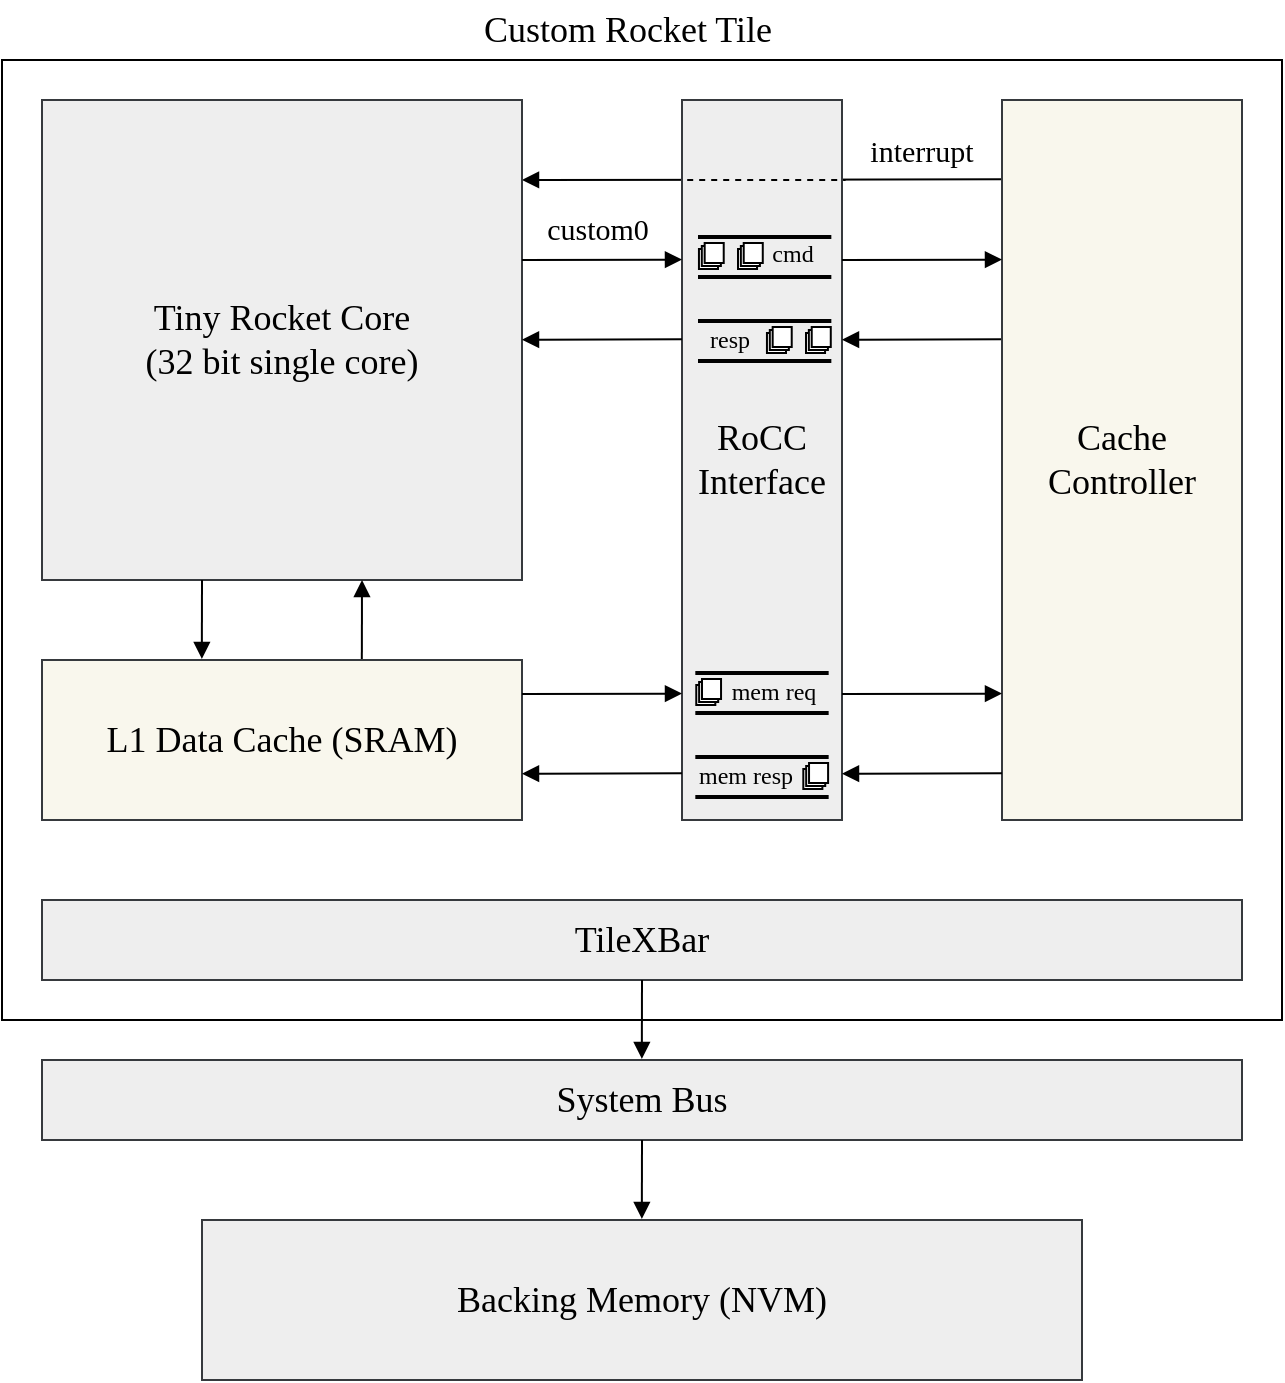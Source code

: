 <mxfile version="18.0.4" type="device" pages="3"><diagram id="bPNHJDhjxBT7nLsYIGl5" name="Problem Figure"><mxGraphModel dx="1673" dy="1015" grid="1" gridSize="10" guides="1" tooltips="1" connect="1" arrows="1" fold="1" page="1" pageScale="1" pageWidth="827" pageHeight="1169" math="0" shadow="0"><root><mxCell id="0"/><mxCell id="1" parent="0"/><mxCell id="cmPWuudFlQCuqAv_r-Xn-78" value="" style="rounded=0;whiteSpace=wrap;html=1;glass=0;fontFamily=Linux Biolinum;fontSource=https%3A%2F%2Ffonts.googleapis.com%2Fcss%3Ffamily%3DLinux%2BBiolinum;fontSize=18;movable=1;resizable=1;rotatable=1;deletable=1;editable=1;connectable=1;" vertex="1" parent="1"><mxGeometry x="100" y="100" width="640" height="480" as="geometry"/></mxCell><mxCell id="cmPWuudFlQCuqAv_r-Xn-51" value="" style="endArrow=none;html=1;fontFamily=Inconsolata;fontSize=15;endFill=0;startArrow=block;startFill=1;endSize=6;startSize=6;targetPerimeterSpacing=0;" edge="1" parent="1"><mxGeometry width="50" height="50" relative="1" as="geometry"><mxPoint x="360" y="160" as="sourcePoint"/><mxPoint x="600" y="159.66" as="targetPoint"/></mxGeometry></mxCell><mxCell id="iRwFypiqFCo1T-8pShA0-1" value="&lt;font style=&quot;font-size: 18px;&quot; data-font-src=&quot;https://fonts.googleapis.com/css?family=Linux+Biolinum&quot; face=&quot;Linux Biolinum&quot;&gt;Tiny Rocket Core&lt;br&gt;(32 bit single core)&lt;br&gt;&lt;/font&gt;" style="rounded=0;whiteSpace=wrap;html=1;glass=0;fillColor=#eeeeee;strokeColor=#36393d;" vertex="1" parent="1"><mxGeometry x="120" y="120" width="240" height="240" as="geometry"/></mxCell><mxCell id="iRwFypiqFCo1T-8pShA0-2" value="RoCC&lt;br&gt;Interface" style="rounded=0;whiteSpace=wrap;html=1;glass=0;fontFamily=Linux Biolinum;fontSource=https%3A%2F%2Ffonts.googleapis.com%2Fcss%3Ffamily%3DLinux%2BBiolinum;fontSize=18;fillColor=#eeeeee;strokeColor=#36393d;" vertex="1" parent="1"><mxGeometry x="440" y="120" width="80" height="360" as="geometry"/></mxCell><mxCell id="cmPWuudFlQCuqAv_r-Xn-5" value="" style="endArrow=none;html=1;fontFamily=Inconsolata;fontSize=15;endFill=0;startArrow=block;startFill=1;endSize=6;startSize=6;targetPerimeterSpacing=0;exitX=1;exitY=0.5;exitDx=0;exitDy=0;" edge="1" parent="1"><mxGeometry width="50" height="50" relative="1" as="geometry"><mxPoint x="520" y="239.86" as="sourcePoint"/><mxPoint x="600" y="239.66" as="targetPoint"/></mxGeometry></mxCell><mxCell id="cmPWuudFlQCuqAv_r-Xn-8" value="" style="endArrow=none;html=1;fontFamily=Inconsolata;fontSize=15;endFill=0;startArrow=block;startFill=1;endSize=6;startSize=6;exitX=1;exitY=0.5;exitDx=0;exitDy=0;sourcePerimeterSpacing=0;" edge="1" parent="1"><mxGeometry width="50" height="50" relative="1" as="geometry"><mxPoint x="440" y="199.8" as="sourcePoint"/><mxPoint x="360" y="200" as="targetPoint"/></mxGeometry></mxCell><mxCell id="cmPWuudFlQCuqAv_r-Xn-10" value="&lt;font style=&quot;font-size: 15px;&quot;&gt;custom0&lt;/font&gt;" style="text;html=1;strokeColor=none;fillColor=none;align=center;verticalAlign=middle;whiteSpace=wrap;rounded=0;glass=0;fontFamily=Inconsolata;fontSource=https%3A%2F%2Ffonts.googleapis.com%2Fcss%3Ffamily%3DInconsolata;fontSize=18;" vertex="1" parent="1"><mxGeometry x="368" y="169" width="60" height="30" as="geometry"/></mxCell><mxCell id="cmPWuudFlQCuqAv_r-Xn-22" value="" style="group" vertex="1" connectable="0" parent="1"><mxGeometry x="448" y="186" width="66.67" height="25" as="geometry"/></mxCell><mxCell id="cmPWuudFlQCuqAv_r-Xn-13" value="" style="line;strokeWidth=2;html=1;rounded=0;glass=0;fontFamily=Inconsolata;fontSource=https%3A%2F%2Ffonts.googleapis.com%2Fcss%3Ffamily%3DInconsolata;fontSize=18;" vertex="1" parent="cmPWuudFlQCuqAv_r-Xn-22"><mxGeometry width="66.67" height="5" as="geometry"/></mxCell><mxCell id="cmPWuudFlQCuqAv_r-Xn-14" value="" style="line;strokeWidth=2;html=1;rounded=0;glass=0;fontFamily=Inconsolata;fontSource=https%3A%2F%2Ffonts.googleapis.com%2Fcss%3Ffamily%3DInconsolata;fontSize=18;" vertex="1" parent="cmPWuudFlQCuqAv_r-Xn-22"><mxGeometry y="20" width="66.67" height="5" as="geometry"/></mxCell><mxCell id="cmPWuudFlQCuqAv_r-Xn-15" value="" style="rounded=0;whiteSpace=wrap;html=1;glass=0;fontFamily=Inconsolata;fontSource=https%3A%2F%2Ffonts.googleapis.com%2Fcss%3Ffamily%3DInconsolata;fontSize=18;" vertex="1" parent="cmPWuudFlQCuqAv_r-Xn-22"><mxGeometry x="0.476" y="8.5" width="9.524" height="10" as="geometry"/></mxCell><mxCell id="cmPWuudFlQCuqAv_r-Xn-16" value="" style="rounded=0;whiteSpace=wrap;html=1;glass=0;fontFamily=Inconsolata;fontSource=https%3A%2F%2Ffonts.googleapis.com%2Fcss%3Ffamily%3DInconsolata;fontSize=18;" vertex="1" parent="cmPWuudFlQCuqAv_r-Xn-22"><mxGeometry x="1.905" y="7.0" width="9.524" height="10" as="geometry"/></mxCell><mxCell id="cmPWuudFlQCuqAv_r-Xn-17" value="" style="rounded=0;whiteSpace=wrap;html=1;glass=0;fontFamily=Inconsolata;fontSource=https%3A%2F%2Ffonts.googleapis.com%2Fcss%3Ffamily%3DInconsolata;fontSize=18;" vertex="1" parent="cmPWuudFlQCuqAv_r-Xn-22"><mxGeometry x="3.333" y="5.5" width="9.524" height="10" as="geometry"/></mxCell><mxCell id="cmPWuudFlQCuqAv_r-Xn-18" value="" style="rounded=0;whiteSpace=wrap;html=1;glass=0;fontFamily=Inconsolata;fontSource=https%3A%2F%2Ffonts.googleapis.com%2Fcss%3Ffamily%3DInconsolata;fontSize=18;" vertex="1" parent="cmPWuudFlQCuqAv_r-Xn-22"><mxGeometry x="20.001" y="8.5" width="9.524" height="10" as="geometry"/></mxCell><mxCell id="cmPWuudFlQCuqAv_r-Xn-19" value="" style="rounded=0;whiteSpace=wrap;html=1;glass=0;fontFamily=Inconsolata;fontSource=https%3A%2F%2Ffonts.googleapis.com%2Fcss%3Ffamily%3DInconsolata;fontSize=18;" vertex="1" parent="cmPWuudFlQCuqAv_r-Xn-22"><mxGeometry x="21.43" y="7.0" width="9.524" height="10" as="geometry"/></mxCell><mxCell id="cmPWuudFlQCuqAv_r-Xn-20" value="" style="rounded=0;whiteSpace=wrap;html=1;glass=0;fontFamily=Inconsolata;fontSource=https%3A%2F%2Ffonts.googleapis.com%2Fcss%3Ffamily%3DInconsolata;fontSize=18;" vertex="1" parent="cmPWuudFlQCuqAv_r-Xn-22"><mxGeometry x="22.858" y="5.5" width="9.524" height="10" as="geometry"/></mxCell><mxCell id="cmPWuudFlQCuqAv_r-Xn-21" value="&lt;font style=&quot;font-size: 12px;&quot;&gt;cmd&lt;/font&gt;" style="text;html=1;strokeColor=none;fillColor=none;align=center;verticalAlign=middle;whiteSpace=wrap;rounded=0;glass=0;fontFamily=Inconsolata;fontSource=https%3A%2F%2Ffonts.googleapis.com%2Fcss%3Ffamily%3DInconsolata;fontSize=18;" vertex="1" parent="cmPWuudFlQCuqAv_r-Xn-22"><mxGeometry x="33.383" y="1.5" width="28.573" height="15" as="geometry"/></mxCell><mxCell id="cmPWuudFlQCuqAv_r-Xn-46" value="" style="group" vertex="1" connectable="0" parent="1"><mxGeometry x="448" y="228" width="66.67" height="25" as="geometry"/></mxCell><mxCell id="cmPWuudFlQCuqAv_r-Xn-36" value="" style="line;strokeWidth=2;html=1;rounded=0;glass=0;fontFamily=Inconsolata;fontSource=https%3A%2F%2Ffonts.googleapis.com%2Fcss%3Ffamily%3DInconsolata;fontSize=18;" vertex="1" parent="cmPWuudFlQCuqAv_r-Xn-46"><mxGeometry width="66.67" height="5" as="geometry"/></mxCell><mxCell id="cmPWuudFlQCuqAv_r-Xn-37" value="" style="line;strokeWidth=2;html=1;rounded=0;glass=0;fontFamily=Inconsolata;fontSource=https%3A%2F%2Ffonts.googleapis.com%2Fcss%3Ffamily%3DInconsolata;fontSize=18;" vertex="1" parent="cmPWuudFlQCuqAv_r-Xn-46"><mxGeometry y="20" width="66.67" height="5" as="geometry"/></mxCell><mxCell id="cmPWuudFlQCuqAv_r-Xn-38" value="" style="rounded=0;whiteSpace=wrap;html=1;glass=0;fontFamily=Inconsolata;fontSource=https%3A%2F%2Ffonts.googleapis.com%2Fcss%3Ffamily%3DInconsolata;fontSize=18;" vertex="1" parent="cmPWuudFlQCuqAv_r-Xn-46"><mxGeometry x="34.476" y="8.5" width="9.524" height="10" as="geometry"/></mxCell><mxCell id="cmPWuudFlQCuqAv_r-Xn-39" value="" style="rounded=0;whiteSpace=wrap;html=1;glass=0;fontFamily=Inconsolata;fontSource=https%3A%2F%2Ffonts.googleapis.com%2Fcss%3Ffamily%3DInconsolata;fontSize=18;" vertex="1" parent="cmPWuudFlQCuqAv_r-Xn-46"><mxGeometry x="35.905" y="7" width="9.524" height="10" as="geometry"/></mxCell><mxCell id="cmPWuudFlQCuqAv_r-Xn-40" value="" style="rounded=0;whiteSpace=wrap;html=1;glass=0;fontFamily=Inconsolata;fontSource=https%3A%2F%2Ffonts.googleapis.com%2Fcss%3Ffamily%3DInconsolata;fontSize=18;" vertex="1" parent="cmPWuudFlQCuqAv_r-Xn-46"><mxGeometry x="37.333" y="5.5" width="9.524" height="10" as="geometry"/></mxCell><mxCell id="cmPWuudFlQCuqAv_r-Xn-41" value="" style="rounded=0;whiteSpace=wrap;html=1;glass=0;fontFamily=Inconsolata;fontSource=https%3A%2F%2Ffonts.googleapis.com%2Fcss%3Ffamily%3DInconsolata;fontSize=18;" vertex="1" parent="cmPWuudFlQCuqAv_r-Xn-46"><mxGeometry x="54.001" y="8.5" width="9.524" height="10" as="geometry"/></mxCell><mxCell id="cmPWuudFlQCuqAv_r-Xn-42" value="" style="rounded=0;whiteSpace=wrap;html=1;glass=0;fontFamily=Inconsolata;fontSource=https%3A%2F%2Ffonts.googleapis.com%2Fcss%3Ffamily%3DInconsolata;fontSize=18;" vertex="1" parent="cmPWuudFlQCuqAv_r-Xn-46"><mxGeometry x="55.43" y="7" width="9.524" height="10" as="geometry"/></mxCell><mxCell id="cmPWuudFlQCuqAv_r-Xn-43" value="" style="rounded=0;whiteSpace=wrap;html=1;glass=0;fontFamily=Inconsolata;fontSource=https%3A%2F%2Ffonts.googleapis.com%2Fcss%3Ffamily%3DInconsolata;fontSize=18;" vertex="1" parent="cmPWuudFlQCuqAv_r-Xn-46"><mxGeometry x="56.858" y="5.5" width="9.524" height="10" as="geometry"/></mxCell><mxCell id="cmPWuudFlQCuqAv_r-Xn-45" value="&lt;font style=&quot;font-size: 12px;&quot;&gt;resp&lt;/font&gt;" style="text;html=1;strokeColor=none;fillColor=none;align=center;verticalAlign=middle;whiteSpace=wrap;rounded=0;glass=0;fontFamily=Inconsolata;fontSource=https%3A%2F%2Ffonts.googleapis.com%2Fcss%3Ffamily%3DInconsolata;fontSize=18;" vertex="1" parent="cmPWuudFlQCuqAv_r-Xn-46"><mxGeometry y="4.5" width="32" height="11" as="geometry"/></mxCell><mxCell id="cmPWuudFlQCuqAv_r-Xn-47" value="&lt;font style=&quot;font-size: 18px;&quot; data-font-src=&quot;https://fonts.googleapis.com/css?family=Linux+Biolinum&quot; face=&quot;Linux Biolinum&quot;&gt;Cache Controller&lt;/font&gt;" style="rounded=0;whiteSpace=wrap;html=1;glass=0;fontFamily=Inconsolata;fontSource=https%3A%2F%2Ffonts.googleapis.com%2Fcss%3Ffamily%3DInconsolata;fontSize=12;fillColor=#f9f7ed;strokeColor=#36393d;" vertex="1" parent="1"><mxGeometry x="600" y="120" width="120" height="360" as="geometry"/></mxCell><mxCell id="cmPWuudFlQCuqAv_r-Xn-48" value="&lt;font style=&quot;font-size: 18px;&quot; data-font-src=&quot;https://fonts.googleapis.com/css?family=Linux+Biolinum&quot; face=&quot;Linux Biolinum&quot;&gt;L1 Data Cache (SRAM)&lt;/font&gt;" style="rounded=0;whiteSpace=wrap;html=1;glass=0;fontFamily=Inconsolata;fontSource=https%3A%2F%2Ffonts.googleapis.com%2Fcss%3Ffamily%3DInconsolata;fontSize=12;fillColor=#f9f7ed;strokeColor=#36393d;" vertex="1" parent="1"><mxGeometry x="120" y="400" width="240" height="80" as="geometry"/></mxCell><mxCell id="cmPWuudFlQCuqAv_r-Xn-49" value="" style="endArrow=none;html=1;fontFamily=Inconsolata;fontSize=15;endFill=0;startArrow=block;startFill=1;endSize=6;startSize=6;exitX=1;exitY=0.5;exitDx=0;exitDy=0;sourcePerimeterSpacing=0;" edge="1" parent="1"><mxGeometry width="50" height="50" relative="1" as="geometry"><mxPoint x="600" y="199.8" as="sourcePoint"/><mxPoint x="520" y="200" as="targetPoint"/></mxGeometry></mxCell><mxCell id="cmPWuudFlQCuqAv_r-Xn-50" value="" style="endArrow=none;html=1;fontFamily=Inconsolata;fontSize=15;endFill=0;startArrow=block;startFill=1;endSize=6;startSize=6;targetPerimeterSpacing=0;exitX=1;exitY=0.5;exitDx=0;exitDy=0;" edge="1" parent="1"><mxGeometry width="50" height="50" relative="1" as="geometry"><mxPoint x="360" y="239.86" as="sourcePoint"/><mxPoint x="440" y="239.66" as="targetPoint"/></mxGeometry></mxCell><mxCell id="cmPWuudFlQCuqAv_r-Xn-52" value="&lt;font style=&quot;font-size: 15px;&quot; data-font-src=&quot;https://fonts.googleapis.com/css?family=Inconsolata&quot; face=&quot;Inconsolata&quot;&gt;interrupt&lt;/font&gt;" style="text;html=1;strokeColor=none;fillColor=none;align=center;verticalAlign=middle;whiteSpace=wrap;rounded=0;glass=0;fontFamily=Linux Biolinum;fontSource=https%3A%2F%2Ffonts.googleapis.com%2Fcss%3Ffamily%3DLinux%2BBiolinum;fontSize=18;" vertex="1" parent="1"><mxGeometry x="530" y="130" width="60" height="30" as="geometry"/></mxCell><mxCell id="cmPWuudFlQCuqAv_r-Xn-53" value="" style="group" vertex="1" connectable="0" parent="1"><mxGeometry x="446.66" y="404" width="70" height="25" as="geometry"/></mxCell><mxCell id="cmPWuudFlQCuqAv_r-Xn-54" value="" style="line;strokeWidth=2;html=1;rounded=0;glass=0;fontFamily=Inconsolata;fontSource=https%3A%2F%2Ffonts.googleapis.com%2Fcss%3Ffamily%3DInconsolata;fontSize=18;" vertex="1" parent="cmPWuudFlQCuqAv_r-Xn-53"><mxGeometry width="66.67" height="5" as="geometry"/></mxCell><mxCell id="cmPWuudFlQCuqAv_r-Xn-55" value="" style="line;strokeWidth=2;html=1;rounded=0;glass=0;fontFamily=Inconsolata;fontSource=https%3A%2F%2Ffonts.googleapis.com%2Fcss%3Ffamily%3DInconsolata;fontSize=18;" vertex="1" parent="cmPWuudFlQCuqAv_r-Xn-53"><mxGeometry y="20" width="66.67" height="5" as="geometry"/></mxCell><mxCell id="cmPWuudFlQCuqAv_r-Xn-56" value="" style="rounded=0;whiteSpace=wrap;html=1;glass=0;fontFamily=Inconsolata;fontSource=https%3A%2F%2Ffonts.googleapis.com%2Fcss%3Ffamily%3DInconsolata;fontSize=18;" vertex="1" parent="cmPWuudFlQCuqAv_r-Xn-53"><mxGeometry x="0.476" y="8.5" width="9.524" height="10" as="geometry"/></mxCell><mxCell id="cmPWuudFlQCuqAv_r-Xn-57" value="" style="rounded=0;whiteSpace=wrap;html=1;glass=0;fontFamily=Inconsolata;fontSource=https%3A%2F%2Ffonts.googleapis.com%2Fcss%3Ffamily%3DInconsolata;fontSize=18;" vertex="1" parent="cmPWuudFlQCuqAv_r-Xn-53"><mxGeometry x="1.905" y="7.0" width="9.524" height="10" as="geometry"/></mxCell><mxCell id="cmPWuudFlQCuqAv_r-Xn-58" value="" style="rounded=0;whiteSpace=wrap;html=1;glass=0;fontFamily=Inconsolata;fontSource=https%3A%2F%2Ffonts.googleapis.com%2Fcss%3Ffamily%3DInconsolata;fontSize=18;" vertex="1" parent="cmPWuudFlQCuqAv_r-Xn-53"><mxGeometry x="3.333" y="5.5" width="9.524" height="10" as="geometry"/></mxCell><mxCell id="cmPWuudFlQCuqAv_r-Xn-62" value="&lt;font style=&quot;font-size: 12px;&quot;&gt;mem req&lt;/font&gt;" style="text;html=1;strokeColor=none;fillColor=none;align=center;verticalAlign=middle;whiteSpace=wrap;rounded=0;glass=0;fontFamily=Inconsolata;fontSource=https%3A%2F%2Ffonts.googleapis.com%2Fcss%3Ffamily%3DInconsolata;fontSize=18;" vertex="1" parent="cmPWuudFlQCuqAv_r-Xn-53"><mxGeometry x="14" y="2.5" width="50" height="15" as="geometry"/></mxCell><mxCell id="cmPWuudFlQCuqAv_r-Xn-63" value="" style="group" vertex="1" connectable="0" parent="1"><mxGeometry x="446.66" y="446" width="66.67" height="25" as="geometry"/></mxCell><mxCell id="cmPWuudFlQCuqAv_r-Xn-64" value="" style="line;strokeWidth=2;html=1;rounded=0;glass=0;fontFamily=Inconsolata;fontSource=https%3A%2F%2Ffonts.googleapis.com%2Fcss%3Ffamily%3DInconsolata;fontSize=18;" vertex="1" parent="cmPWuudFlQCuqAv_r-Xn-63"><mxGeometry width="66.67" height="5" as="geometry"/></mxCell><mxCell id="cmPWuudFlQCuqAv_r-Xn-65" value="" style="line;strokeWidth=2;html=1;rounded=0;glass=0;fontFamily=Inconsolata;fontSource=https%3A%2F%2Ffonts.googleapis.com%2Fcss%3Ffamily%3DInconsolata;fontSize=18;" vertex="1" parent="cmPWuudFlQCuqAv_r-Xn-63"><mxGeometry y="20" width="66.67" height="5" as="geometry"/></mxCell><mxCell id="cmPWuudFlQCuqAv_r-Xn-69" value="" style="rounded=0;whiteSpace=wrap;html=1;glass=0;fontFamily=Inconsolata;fontSource=https%3A%2F%2Ffonts.googleapis.com%2Fcss%3Ffamily%3DInconsolata;fontSize=18;" vertex="1" parent="cmPWuudFlQCuqAv_r-Xn-63"><mxGeometry x="54.001" y="8.5" width="9.524" height="10" as="geometry"/></mxCell><mxCell id="cmPWuudFlQCuqAv_r-Xn-70" value="" style="rounded=0;whiteSpace=wrap;html=1;glass=0;fontFamily=Inconsolata;fontSource=https%3A%2F%2Ffonts.googleapis.com%2Fcss%3Ffamily%3DInconsolata;fontSize=18;" vertex="1" parent="cmPWuudFlQCuqAv_r-Xn-63"><mxGeometry x="55.43" y="7" width="9.524" height="10" as="geometry"/></mxCell><mxCell id="cmPWuudFlQCuqAv_r-Xn-71" value="" style="rounded=0;whiteSpace=wrap;html=1;glass=0;fontFamily=Inconsolata;fontSource=https%3A%2F%2Ffonts.googleapis.com%2Fcss%3Ffamily%3DInconsolata;fontSize=18;" vertex="1" parent="cmPWuudFlQCuqAv_r-Xn-63"><mxGeometry x="56.858" y="5.5" width="9.524" height="10" as="geometry"/></mxCell><mxCell id="cmPWuudFlQCuqAv_r-Xn-72" value="&lt;font style=&quot;font-size: 12px;&quot;&gt;mem resp&lt;/font&gt;" style="text;html=1;strokeColor=none;fillColor=none;align=center;verticalAlign=middle;whiteSpace=wrap;rounded=0;glass=0;fontFamily=Inconsolata;fontSource=https%3A%2F%2Ffonts.googleapis.com%2Fcss%3Ffamily%3DInconsolata;fontSize=18;" vertex="1" parent="cmPWuudFlQCuqAv_r-Xn-63"><mxGeometry y="4.5" width="50" height="11" as="geometry"/></mxCell><mxCell id="cmPWuudFlQCuqAv_r-Xn-73" value="" style="endArrow=none;html=1;fontFamily=Inconsolata;fontSize=15;endFill=0;startArrow=block;startFill=1;endSize=6;startSize=6;targetPerimeterSpacing=0;exitX=1;exitY=0.5;exitDx=0;exitDy=0;" edge="1" parent="1"><mxGeometry width="50" height="50" relative="1" as="geometry"><mxPoint x="520" y="456.86" as="sourcePoint"/><mxPoint x="600" y="456.66" as="targetPoint"/></mxGeometry></mxCell><mxCell id="cmPWuudFlQCuqAv_r-Xn-74" value="" style="endArrow=none;html=1;fontFamily=Inconsolata;fontSize=15;endFill=0;startArrow=block;startFill=1;endSize=6;startSize=6;exitX=1;exitY=0.5;exitDx=0;exitDy=0;sourcePerimeterSpacing=0;" edge="1" parent="1"><mxGeometry width="50" height="50" relative="1" as="geometry"><mxPoint x="440" y="416.8" as="sourcePoint"/><mxPoint x="360" y="417" as="targetPoint"/></mxGeometry></mxCell><mxCell id="cmPWuudFlQCuqAv_r-Xn-75" value="" style="endArrow=none;html=1;fontFamily=Inconsolata;fontSize=15;endFill=0;startArrow=block;startFill=1;endSize=6;startSize=6;exitX=1;exitY=0.5;exitDx=0;exitDy=0;sourcePerimeterSpacing=0;" edge="1" parent="1"><mxGeometry width="50" height="50" relative="1" as="geometry"><mxPoint x="600" y="416.8" as="sourcePoint"/><mxPoint x="520" y="417" as="targetPoint"/></mxGeometry></mxCell><mxCell id="cmPWuudFlQCuqAv_r-Xn-76" value="" style="endArrow=none;html=1;fontFamily=Inconsolata;fontSize=15;endFill=0;startArrow=block;startFill=1;endSize=6;startSize=6;targetPerimeterSpacing=0;exitX=1;exitY=0.5;exitDx=0;exitDy=0;" edge="1" parent="1"><mxGeometry width="50" height="50" relative="1" as="geometry"><mxPoint x="360" y="456.86" as="sourcePoint"/><mxPoint x="440" y="456.66" as="targetPoint"/></mxGeometry></mxCell><mxCell id="cmPWuudFlQCuqAv_r-Xn-77" value="&lt;font data-font-src=&quot;https://fonts.googleapis.com/css?family=Linux+Biolinum&quot; face=&quot;Linux Biolinum&quot;&gt;TileXBar&lt;/font&gt;" style="rounded=0;whiteSpace=wrap;html=1;glass=0;fontFamily=Inconsolata;fontSource=https%3A%2F%2Ffonts.googleapis.com%2Fcss%3Ffamily%3DInconsolata;fontSize=18;fillColor=#eeeeee;strokeColor=#36393d;" vertex="1" parent="1"><mxGeometry x="120" y="520" width="600" height="40" as="geometry"/></mxCell><mxCell id="cmPWuudFlQCuqAv_r-Xn-79" value="Custom Rocket Tile" style="text;html=1;strokeColor=none;fillColor=none;align=center;verticalAlign=middle;whiteSpace=wrap;rounded=0;glass=0;fontFamily=Linux Biolinum;fontSource=https%3A%2F%2Ffonts.googleapis.com%2Fcss%3Ffamily%3DLinux%2BBiolinum;fontSize=18;" vertex="1" parent="1"><mxGeometry x="333" y="70" width="160" height="30" as="geometry"/></mxCell><mxCell id="cmPWuudFlQCuqAv_r-Xn-81" value="" style="endArrow=none;dashed=1;html=1;rounded=0;fontFamily=Linux Biolinum;fontSource=https%3A%2F%2Ffonts.googleapis.com%2Fcss%3Ffamily%3DLinux%2BBiolinum;fontSize=18;entryX=0.985;entryY=0.111;entryDx=0;entryDy=0;entryPerimeter=0;exitX=-0.005;exitY=0.111;exitDx=0;exitDy=0;exitPerimeter=0;" edge="1" parent="1"><mxGeometry width="50" height="50" relative="1" as="geometry"><mxPoint x="442.6" y="159.96" as="sourcePoint"/><mxPoint x="521.8" y="159.96" as="targetPoint"/></mxGeometry></mxCell><mxCell id="cmPWuudFlQCuqAv_r-Xn-82" value="" style="endArrow=none;html=1;fontFamily=Inconsolata;fontSize=15;endFill=0;startArrow=block;startFill=1;endSize=6;startSize=6;sourcePerimeterSpacing=0;exitX=0.333;exitY=-0.007;exitDx=0;exitDy=0;exitPerimeter=0;" edge="1" parent="1" source="cmPWuudFlQCuqAv_r-Xn-48"><mxGeometry width="50" height="50" relative="1" as="geometry"><mxPoint x="200" y="393" as="sourcePoint"/><mxPoint x="200.0" y="360" as="targetPoint"/></mxGeometry></mxCell><mxCell id="cmPWuudFlQCuqAv_r-Xn-83" value="" style="endArrow=none;html=1;fontFamily=Inconsolata;fontSize=15;endFill=0;startArrow=block;startFill=1;endSize=6;startSize=6;exitX=0.333;exitY=-0.007;exitDx=0;exitDy=0;exitPerimeter=0;targetPerimeterSpacing=0;" edge="1" parent="1"><mxGeometry width="50" height="50" relative="1" as="geometry"><mxPoint x="280.0" y="360" as="sourcePoint"/><mxPoint x="279.92" y="399.44" as="targetPoint"/></mxGeometry></mxCell><mxCell id="cmPWuudFlQCuqAv_r-Xn-85" value="&lt;font style=&quot;font-size: 18px;&quot;&gt;System Bus&lt;/font&gt;" style="rounded=0;whiteSpace=wrap;html=1;glass=0;fontFamily=Linux Biolinum;fontSource=https%3A%2F%2Ffonts.googleapis.com%2Fcss%3Ffamily%3DLinux%2BBiolinum;fontSize=12;fillColor=#eeeeee;strokeColor=#36393d;" vertex="1" parent="1"><mxGeometry x="120" y="600" width="600" height="40" as="geometry"/></mxCell><mxCell id="cmPWuudFlQCuqAv_r-Xn-86" value="Backing Memory (NVM)" style="rounded=0;whiteSpace=wrap;html=1;glass=0;fontFamily=Linux Biolinum;fontSource=https%3A%2F%2Ffonts.googleapis.com%2Fcss%3Ffamily%3DLinux%2BBiolinum;fontSize=18;fillColor=#eeeeee;strokeColor=#36393d;" vertex="1" parent="1"><mxGeometry x="200" y="680" width="440" height="80" as="geometry"/></mxCell><mxCell id="cmPWuudFlQCuqAv_r-Xn-87" value="" style="endArrow=none;html=1;fontFamily=Inconsolata;fontSize=15;endFill=0;startArrow=block;startFill=1;endSize=6;startSize=6;sourcePerimeterSpacing=0;exitX=0.333;exitY=-0.007;exitDx=0;exitDy=0;exitPerimeter=0;" edge="1" parent="1"><mxGeometry width="50" height="50" relative="1" as="geometry"><mxPoint x="419.92" y="599.44" as="sourcePoint"/><mxPoint x="420" y="560" as="targetPoint"/></mxGeometry></mxCell><mxCell id="cmPWuudFlQCuqAv_r-Xn-88" value="" style="endArrow=none;html=1;fontFamily=Inconsolata;fontSize=15;endFill=0;startArrow=block;startFill=1;endSize=6;startSize=6;sourcePerimeterSpacing=0;exitX=0.333;exitY=-0.007;exitDx=0;exitDy=0;exitPerimeter=0;" edge="1" parent="1"><mxGeometry width="50" height="50" relative="1" as="geometry"><mxPoint x="419.92" y="679.44" as="sourcePoint"/><mxPoint x="420" y="640" as="targetPoint"/></mxGeometry></mxCell></root></mxGraphModel></diagram><diagram id="DWo3K8e1eE1Unqof8eGr" name="Solution Figure"><mxGraphModel dx="813" dy="493" grid="1" gridSize="10" guides="1" tooltips="1" connect="1" arrows="1" fold="1" page="1" pageScale="1" pageWidth="850" pageHeight="1100" math="0" shadow="0"><root><mxCell id="0"/><mxCell id="1" parent="0"/><mxCell id="1mpVAUyGMSg46L8UwLyM-1" value="&lt;b style=&quot;&quot;&gt;&lt;font style=&quot;font-size: 13px&quot;&gt;code&lt;/font&gt;&lt;/b&gt;" style="rounded=1;whiteSpace=wrap;html=1;glass=0;labelBackgroundColor=none;fontFamily=Linux Biolinum;fontSource=https%3A%2F%2Ffonts.googleapis.com%2Fcss%3Ffamily%3DLinux%2BBiolinum;fontSize=15;strokeColor=#F57C00;strokeWidth=0.5;fillColor=#FFE0B2;align=left;spacingLeft=-1;spacingBottom=0;spacingTop=-4;perimeterSpacing=0;sketch=0;" parent="1" vertex="1"><mxGeometry x="80" y="67.05" width="30" height="15.05" as="geometry"/></mxCell><mxCell id="1mpVAUyGMSg46L8UwLyM-2" value="" style="rounded=0;whiteSpace=wrap;html=1;strokeWidth=0.5;fillColor=none;" parent="1" vertex="1"><mxGeometry x="80" y="80.1" width="30" height="160" as="geometry"/></mxCell><mxCell id="1mpVAUyGMSg46L8UwLyM-3" value="" style="group" parent="1" vertex="1" connectable="0"><mxGeometry x="80" y="80.15" width="30" height="159.95" as="geometry"/></mxCell><mxCell id="1mpVAUyGMSg46L8UwLyM-4" value="" style="rounded=0;whiteSpace=wrap;html=1;strokeWidth=0.5;fillColor=none;strokeColor=#E6E6E6;" parent="1mpVAUyGMSg46L8UwLyM-3" vertex="1"><mxGeometry width="30" height="22.85" as="geometry"/></mxCell><mxCell id="1mpVAUyGMSg46L8UwLyM-5" value="" style="rounded=0;whiteSpace=wrap;html=1;strokeWidth=0.5;fillColor=none;strokeColor=#E6E6E6;" parent="1mpVAUyGMSg46L8UwLyM-3" vertex="1"><mxGeometry y="22.85" width="30" height="22.85" as="geometry"/></mxCell><mxCell id="1mpVAUyGMSg46L8UwLyM-6" value="" style="rounded=0;whiteSpace=wrap;html=1;strokeWidth=0.5;fillColor=none;strokeColor=#E6E6E6;" parent="1mpVAUyGMSg46L8UwLyM-3" vertex="1"><mxGeometry y="45.7" width="30" height="22.85" as="geometry"/></mxCell><mxCell id="1mpVAUyGMSg46L8UwLyM-7" value="" style="rounded=0;whiteSpace=wrap;html=1;strokeWidth=0.5;fillColor=none;strokeColor=#E6E6E6;" parent="1mpVAUyGMSg46L8UwLyM-3" vertex="1"><mxGeometry y="68.55" width="30" height="22.85" as="geometry"/></mxCell><mxCell id="1mpVAUyGMSg46L8UwLyM-8" value="" style="rounded=0;whiteSpace=wrap;html=1;strokeWidth=0.5;fillColor=none;strokeColor=#E6E6E6;" parent="1mpVAUyGMSg46L8UwLyM-3" vertex="1"><mxGeometry y="91.4" width="30" height="22.85" as="geometry"/></mxCell><mxCell id="1mpVAUyGMSg46L8UwLyM-9" value="" style="rounded=0;whiteSpace=wrap;html=1;strokeWidth=0.5;fillColor=none;strokeColor=#E6E6E6;" parent="1mpVAUyGMSg46L8UwLyM-3" vertex="1"><mxGeometry y="114.25" width="30" height="22.85" as="geometry"/></mxCell><mxCell id="1mpVAUyGMSg46L8UwLyM-10" value="" style="rounded=0;whiteSpace=wrap;html=1;strokeWidth=0.5;fillColor=none;strokeColor=#E6E6E6;" parent="1mpVAUyGMSg46L8UwLyM-3" vertex="1"><mxGeometry y="137.1" width="30" height="22.85" as="geometry"/></mxCell><mxCell id="1mpVAUyGMSg46L8UwLyM-11" value="" style="rounded=0;whiteSpace=wrap;html=1;strokeWidth=0.5;fillColor=none;strokeColor=#E6E6E6;" parent="1" vertex="1"><mxGeometry x="80" y="80.15" width="30" height="22.85" as="geometry"/></mxCell><mxCell id="1mpVAUyGMSg46L8UwLyM-12" value="" style="rounded=0;whiteSpace=wrap;html=1;strokeWidth=0.5;fillColor=none;strokeColor=#E6E6E6;" parent="1" vertex="1"><mxGeometry x="80" y="103" width="30" height="22.85" as="geometry"/></mxCell><mxCell id="1mpVAUyGMSg46L8UwLyM-13" value="" style="rounded=0;whiteSpace=wrap;html=1;strokeWidth=0.5;fillColor=none;strokeColor=#E6E6E6;" parent="1" vertex="1"><mxGeometry x="80" y="125.85" width="30" height="22.85" as="geometry"/></mxCell><mxCell id="1mpVAUyGMSg46L8UwLyM-14" value="" style="rounded=0;whiteSpace=wrap;html=1;strokeWidth=0.5;fillColor=none;strokeColor=#E6E6E6;" parent="1" vertex="1"><mxGeometry x="80" y="148.7" width="30" height="22.85" as="geometry"/></mxCell><mxCell id="1mpVAUyGMSg46L8UwLyM-15" value="" style="rounded=0;whiteSpace=wrap;html=1;strokeWidth=0.5;fillColor=none;strokeColor=#E6E6E6;" parent="1" vertex="1"><mxGeometry x="80" y="171.55" width="30" height="22.85" as="geometry"/></mxCell><mxCell id="1mpVAUyGMSg46L8UwLyM-16" value="" style="rounded=0;whiteSpace=wrap;html=1;strokeWidth=0.5;fillColor=none;strokeColor=#E6E6E6;" parent="1" vertex="1"><mxGeometry x="80" y="194.4" width="30" height="22.85" as="geometry"/></mxCell><mxCell id="1mpVAUyGMSg46L8UwLyM-17" value="" style="rounded=0;whiteSpace=wrap;html=1;strokeWidth=0.5;fillColor=none;strokeColor=#E6E6E6;" parent="1" vertex="1"><mxGeometry x="80" y="217.25" width="30" height="22.85" as="geometry"/></mxCell><mxCell id="1mpVAUyGMSg46L8UwLyM-18" value="" style="rounded=0;whiteSpace=wrap;html=1;glass=0;labelBackgroundColor=none;fontFamily=Linux Biolinum;fontSource=https%3A%2F%2Ffonts.googleapis.com%2Fcss%3Ffamily%3DLinux%2BBiolinum;fontSize=13;strokeColor=none;strokeWidth=0.5;fillColor=default;" parent="1" vertex="1"><mxGeometry x="80" y="80.1" width="30" height="3" as="geometry"/></mxCell><mxCell id="1mpVAUyGMSg46L8UwLyM-19" value="&lt;font style=&quot;line-height: 120%&quot;&gt;&lt;font face=&quot;Inconsolata&quot; data-font-src=&quot;https://fonts.googleapis.com/css?family=Inconsolata&quot; style=&quot;line-height: 1.19&quot;&gt;R&lt;font style=&quot;font-size: 15px&quot;&gt;c&lt;/font&gt;&lt;br style=&quot;font-size: 19px&quot;&gt;W&lt;font style=&quot;font-size: 15px&quot;&gt;c&lt;/font&gt;&lt;br style=&quot;font-size: 19px&quot;&gt;R&lt;font style=&quot;font-size: 15px&quot;&gt;c&lt;/font&gt;&lt;br style=&quot;font-size: 19px&quot;&gt;W&lt;font style=&quot;font-size: 15px&quot;&gt;a&lt;/font&gt;&lt;br style=&quot;font-size: 19px&quot;&gt;W&lt;font style=&quot;font-size: 15px&quot;&gt;b&lt;/font&gt;&lt;br style=&quot;font-size: 19px&quot;&gt;W&lt;font style=&quot;font-size: 15px&quot;&gt;d&lt;/font&gt;&lt;br style=&quot;font-size: 19px&quot;&gt;W&lt;font style=&quot;font-size: 15px&quot;&gt;c&lt;br&gt;&lt;/font&gt;&lt;/font&gt;&lt;br style=&quot;font-size: 19px&quot;&gt;&lt;/font&gt;" style="rounded=0;whiteSpace=wrap;html=1;fontFamily=Linux Biolinum;fontSource=https%3A%2F%2Ffonts.googleapis.com%2Fcss%3Ffamily%3DLinux%2BBiolinum;align=left;verticalAlign=top;spacingTop=-7;fontSize=19;strokeWidth=0.5;fillColor=none;movable=1;resizable=1;rotatable=1;deletable=1;editable=1;connectable=1;" parent="1" vertex="1"><mxGeometry x="80" y="80.1" width="30" height="160" as="geometry"/></mxCell><mxCell id="1mpVAUyGMSg46L8UwLyM-20" value="" style="group" parent="1" vertex="1" connectable="0"><mxGeometry x="210" y="80.1" width="80" height="160" as="geometry"/></mxCell><mxCell id="1mpVAUyGMSg46L8UwLyM-21" value="" style="group;fillColor=default;" parent="1mpVAUyGMSg46L8UwLyM-20" vertex="1" connectable="0"><mxGeometry y="0.05" width="20" height="159.95" as="geometry"/></mxCell><mxCell id="1mpVAUyGMSg46L8UwLyM-22" value="" style="rounded=0;whiteSpace=wrap;html=1;strokeWidth=0.5;fillColor=default;strokeColor=#E6E6E6;" parent="1mpVAUyGMSg46L8UwLyM-21" vertex="1"><mxGeometry width="20" height="22.85" as="geometry"/></mxCell><mxCell id="1mpVAUyGMSg46L8UwLyM-23" value="" style="rounded=0;whiteSpace=wrap;html=1;strokeWidth=0.5;fillColor=default;strokeColor=#E6E6E6;" parent="1mpVAUyGMSg46L8UwLyM-21" vertex="1"><mxGeometry y="22.85" width="20" height="22.85" as="geometry"/></mxCell><mxCell id="1mpVAUyGMSg46L8UwLyM-24" value="" style="rounded=0;whiteSpace=wrap;html=1;strokeWidth=0.5;fillColor=default;strokeColor=#E6E6E6;" parent="1mpVAUyGMSg46L8UwLyM-21" vertex="1"><mxGeometry y="45.7" width="20" height="22.85" as="geometry"/></mxCell><mxCell id="1mpVAUyGMSg46L8UwLyM-25" value="" style="rounded=0;whiteSpace=wrap;html=1;strokeWidth=0.5;fillColor=default;strokeColor=#E6E6E6;" parent="1mpVAUyGMSg46L8UwLyM-21" vertex="1"><mxGeometry y="68.55" width="20" height="22.85" as="geometry"/></mxCell><mxCell id="1mpVAUyGMSg46L8UwLyM-26" value="" style="rounded=0;whiteSpace=wrap;html=1;strokeWidth=0.5;fillColor=default;strokeColor=#E6E6E6;" parent="1mpVAUyGMSg46L8UwLyM-21" vertex="1"><mxGeometry y="91.4" width="20" height="22.85" as="geometry"/></mxCell><mxCell id="1mpVAUyGMSg46L8UwLyM-27" value="" style="rounded=0;whiteSpace=wrap;html=1;strokeWidth=0.5;fillColor=default;strokeColor=#E6E6E6;" parent="1mpVAUyGMSg46L8UwLyM-21" vertex="1"><mxGeometry y="114.25" width="20" height="22.85" as="geometry"/></mxCell><mxCell id="1mpVAUyGMSg46L8UwLyM-28" value="" style="rounded=0;whiteSpace=wrap;html=1;strokeWidth=0.5;fillColor=default;strokeColor=#E6E6E6;" parent="1mpVAUyGMSg46L8UwLyM-21" vertex="1"><mxGeometry y="137.1" width="20" height="22.85" as="geometry"/></mxCell><mxCell id="1mpVAUyGMSg46L8UwLyM-29" value="" style="group;fillColor=default;" parent="1mpVAUyGMSg46L8UwLyM-20" vertex="1" connectable="0"><mxGeometry x="20" width="20" height="159.95" as="geometry"/></mxCell><mxCell id="1mpVAUyGMSg46L8UwLyM-30" value="" style="rounded=0;whiteSpace=wrap;html=1;strokeWidth=0.5;fillColor=default;strokeColor=#E6E6E6;" parent="1mpVAUyGMSg46L8UwLyM-29" vertex="1"><mxGeometry width="20" height="22.85" as="geometry"/></mxCell><mxCell id="1mpVAUyGMSg46L8UwLyM-31" value="" style="rounded=0;whiteSpace=wrap;html=1;strokeWidth=0.5;fillColor=default;strokeColor=#E6E6E6;" parent="1mpVAUyGMSg46L8UwLyM-29" vertex="1"><mxGeometry y="22.85" width="20" height="22.85" as="geometry"/></mxCell><mxCell id="1mpVAUyGMSg46L8UwLyM-32" value="" style="rounded=0;whiteSpace=wrap;html=1;strokeWidth=0.5;fillColor=default;strokeColor=#E6E6E6;" parent="1mpVAUyGMSg46L8UwLyM-29" vertex="1"><mxGeometry y="45.7" width="20" height="22.85" as="geometry"/></mxCell><mxCell id="1mpVAUyGMSg46L8UwLyM-33" value="" style="rounded=0;whiteSpace=wrap;html=1;strokeWidth=0.5;fillColor=default;strokeColor=#E6E6E6;" parent="1mpVAUyGMSg46L8UwLyM-29" vertex="1"><mxGeometry y="68.55" width="20" height="22.85" as="geometry"/></mxCell><mxCell id="1mpVAUyGMSg46L8UwLyM-34" value="" style="rounded=0;whiteSpace=wrap;html=1;strokeWidth=0.5;fillColor=default;strokeColor=#E6E6E6;" parent="1mpVAUyGMSg46L8UwLyM-29" vertex="1"><mxGeometry y="91.4" width="20" height="22.85" as="geometry"/></mxCell><mxCell id="1mpVAUyGMSg46L8UwLyM-35" value="" style="rounded=0;whiteSpace=wrap;html=1;strokeWidth=0.5;fillColor=default;strokeColor=#E6E6E6;" parent="1mpVAUyGMSg46L8UwLyM-29" vertex="1"><mxGeometry y="114.25" width="20" height="22.85" as="geometry"/></mxCell><mxCell id="1mpVAUyGMSg46L8UwLyM-36" value="" style="rounded=0;whiteSpace=wrap;html=1;strokeWidth=0.5;fillColor=default;strokeColor=#E6E6E6;" parent="1mpVAUyGMSg46L8UwLyM-29" vertex="1"><mxGeometry y="137.1" width="20" height="22.85" as="geometry"/></mxCell><mxCell id="1mpVAUyGMSg46L8UwLyM-37" value="" style="group;fillColor=default;" parent="1mpVAUyGMSg46L8UwLyM-20" vertex="1" connectable="0"><mxGeometry x="40" width="20" height="159.95" as="geometry"/></mxCell><mxCell id="1mpVAUyGMSg46L8UwLyM-38" value="" style="rounded=0;whiteSpace=wrap;html=1;strokeWidth=0.5;fillColor=default;strokeColor=#E6E6E6;" parent="1mpVAUyGMSg46L8UwLyM-37" vertex="1"><mxGeometry width="20" height="22.85" as="geometry"/></mxCell><mxCell id="1mpVAUyGMSg46L8UwLyM-39" value="" style="rounded=0;whiteSpace=wrap;html=1;strokeWidth=0.5;fillColor=default;strokeColor=#E6E6E6;" parent="1mpVAUyGMSg46L8UwLyM-37" vertex="1"><mxGeometry y="22.85" width="20" height="22.85" as="geometry"/></mxCell><mxCell id="1mpVAUyGMSg46L8UwLyM-40" value="" style="rounded=0;whiteSpace=wrap;html=1;strokeWidth=0.5;fillColor=default;strokeColor=#E6E6E6;" parent="1mpVAUyGMSg46L8UwLyM-37" vertex="1"><mxGeometry y="45.7" width="20" height="22.85" as="geometry"/></mxCell><mxCell id="1mpVAUyGMSg46L8UwLyM-41" value="" style="rounded=0;whiteSpace=wrap;html=1;strokeWidth=0.5;fillColor=default;strokeColor=#E6E6E6;" parent="1mpVAUyGMSg46L8UwLyM-37" vertex="1"><mxGeometry y="68.55" width="20" height="22.85" as="geometry"/></mxCell><mxCell id="1mpVAUyGMSg46L8UwLyM-42" value="" style="rounded=0;whiteSpace=wrap;html=1;strokeWidth=0.5;fillColor=default;strokeColor=#E6E6E6;" parent="1mpVAUyGMSg46L8UwLyM-37" vertex="1"><mxGeometry y="91.4" width="20" height="22.85" as="geometry"/></mxCell><mxCell id="1mpVAUyGMSg46L8UwLyM-43" value="" style="rounded=0;whiteSpace=wrap;html=1;strokeWidth=0.5;fillColor=default;strokeColor=#E6E6E6;" parent="1mpVAUyGMSg46L8UwLyM-37" vertex="1"><mxGeometry y="114.25" width="20" height="22.85" as="geometry"/></mxCell><mxCell id="1mpVAUyGMSg46L8UwLyM-44" value="" style="rounded=0;whiteSpace=wrap;html=1;strokeWidth=0.5;fillColor=default;strokeColor=#E6E6E6;" parent="1mpVAUyGMSg46L8UwLyM-37" vertex="1"><mxGeometry y="137.1" width="20" height="22.85" as="geometry"/></mxCell><mxCell id="1mpVAUyGMSg46L8UwLyM-45" value="" style="group;fillColor=default;" parent="1mpVAUyGMSg46L8UwLyM-20" vertex="1" connectable="0"><mxGeometry x="60" width="20" height="159.95" as="geometry"/></mxCell><mxCell id="1mpVAUyGMSg46L8UwLyM-46" value="" style="rounded=0;whiteSpace=wrap;html=1;strokeWidth=0.5;fillColor=default;strokeColor=#E6E6E6;" parent="1mpVAUyGMSg46L8UwLyM-45" vertex="1"><mxGeometry width="20" height="22.85" as="geometry"/></mxCell><mxCell id="1mpVAUyGMSg46L8UwLyM-47" value="" style="rounded=0;whiteSpace=wrap;html=1;strokeWidth=0.5;fillColor=default;strokeColor=#E6E6E6;" parent="1mpVAUyGMSg46L8UwLyM-45" vertex="1"><mxGeometry y="22.85" width="20" height="22.85" as="geometry"/></mxCell><mxCell id="1mpVAUyGMSg46L8UwLyM-48" value="" style="rounded=0;whiteSpace=wrap;html=1;strokeWidth=0.5;fillColor=default;strokeColor=#E6E6E6;" parent="1mpVAUyGMSg46L8UwLyM-45" vertex="1"><mxGeometry y="45.7" width="20" height="22.85" as="geometry"/></mxCell><mxCell id="1mpVAUyGMSg46L8UwLyM-49" value="" style="rounded=0;whiteSpace=wrap;html=1;strokeWidth=0.5;fillColor=default;strokeColor=#E6E6E6;" parent="1mpVAUyGMSg46L8UwLyM-45" vertex="1"><mxGeometry y="68.55" width="20" height="22.85" as="geometry"/></mxCell><mxCell id="1mpVAUyGMSg46L8UwLyM-50" value="" style="rounded=0;whiteSpace=wrap;html=1;strokeWidth=0.5;fillColor=default;strokeColor=#E6E6E6;" parent="1mpVAUyGMSg46L8UwLyM-45" vertex="1"><mxGeometry y="91.4" width="20" height="22.85" as="geometry"/></mxCell><mxCell id="1mpVAUyGMSg46L8UwLyM-51" value="" style="rounded=0;whiteSpace=wrap;html=1;strokeWidth=0.5;fillColor=default;strokeColor=#E6E6E6;" parent="1mpVAUyGMSg46L8UwLyM-45" vertex="1"><mxGeometry y="114.25" width="20" height="22.85" as="geometry"/></mxCell><mxCell id="1mpVAUyGMSg46L8UwLyM-52" value="" style="rounded=0;whiteSpace=wrap;html=1;strokeWidth=0.5;fillColor=default;strokeColor=#E6E6E6;" parent="1mpVAUyGMSg46L8UwLyM-45" vertex="1"><mxGeometry y="137.1" width="20" height="22.85" as="geometry"/></mxCell><mxCell id="1mpVAUyGMSg46L8UwLyM-53" value="&lt;b&gt;&lt;font style=&quot;font-size: 13px&quot;&gt;nvm&lt;/font&gt;&lt;/b&gt;" style="rounded=1;whiteSpace=wrap;html=1;glass=0;labelBackgroundColor=none;fontFamily=Linux Biolinum;fontSource=https%3A%2F%2Ffonts.googleapis.com%2Fcss%3Ffamily%3DLinux%2BBiolinum;fontSize=15;strokeColor=#F57C00;strokeWidth=0.5;fillColor=#FFE0B2;align=left;spacingLeft=-1;spacingBottom=0;spacingTop=-5;perimeterSpacing=0;sketch=0;" parent="1" vertex="1"><mxGeometry x="210" y="67.1" width="80" height="15.05" as="geometry"/></mxCell><mxCell id="1mpVAUyGMSg46L8UwLyM-54" value="" style="rounded=0;whiteSpace=wrap;html=1;glass=0;labelBackgroundColor=none;fontFamily=Linux Biolinum;fontSource=https%3A%2F%2Ffonts.googleapis.com%2Fcss%3Ffamily%3DLinux%2BBiolinum;fontSize=13;strokeColor=none;strokeWidth=0.5;fillColor=#FFFFFF;" parent="1" vertex="1"><mxGeometry x="210" y="80.1" width="80" height="3" as="geometry"/></mxCell><mxCell id="1mpVAUyGMSg46L8UwLyM-55" value="&lt;font style=&quot;font-size: 19px&quot;&gt;&lt;font color=&quot;#cccccc&quot;&gt;c&lt;/font&gt;&lt;br&gt;&lt;font color=&quot;#cccccc&quot;&gt;c&lt;br&gt;c&lt;br&gt;c&lt;br&gt;&lt;/font&gt;&lt;b&gt;c&lt;/b&gt;&lt;br&gt;c&lt;br&gt;c&lt;br style=&quot;font-size: 19px&quot;&gt;&lt;/font&gt;" style="rounded=0;whiteSpace=wrap;html=1;fontFamily=Inconsolata;align=center;verticalAlign=top;spacingTop=-7;spacingLeft=3;fontSize=19;fillColor=none;movable=1;resizable=1;rotatable=1;deletable=1;editable=1;connectable=1;strokeWidth=0.5;" parent="1" vertex="1"><mxGeometry x="250" y="80.1" width="20" height="160" as="geometry"/></mxCell><mxCell id="1mpVAUyGMSg46L8UwLyM-56" value="&lt;font style=&quot;font-size: 19px&quot;&gt;&lt;font color=&quot;#cccccc&quot;&gt;a&lt;/font&gt;&lt;br&gt;&lt;font color=&quot;#cccccc&quot;&gt;a&lt;/font&gt;&lt;br&gt;&lt;font color=&quot;#cccccc&quot;&gt;a&lt;/font&gt;&lt;br&gt;&lt;font color=&quot;#cccccc&quot;&gt;a&lt;/font&gt;&lt;br&gt;&lt;b&gt;a&lt;/b&gt;&lt;br&gt;a&lt;br&gt;a&lt;br style=&quot;font-size: 19px&quot;&gt;&lt;/font&gt;" style="rounded=0;whiteSpace=wrap;html=1;fontFamily=Inconsolata;align=center;verticalAlign=top;spacingTop=-7;spacingLeft=3;fontSize=19;fillColor=none;movable=1;resizable=1;rotatable=1;deletable=1;editable=1;connectable=1;strokeWidth=0.5;" parent="1" vertex="1"><mxGeometry x="210" y="80.1" width="20" height="160" as="geometry"/></mxCell><mxCell id="1mpVAUyGMSg46L8UwLyM-57" value="&lt;font style=&quot;font-size: 19px&quot;&gt;&lt;font color=&quot;#cccccc&quot;&gt;b&lt;/font&gt;&lt;br&gt;&lt;font color=&quot;#cccccc&quot;&gt;b&lt;/font&gt;&lt;br&gt;&lt;font color=&quot;#cccccc&quot;&gt;b&lt;/font&gt;&lt;br&gt;&lt;font color=&quot;#cccccc&quot;&gt;b&lt;/font&gt;&lt;br&gt;&lt;font color=&quot;#cccccc&quot;&gt;b&lt;/font&gt;&lt;br&gt;&lt;b&gt;b&lt;/b&gt;&lt;br&gt;b&lt;br style=&quot;font-size: 19px&quot;&gt;&lt;/font&gt;" style="rounded=0;whiteSpace=wrap;html=1;fontFamily=Inconsolata;align=center;verticalAlign=top;spacingTop=-7;spacingLeft=3;fontSize=19;fillColor=none;movable=1;resizable=1;rotatable=1;deletable=1;editable=1;connectable=1;strokeWidth=0.5;" parent="1" vertex="1"><mxGeometry x="230" y="80.1" width="20" height="160" as="geometry"/></mxCell><mxCell id="1mpVAUyGMSg46L8UwLyM-58" value="&lt;font style=&quot;font-size: 19px&quot;&gt;&lt;font color=&quot;#cccccc&quot;&gt;d&lt;/font&gt;&lt;br&gt;&lt;font color=&quot;#cccccc&quot;&gt;d&lt;/font&gt;&lt;br&gt;&lt;font color=&quot;#cccccc&quot;&gt;d&lt;/font&gt;&lt;br&gt;&lt;font color=&quot;#cccccc&quot;&gt;d&lt;/font&gt;&lt;br&gt;&lt;font color=&quot;#cccccc&quot;&gt;d&lt;/font&gt;&lt;br&gt;&lt;font color=&quot;#cccccc&quot;&gt;d&lt;/font&gt;&lt;br&gt;&lt;b&gt;d&lt;/b&gt;&lt;br style=&quot;font-size: 19px&quot;&gt;&lt;/font&gt;" style="rounded=0;whiteSpace=wrap;html=1;fontFamily=Inconsolata;align=center;verticalAlign=top;spacingTop=-7;spacingLeft=3;fontSize=19;fillColor=none;movable=1;resizable=1;rotatable=1;deletable=1;editable=1;connectable=1;strokeWidth=0.5;" parent="1" vertex="1"><mxGeometry x="270" y="80.1" width="20" height="160" as="geometry"/></mxCell><mxCell id="1mpVAUyGMSg46L8UwLyM-59" value="&lt;b&gt;&lt;font style=&quot;font-size: 13px&quot;&gt;cache&lt;/font&gt;&lt;/b&gt;" style="rounded=1;whiteSpace=wrap;html=1;glass=0;labelBackgroundColor=none;fontFamily=Linux Biolinum;fontSource=https%3A%2F%2Ffonts.googleapis.com%2Fcss%3Ffamily%3DLinux%2BBiolinum;fontSize=15;strokeColor=#F57C00;strokeWidth=0.5;fillColor=#FFE0B2;align=left;spacingLeft=-1;spacingBottom=0;spacingTop=-4;perimeterSpacing=0;sketch=0;" parent="1" vertex="1"><mxGeometry x="120" y="67.05" width="60" height="15.05" as="geometry"/></mxCell><mxCell id="1mpVAUyGMSg46L8UwLyM-60" value="" style="rounded=0;whiteSpace=wrap;html=1;strokeWidth=0.5;fillColor=none;" parent="1" vertex="1"><mxGeometry x="120" y="80.1" width="30" height="160" as="geometry"/></mxCell><mxCell id="1mpVAUyGMSg46L8UwLyM-61" value="" style="group" parent="1" vertex="1" connectable="0"><mxGeometry x="120" y="80.15" width="30" height="159.95" as="geometry"/></mxCell><mxCell id="1mpVAUyGMSg46L8UwLyM-62" value="" style="rounded=0;whiteSpace=wrap;html=1;strokeWidth=0.5;fillColor=none;strokeColor=#E6E6E6;" parent="1mpVAUyGMSg46L8UwLyM-61" vertex="1"><mxGeometry width="30" height="22.85" as="geometry"/></mxCell><mxCell id="1mpVAUyGMSg46L8UwLyM-63" value="" style="rounded=0;whiteSpace=wrap;html=1;strokeWidth=0.5;fillColor=none;strokeColor=#E6E6E6;" parent="1mpVAUyGMSg46L8UwLyM-61" vertex="1"><mxGeometry y="22.85" width="30" height="22.85" as="geometry"/></mxCell><mxCell id="1mpVAUyGMSg46L8UwLyM-64" value="" style="rounded=0;whiteSpace=wrap;html=1;strokeWidth=0.5;fillColor=none;strokeColor=#E6E6E6;" parent="1mpVAUyGMSg46L8UwLyM-61" vertex="1"><mxGeometry y="45.7" width="30" height="22.85" as="geometry"/></mxCell><mxCell id="1mpVAUyGMSg46L8UwLyM-65" value="" style="rounded=0;whiteSpace=wrap;html=1;strokeWidth=0.5;fillColor=none;strokeColor=#E6E6E6;" parent="1mpVAUyGMSg46L8UwLyM-61" vertex="1"><mxGeometry y="68.55" width="30" height="22.85" as="geometry"/></mxCell><mxCell id="1mpVAUyGMSg46L8UwLyM-66" value="" style="rounded=0;whiteSpace=wrap;html=1;strokeWidth=0.5;fillColor=none;strokeColor=#E6E6E6;" parent="1mpVAUyGMSg46L8UwLyM-61" vertex="1"><mxGeometry y="91.4" width="30" height="22.85" as="geometry"/></mxCell><mxCell id="1mpVAUyGMSg46L8UwLyM-67" value="" style="rounded=0;whiteSpace=wrap;html=1;strokeWidth=0.5;fillColor=none;strokeColor=#E6E6E6;" parent="1mpVAUyGMSg46L8UwLyM-61" vertex="1"><mxGeometry y="114.25" width="30" height="22.85" as="geometry"/></mxCell><mxCell id="1mpVAUyGMSg46L8UwLyM-68" value="" style="rounded=0;whiteSpace=wrap;html=1;strokeWidth=0.5;fillColor=none;strokeColor=#E6E6E6;" parent="1mpVAUyGMSg46L8UwLyM-61" vertex="1"><mxGeometry y="137.1" width="30" height="22.85" as="geometry"/></mxCell><mxCell id="1mpVAUyGMSg46L8UwLyM-69" value="" style="rounded=0;whiteSpace=wrap;html=1;strokeWidth=0.5;fillColor=none;strokeColor=#E6E6E6;" parent="1" vertex="1"><mxGeometry x="120" y="80.15" width="30" height="22.85" as="geometry"/></mxCell><mxCell id="1mpVAUyGMSg46L8UwLyM-70" value="" style="rounded=0;whiteSpace=wrap;html=1;strokeWidth=0.5;fillColor=none;strokeColor=#E6E6E6;" parent="1" vertex="1"><mxGeometry x="120" y="103" width="30" height="22.85" as="geometry"/></mxCell><mxCell id="1mpVAUyGMSg46L8UwLyM-71" value="" style="rounded=0;whiteSpace=wrap;html=1;strokeWidth=0.5;fillColor=none;strokeColor=#E6E6E6;" parent="1" vertex="1"><mxGeometry x="120" y="125.85" width="30" height="22.85" as="geometry"/></mxCell><mxCell id="1mpVAUyGMSg46L8UwLyM-72" value="" style="rounded=0;whiteSpace=wrap;html=1;strokeWidth=0.5;fillColor=none;strokeColor=#E6E6E6;" parent="1" vertex="1"><mxGeometry x="120" y="148.7" width="30" height="22.85" as="geometry"/></mxCell><mxCell id="1mpVAUyGMSg46L8UwLyM-73" value="" style="rounded=0;whiteSpace=wrap;html=1;strokeWidth=0.5;fillColor=none;strokeColor=#E6E6E6;" parent="1" vertex="1"><mxGeometry x="120" y="171.55" width="30" height="22.85" as="geometry"/></mxCell><mxCell id="1mpVAUyGMSg46L8UwLyM-74" value="" style="rounded=0;whiteSpace=wrap;html=1;strokeWidth=0.5;fillColor=none;strokeColor=#E6E6E6;" parent="1" vertex="1"><mxGeometry x="120" y="194.4" width="30" height="22.85" as="geometry"/></mxCell><mxCell id="1mpVAUyGMSg46L8UwLyM-75" value="" style="rounded=0;whiteSpace=wrap;html=1;strokeWidth=0.5;fillColor=none;strokeColor=#E6E6E6;" parent="1" vertex="1"><mxGeometry x="120" y="217.25" width="30" height="22.85" as="geometry"/></mxCell><mxCell id="1mpVAUyGMSg46L8UwLyM-76" value="" style="rounded=0;whiteSpace=wrap;html=1;glass=0;labelBackgroundColor=none;fontFamily=Linux Biolinum;fontSource=https%3A%2F%2Ffonts.googleapis.com%2Fcss%3Ffamily%3DLinux%2BBiolinum;fontSize=13;strokeColor=none;strokeWidth=0.5;fillColor=default;" parent="1" vertex="1"><mxGeometry x="120" y="80.1" width="30" height="3" as="geometry"/></mxCell><mxCell id="1mpVAUyGMSg46L8UwLyM-77" value="&lt;font style=&quot;line-height: 120%&quot;&gt;&lt;span style=&quot;font-family: &amp;#34;inconsolata&amp;#34;&quot;&gt;~&lt;/span&gt;&lt;br style=&quot;font-family: &amp;#34;inconsolata&amp;#34;&quot;&gt;&lt;span style=&quot;font-family: &amp;#34;inconsolata&amp;#34;&quot;&gt;~&lt;/span&gt;&lt;br style=&quot;font-family: &amp;#34;inconsolata&amp;#34;&quot;&gt;&lt;span style=&quot;font-family: &amp;#34;inconsolata&amp;#34;&quot;&gt;~&lt;/span&gt;&lt;br style=&quot;font-family: &amp;#34;inconsolata&amp;#34;&quot;&gt;&lt;font color=&quot;#ff3333&quot; style=&quot;font-family: &amp;#34;inconsolata&amp;#34;&quot;&gt;a&lt;/font&gt;&lt;br style=&quot;font-family: &amp;#34;inconsolata&amp;#34;&quot;&gt;&lt;font color=&quot;#ff3333&quot; style=&quot;font-family: &amp;#34;inconsolata&amp;#34;&quot;&gt;b&lt;/font&gt;&lt;br style=&quot;font-family: &amp;#34;inconsolata&amp;#34;&quot;&gt;&lt;font style=&quot;font-family: &amp;#34;inconsolata&amp;#34;&quot;&gt;&lt;font color=&quot;#ff3333&quot;&gt;b&lt;/font&gt;&lt;br&gt;b&lt;/font&gt;&lt;br style=&quot;font-size: 19px&quot;&gt;&lt;/font&gt;" style="rounded=0;whiteSpace=wrap;html=1;fontFamily=Linux Biolinum;fontSource=https%3A%2F%2Ffonts.googleapis.com%2Fcss%3Ffamily%3DLinux%2BBiolinum;align=left;verticalAlign=top;spacingTop=-7;fontSize=19;strokeWidth=0.5;fillColor=none;movable=1;resizable=1;rotatable=1;deletable=1;editable=1;connectable=1;spacingLeft=5;" parent="1" vertex="1"><mxGeometry x="120" y="80.1" width="30" height="160" as="geometry"/></mxCell><mxCell id="1mpVAUyGMSg46L8UwLyM-78" value="" style="rounded=0;whiteSpace=wrap;html=1;strokeWidth=0.5;fillColor=none;" parent="1" vertex="1"><mxGeometry x="150" y="80.05" width="30" height="160" as="geometry"/></mxCell><mxCell id="1mpVAUyGMSg46L8UwLyM-79" value="" style="group" parent="1" vertex="1" connectable="0"><mxGeometry x="150" y="80.1" width="30" height="159.95" as="geometry"/></mxCell><mxCell id="1mpVAUyGMSg46L8UwLyM-80" value="" style="rounded=0;whiteSpace=wrap;html=1;strokeWidth=0.5;fillColor=none;strokeColor=#E6E6E6;" parent="1mpVAUyGMSg46L8UwLyM-79" vertex="1"><mxGeometry width="30" height="22.85" as="geometry"/></mxCell><mxCell id="1mpVAUyGMSg46L8UwLyM-81" value="" style="rounded=0;whiteSpace=wrap;html=1;strokeWidth=0.5;fillColor=none;strokeColor=#E6E6E6;" parent="1mpVAUyGMSg46L8UwLyM-79" vertex="1"><mxGeometry y="22.85" width="30" height="22.85" as="geometry"/></mxCell><mxCell id="1mpVAUyGMSg46L8UwLyM-82" value="" style="rounded=0;whiteSpace=wrap;html=1;strokeWidth=0.5;fillColor=none;strokeColor=#E6E6E6;" parent="1mpVAUyGMSg46L8UwLyM-79" vertex="1"><mxGeometry y="45.7" width="30" height="22.85" as="geometry"/></mxCell><mxCell id="1mpVAUyGMSg46L8UwLyM-83" value="" style="rounded=0;whiteSpace=wrap;html=1;strokeWidth=0.5;fillColor=none;strokeColor=#E6E6E6;" parent="1mpVAUyGMSg46L8UwLyM-79" vertex="1"><mxGeometry y="68.55" width="30" height="22.85" as="geometry"/></mxCell><mxCell id="1mpVAUyGMSg46L8UwLyM-84" value="" style="rounded=0;whiteSpace=wrap;html=1;strokeWidth=0.5;fillColor=none;strokeColor=#E6E6E6;" parent="1mpVAUyGMSg46L8UwLyM-79" vertex="1"><mxGeometry y="91.4" width="30" height="22.85" as="geometry"/></mxCell><mxCell id="1mpVAUyGMSg46L8UwLyM-85" value="" style="rounded=0;whiteSpace=wrap;html=1;strokeWidth=0.5;fillColor=none;strokeColor=#E6E6E6;" parent="1mpVAUyGMSg46L8UwLyM-79" vertex="1"><mxGeometry y="114.25" width="30" height="22.85" as="geometry"/></mxCell><mxCell id="1mpVAUyGMSg46L8UwLyM-86" value="" style="rounded=0;whiteSpace=wrap;html=1;strokeWidth=0.5;fillColor=none;strokeColor=#E6E6E6;" parent="1mpVAUyGMSg46L8UwLyM-79" vertex="1"><mxGeometry y="137.1" width="30" height="22.85" as="geometry"/></mxCell><mxCell id="1mpVAUyGMSg46L8UwLyM-87" value="" style="rounded=0;whiteSpace=wrap;html=1;strokeWidth=0.5;fillColor=none;strokeColor=#E6E6E6;" parent="1" vertex="1"><mxGeometry x="150" y="80.1" width="30" height="22.85" as="geometry"/></mxCell><mxCell id="1mpVAUyGMSg46L8UwLyM-88" value="" style="rounded=0;whiteSpace=wrap;html=1;strokeWidth=0.5;fillColor=none;strokeColor=#E6E6E6;" parent="1" vertex="1"><mxGeometry x="150" y="102.95" width="30" height="22.85" as="geometry"/></mxCell><mxCell id="1mpVAUyGMSg46L8UwLyM-89" value="" style="rounded=0;whiteSpace=wrap;html=1;strokeWidth=0.5;fillColor=none;strokeColor=#E6E6E6;" parent="1" vertex="1"><mxGeometry x="150" y="125.8" width="30" height="22.85" as="geometry"/></mxCell><mxCell id="1mpVAUyGMSg46L8UwLyM-90" value="" style="rounded=0;whiteSpace=wrap;html=1;strokeWidth=0.5;fillColor=none;strokeColor=#E6E6E6;" parent="1" vertex="1"><mxGeometry x="150" y="148.65" width="30" height="22.85" as="geometry"/></mxCell><mxCell id="1mpVAUyGMSg46L8UwLyM-91" value="" style="rounded=0;whiteSpace=wrap;html=1;strokeWidth=0.5;fillColor=none;strokeColor=#E6E6E6;" parent="1" vertex="1"><mxGeometry x="150" y="171.5" width="30" height="22.85" as="geometry"/></mxCell><mxCell id="1mpVAUyGMSg46L8UwLyM-92" value="" style="rounded=0;whiteSpace=wrap;html=1;strokeWidth=0.5;fillColor=none;strokeColor=#E6E6E6;" parent="1" vertex="1"><mxGeometry x="150" y="194.35" width="30" height="22.85" as="geometry"/></mxCell><mxCell id="1mpVAUyGMSg46L8UwLyM-93" value="" style="rounded=0;whiteSpace=wrap;html=1;strokeWidth=0.5;fillColor=none;strokeColor=#E6E6E6;" parent="1" vertex="1"><mxGeometry x="150" y="217.2" width="30" height="22.85" as="geometry"/></mxCell><mxCell id="1mpVAUyGMSg46L8UwLyM-94" value="" style="rounded=0;whiteSpace=wrap;html=1;glass=0;labelBackgroundColor=none;fontFamily=Linux Biolinum;fontSource=https%3A%2F%2Ffonts.googleapis.com%2Fcss%3Ffamily%3DLinux%2BBiolinum;fontSize=13;strokeColor=none;strokeWidth=0.5;fillColor=default;" parent="1" vertex="1"><mxGeometry x="150" y="80.05" width="30" height="3" as="geometry"/></mxCell><mxCell id="1mpVAUyGMSg46L8UwLyM-95" value="&lt;font style=&quot;line-height: 120%&quot;&gt;&lt;div style=&quot;font-family: &amp;#34;inconsolata&amp;#34;&quot;&gt;c&lt;/div&gt;&lt;font style=&quot;font-family: &amp;#34;inconsolata&amp;#34;&quot;&gt;&lt;font color=&quot;#ff3333&quot;&gt;c&lt;/font&gt;&lt;/font&gt;&lt;font style=&quot;font-family: &amp;#34;inconsolata&amp;#34;&quot;&gt;&lt;div&gt;&lt;span style=&quot;color: rgb(255 , 51 , 51)&quot;&gt;c&lt;/span&gt;&lt;br&gt;&lt;/div&gt;&lt;span style=&quot;color: rgb(255 , 51 , 51)&quot;&gt;c&lt;/span&gt;&lt;br&gt;&lt;div&gt;c&lt;br&gt;&lt;/div&gt;&lt;div&gt;&lt;font color=&quot;#ff3333&quot;&gt;d&lt;/font&gt;&lt;/div&gt;&lt;font color=&quot;#ff3333&quot;&gt;c&lt;/font&gt;&lt;/font&gt;&lt;/font&gt;" style="rounded=0;whiteSpace=wrap;html=1;fontFamily=Linux Biolinum;fontSource=https%3A%2F%2Ffonts.googleapis.com%2Fcss%3Ffamily%3DLinux%2BBiolinum;align=left;verticalAlign=top;spacingTop=-7;fontSize=19;strokeWidth=0.5;fillColor=none;movable=1;resizable=1;rotatable=1;deletable=1;editable=1;connectable=1;spacingLeft=5;" parent="1" vertex="1"><mxGeometry x="150" y="80.05" width="30" height="160" as="geometry"/></mxCell><mxCell id="1mpVAUyGMSg46L8UwLyM-96" value="" style="endArrow=none;html=1;fontFamily=Inconsolata;fontSize=15;endFill=0;startArrow=block;startFill=1;endSize=6;startSize=6;targetPerimeterSpacing=0;" parent="1" edge="1"><mxGeometry width="50" height="50" relative="1" as="geometry"><mxPoint x="180.5" y="92.05" as="sourcePoint"/><mxPoint x="209.5" y="92.05" as="targetPoint"/></mxGeometry></mxCell><mxCell id="1mpVAUyGMSg46L8UwLyM-97" value="" style="endArrow=none;html=1;fontFamily=Inconsolata;fontSize=15;endFill=0;startArrow=block;startFill=1;endSize=6;startSize=6;targetPerimeterSpacing=0;" parent="1" edge="1"><mxGeometry width="50" height="50" relative="1" as="geometry"><mxPoint x="209.5" y="162.05" as="sourcePoint"/><mxPoint x="180" y="162.05" as="targetPoint"/></mxGeometry></mxCell><mxCell id="1mpVAUyGMSg46L8UwLyM-98" value="" style="endArrow=none;html=1;fontFamily=Inconsolata;fontSize=15;endFill=0;startArrow=block;startFill=1;endSize=6;startSize=6;targetPerimeterSpacing=0;" parent="1" edge="1"><mxGeometry width="50" height="50" relative="1" as="geometry"><mxPoint x="209.5" y="208.05" as="sourcePoint"/><mxPoint x="180" y="208.05" as="targetPoint"/></mxGeometry></mxCell><mxCell id="1mpVAUyGMSg46L8UwLyM-99" value="" style="endArrow=none;html=1;fontFamily=Inconsolata;fontSize=12;fontColor=#66FF66;strokeColor=#66BB6A;sketch=0;shadow=0;spacingTop=0;spacing=2;spacingLeft=0;targetPerimeterSpacing=0;startArrow=oval;startFill=1;" parent="1" edge="1"><mxGeometry width="50" height="50" relative="1" as="geometry"><mxPoint x="80" y="172.55" as="sourcePoint"/><mxPoint x="290" y="171.55" as="targetPoint"/></mxGeometry></mxCell><mxCell id="1mpVAUyGMSg46L8UwLyM-100" value="" style="endArrow=none;html=1;fontFamily=Inconsolata;fontSize=12;fontColor=#66FF66;strokeColor=#66BB6A;sketch=0;shadow=0;spacingTop=0;spacing=2;spacingLeft=0;targetPerimeterSpacing=0;startArrow=oval;startFill=1;" parent="1" edge="1"><mxGeometry width="50" height="50" relative="1" as="geometry"><mxPoint x="80" y="217.35" as="sourcePoint"/><mxPoint x="290" y="216.35" as="targetPoint"/></mxGeometry></mxCell><mxCell id="1mpVAUyGMSg46L8UwLyM-101" value="Data cache with flush on checkpoint" style="rounded=1;whiteSpace=wrap;html=1;glass=0;labelBackgroundColor=none;fontFamily=Linux Biolinum;fontSource=https%3A%2F%2Ffonts.googleapis.com%2Fcss%3Ffamily%3DLinux%2BBiolinum;strokeColor=none;strokeWidth=0.5;fillColor=#E0F2F1;arcSize=25;" parent="1" vertex="1"><mxGeometry x="80" y="40.05" width="210" height="20" as="geometry"/></mxCell><mxCell id="1mpVAUyGMSg46L8UwLyM-102" value="c" style="text;html=1;strokeColor=none;fillColor=none;align=center;verticalAlign=middle;whiteSpace=wrap;rounded=0;fontFamily=Inconsolata;fontSize=14;fontColor=#000000;" parent="1" vertex="1"><mxGeometry x="180" y="71.55" width="30" height="20" as="geometry"/></mxCell><mxCell id="1mpVAUyGMSg46L8UwLyM-103" value="a,c" style="text;html=1;strokeColor=none;fillColor=none;align=center;verticalAlign=middle;whiteSpace=wrap;rounded=0;fontFamily=Inconsolata;fontSize=14;fontColor=#000000;" parent="1" vertex="1"><mxGeometry x="180" y="142.05" width="30" height="20" as="geometry"/></mxCell><mxCell id="1mpVAUyGMSg46L8UwLyM-104" value="b,d" style="text;html=1;strokeColor=none;fillColor=none;align=center;verticalAlign=middle;whiteSpace=wrap;rounded=0;fontFamily=Inconsolata;fontSize=14;fontColor=#000000;" parent="1" vertex="1"><mxGeometry x="180" y="188.05" width="30" height="20" as="geometry"/></mxCell><mxCell id="1mpVAUyGMSg46L8UwLyM-105" value="&lt;b style=&quot;&quot;&gt;&lt;font style=&quot;font-size: 13px&quot;&gt;code&lt;/font&gt;&lt;/b&gt;" style="rounded=1;whiteSpace=wrap;html=1;glass=0;labelBackgroundColor=none;fontFamily=Linux Biolinum;fontSource=https%3A%2F%2Ffonts.googleapis.com%2Fcss%3Ffamily%3DLinux%2BBiolinum;fontSize=15;strokeColor=#F57C00;strokeWidth=0.5;fillColor=#FFE0B2;align=left;spacingLeft=-1;spacingBottom=0;spacingTop=-4;perimeterSpacing=0;sketch=0;" parent="1" vertex="1"><mxGeometry x="320" y="67" width="30" height="15.05" as="geometry"/></mxCell><mxCell id="1mpVAUyGMSg46L8UwLyM-106" value="" style="rounded=0;whiteSpace=wrap;html=1;strokeWidth=0.5;fillColor=none;" parent="1" vertex="1"><mxGeometry x="320" y="80.05" width="30" height="160" as="geometry"/></mxCell><mxCell id="1mpVAUyGMSg46L8UwLyM-107" value="" style="group" parent="1" vertex="1" connectable="0"><mxGeometry x="320" y="80.1" width="30" height="159.95" as="geometry"/></mxCell><mxCell id="1mpVAUyGMSg46L8UwLyM-108" value="" style="rounded=0;whiteSpace=wrap;html=1;strokeWidth=0.5;fillColor=none;strokeColor=#E6E6E6;" parent="1mpVAUyGMSg46L8UwLyM-107" vertex="1"><mxGeometry width="30" height="22.85" as="geometry"/></mxCell><mxCell id="1mpVAUyGMSg46L8UwLyM-109" value="" style="rounded=0;whiteSpace=wrap;html=1;strokeWidth=0.5;fillColor=none;strokeColor=#E6E6E6;" parent="1mpVAUyGMSg46L8UwLyM-107" vertex="1"><mxGeometry y="22.85" width="30" height="22.85" as="geometry"/></mxCell><mxCell id="1mpVAUyGMSg46L8UwLyM-110" value="" style="rounded=0;whiteSpace=wrap;html=1;strokeWidth=0.5;fillColor=none;strokeColor=#E6E6E6;" parent="1mpVAUyGMSg46L8UwLyM-107" vertex="1"><mxGeometry y="45.7" width="30" height="22.85" as="geometry"/></mxCell><mxCell id="1mpVAUyGMSg46L8UwLyM-111" value="" style="rounded=0;whiteSpace=wrap;html=1;strokeWidth=0.5;fillColor=none;strokeColor=#E6E6E6;" parent="1mpVAUyGMSg46L8UwLyM-107" vertex="1"><mxGeometry y="68.55" width="30" height="22.85" as="geometry"/></mxCell><mxCell id="1mpVAUyGMSg46L8UwLyM-112" value="" style="rounded=0;whiteSpace=wrap;html=1;strokeWidth=0.5;fillColor=none;strokeColor=#E6E6E6;" parent="1mpVAUyGMSg46L8UwLyM-107" vertex="1"><mxGeometry y="91.4" width="30" height="22.85" as="geometry"/></mxCell><mxCell id="1mpVAUyGMSg46L8UwLyM-113" value="" style="rounded=0;whiteSpace=wrap;html=1;strokeWidth=0.5;fillColor=none;strokeColor=#E6E6E6;" parent="1mpVAUyGMSg46L8UwLyM-107" vertex="1"><mxGeometry y="114.25" width="30" height="22.85" as="geometry"/></mxCell><mxCell id="1mpVAUyGMSg46L8UwLyM-114" value="" style="rounded=0;whiteSpace=wrap;html=1;strokeWidth=0.5;fillColor=none;strokeColor=#E6E6E6;" parent="1mpVAUyGMSg46L8UwLyM-107" vertex="1"><mxGeometry y="137.1" width="30" height="22.85" as="geometry"/></mxCell><mxCell id="1mpVAUyGMSg46L8UwLyM-115" value="" style="rounded=0;whiteSpace=wrap;html=1;strokeWidth=0.5;fillColor=none;strokeColor=#E6E6E6;" parent="1" vertex="1"><mxGeometry x="320" y="80.1" width="30" height="22.85" as="geometry"/></mxCell><mxCell id="1mpVAUyGMSg46L8UwLyM-116" value="" style="rounded=0;whiteSpace=wrap;html=1;strokeWidth=0.5;fillColor=none;strokeColor=#E6E6E6;" parent="1" vertex="1"><mxGeometry x="320" y="102.95" width="30" height="22.85" as="geometry"/></mxCell><mxCell id="1mpVAUyGMSg46L8UwLyM-117" value="" style="rounded=0;whiteSpace=wrap;html=1;strokeWidth=0.5;fillColor=none;strokeColor=#E6E6E6;" parent="1" vertex="1"><mxGeometry x="320" y="125.8" width="30" height="22.85" as="geometry"/></mxCell><mxCell id="1mpVAUyGMSg46L8UwLyM-118" value="" style="rounded=0;whiteSpace=wrap;html=1;strokeWidth=0.5;fillColor=none;strokeColor=#E6E6E6;" parent="1" vertex="1"><mxGeometry x="320" y="148.65" width="30" height="22.85" as="geometry"/></mxCell><mxCell id="1mpVAUyGMSg46L8UwLyM-119" value="" style="rounded=0;whiteSpace=wrap;html=1;strokeWidth=0.5;fillColor=none;strokeColor=#E6E6E6;" parent="1" vertex="1"><mxGeometry x="320" y="171.5" width="30" height="22.85" as="geometry"/></mxCell><mxCell id="1mpVAUyGMSg46L8UwLyM-120" value="" style="rounded=0;whiteSpace=wrap;html=1;strokeWidth=0.5;fillColor=none;strokeColor=#E6E6E6;" parent="1" vertex="1"><mxGeometry x="320" y="194.35" width="30" height="22.85" as="geometry"/></mxCell><mxCell id="1mpVAUyGMSg46L8UwLyM-121" value="" style="rounded=0;whiteSpace=wrap;html=1;strokeWidth=0.5;fillColor=none;strokeColor=#E6E6E6;" parent="1" vertex="1"><mxGeometry x="320" y="217.2" width="30" height="22.85" as="geometry"/></mxCell><mxCell id="1mpVAUyGMSg46L8UwLyM-122" value="" style="rounded=0;whiteSpace=wrap;html=1;glass=0;labelBackgroundColor=none;fontFamily=Linux Biolinum;fontSource=https%3A%2F%2Ffonts.googleapis.com%2Fcss%3Ffamily%3DLinux%2BBiolinum;fontSize=13;strokeColor=none;strokeWidth=0.5;fillColor=default;" parent="1" vertex="1"><mxGeometry x="320" y="80.05" width="30" height="3" as="geometry"/></mxCell><mxCell id="1mpVAUyGMSg46L8UwLyM-123" value="&lt;font style=&quot;line-height: 120%&quot;&gt;&lt;font face=&quot;Inconsolata&quot; data-font-src=&quot;https://fonts.googleapis.com/css?family=Inconsolata&quot; style=&quot;line-height: 1.19&quot;&gt;R&lt;font style=&quot;font-size: 15px&quot;&gt;c&lt;/font&gt;&lt;br style=&quot;font-size: 19px&quot;&gt;W&lt;font style=&quot;font-size: 15px&quot;&gt;c&lt;/font&gt;&lt;br style=&quot;font-size: 19px&quot;&gt;R&lt;font style=&quot;font-size: 15px&quot;&gt;c&lt;/font&gt;&lt;br style=&quot;font-size: 19px&quot;&gt;W&lt;font style=&quot;font-size: 15px&quot;&gt;a&lt;/font&gt;&lt;br style=&quot;font-size: 19px&quot;&gt;W&lt;font style=&quot;font-size: 15px&quot;&gt;b&lt;/font&gt;&lt;br style=&quot;font-size: 19px&quot;&gt;W&lt;font style=&quot;font-size: 15px&quot;&gt;d&lt;/font&gt;&lt;br style=&quot;font-size: 19px&quot;&gt;W&lt;font style=&quot;font-size: 15px&quot;&gt;c&lt;br&gt;&lt;/font&gt;&lt;/font&gt;&lt;br style=&quot;font-size: 19px&quot;&gt;&lt;/font&gt;" style="rounded=0;whiteSpace=wrap;html=1;fontFamily=Linux Biolinum;fontSource=https%3A%2F%2Ffonts.googleapis.com%2Fcss%3Ffamily%3DLinux%2BBiolinum;align=left;verticalAlign=top;spacingTop=-7;fontSize=19;strokeWidth=0.5;fillColor=none;movable=1;resizable=1;rotatable=1;deletable=1;editable=1;connectable=1;" parent="1" vertex="1"><mxGeometry x="320" y="80.05" width="30" height="160" as="geometry"/></mxCell><mxCell id="1mpVAUyGMSg46L8UwLyM-124" value="" style="group" parent="1" vertex="1" connectable="0"><mxGeometry x="450" y="80.05" width="80" height="160" as="geometry"/></mxCell><mxCell id="1mpVAUyGMSg46L8UwLyM-125" value="" style="group;fillColor=default;" parent="1mpVAUyGMSg46L8UwLyM-124" vertex="1" connectable="0"><mxGeometry y="0.05" width="20" height="159.95" as="geometry"/></mxCell><mxCell id="1mpVAUyGMSg46L8UwLyM-126" value="" style="rounded=0;whiteSpace=wrap;html=1;strokeWidth=0.5;fillColor=default;strokeColor=#E6E6E6;" parent="1mpVAUyGMSg46L8UwLyM-125" vertex="1"><mxGeometry width="20" height="22.85" as="geometry"/></mxCell><mxCell id="1mpVAUyGMSg46L8UwLyM-127" value="" style="rounded=0;whiteSpace=wrap;html=1;strokeWidth=0.5;fillColor=default;strokeColor=#E6E6E6;" parent="1mpVAUyGMSg46L8UwLyM-125" vertex="1"><mxGeometry y="22.85" width="20" height="22.85" as="geometry"/></mxCell><mxCell id="1mpVAUyGMSg46L8UwLyM-128" value="" style="rounded=0;whiteSpace=wrap;html=1;strokeWidth=0.5;fillColor=default;strokeColor=#E6E6E6;" parent="1mpVAUyGMSg46L8UwLyM-125" vertex="1"><mxGeometry y="45.7" width="20" height="22.85" as="geometry"/></mxCell><mxCell id="1mpVAUyGMSg46L8UwLyM-129" value="" style="rounded=0;whiteSpace=wrap;html=1;strokeWidth=0.5;fillColor=default;strokeColor=#E6E6E6;" parent="1mpVAUyGMSg46L8UwLyM-125" vertex="1"><mxGeometry y="68.55" width="20" height="22.85" as="geometry"/></mxCell><mxCell id="1mpVAUyGMSg46L8UwLyM-130" value="" style="rounded=0;whiteSpace=wrap;html=1;strokeWidth=0.5;fillColor=default;strokeColor=#E6E6E6;" parent="1mpVAUyGMSg46L8UwLyM-125" vertex="1"><mxGeometry y="91.4" width="20" height="22.85" as="geometry"/></mxCell><mxCell id="1mpVAUyGMSg46L8UwLyM-131" value="" style="rounded=0;whiteSpace=wrap;html=1;strokeWidth=0.5;fillColor=default;strokeColor=#E6E6E6;" parent="1mpVAUyGMSg46L8UwLyM-125" vertex="1"><mxGeometry y="114.25" width="20" height="22.85" as="geometry"/></mxCell><mxCell id="1mpVAUyGMSg46L8UwLyM-132" value="" style="rounded=0;whiteSpace=wrap;html=1;strokeWidth=0.5;fillColor=default;strokeColor=#E6E6E6;" parent="1mpVAUyGMSg46L8UwLyM-125" vertex="1"><mxGeometry y="137.1" width="20" height="22.85" as="geometry"/></mxCell><mxCell id="1mpVAUyGMSg46L8UwLyM-133" value="" style="group;fillColor=default;" parent="1mpVAUyGMSg46L8UwLyM-124" vertex="1" connectable="0"><mxGeometry x="20" width="20" height="159.95" as="geometry"/></mxCell><mxCell id="1mpVAUyGMSg46L8UwLyM-134" value="" style="rounded=0;whiteSpace=wrap;html=1;strokeWidth=0.5;fillColor=default;strokeColor=#E6E6E6;" parent="1mpVAUyGMSg46L8UwLyM-133" vertex="1"><mxGeometry width="20" height="22.85" as="geometry"/></mxCell><mxCell id="1mpVAUyGMSg46L8UwLyM-135" value="" style="rounded=0;whiteSpace=wrap;html=1;strokeWidth=0.5;fillColor=default;strokeColor=#E6E6E6;" parent="1mpVAUyGMSg46L8UwLyM-133" vertex="1"><mxGeometry y="22.85" width="20" height="22.85" as="geometry"/></mxCell><mxCell id="1mpVAUyGMSg46L8UwLyM-136" value="" style="rounded=0;whiteSpace=wrap;html=1;strokeWidth=0.5;fillColor=default;strokeColor=#E6E6E6;" parent="1mpVAUyGMSg46L8UwLyM-133" vertex="1"><mxGeometry y="45.7" width="20" height="22.85" as="geometry"/></mxCell><mxCell id="1mpVAUyGMSg46L8UwLyM-137" value="" style="rounded=0;whiteSpace=wrap;html=1;strokeWidth=0.5;fillColor=default;strokeColor=#E6E6E6;" parent="1mpVAUyGMSg46L8UwLyM-133" vertex="1"><mxGeometry y="68.55" width="20" height="22.85" as="geometry"/></mxCell><mxCell id="1mpVAUyGMSg46L8UwLyM-138" value="" style="rounded=0;whiteSpace=wrap;html=1;strokeWidth=0.5;fillColor=default;strokeColor=#E6E6E6;" parent="1mpVAUyGMSg46L8UwLyM-133" vertex="1"><mxGeometry y="91.4" width="20" height="22.85" as="geometry"/></mxCell><mxCell id="1mpVAUyGMSg46L8UwLyM-139" value="" style="rounded=0;whiteSpace=wrap;html=1;strokeWidth=0.5;fillColor=default;strokeColor=#E6E6E6;" parent="1mpVAUyGMSg46L8UwLyM-133" vertex="1"><mxGeometry y="114.25" width="20" height="22.85" as="geometry"/></mxCell><mxCell id="1mpVAUyGMSg46L8UwLyM-140" value="" style="rounded=0;whiteSpace=wrap;html=1;strokeWidth=0.5;fillColor=default;strokeColor=#E6E6E6;" parent="1mpVAUyGMSg46L8UwLyM-133" vertex="1"><mxGeometry y="137.1" width="20" height="22.85" as="geometry"/></mxCell><mxCell id="1mpVAUyGMSg46L8UwLyM-141" value="" style="group;fillColor=default;" parent="1mpVAUyGMSg46L8UwLyM-124" vertex="1" connectable="0"><mxGeometry x="40" width="20" height="159.95" as="geometry"/></mxCell><mxCell id="1mpVAUyGMSg46L8UwLyM-142" value="" style="rounded=0;whiteSpace=wrap;html=1;strokeWidth=0.5;fillColor=default;strokeColor=#E6E6E6;" parent="1mpVAUyGMSg46L8UwLyM-141" vertex="1"><mxGeometry width="20" height="22.85" as="geometry"/></mxCell><mxCell id="1mpVAUyGMSg46L8UwLyM-143" value="" style="rounded=0;whiteSpace=wrap;html=1;strokeWidth=0.5;fillColor=default;strokeColor=#E6E6E6;" parent="1mpVAUyGMSg46L8UwLyM-141" vertex="1"><mxGeometry y="22.85" width="20" height="22.85" as="geometry"/></mxCell><mxCell id="1mpVAUyGMSg46L8UwLyM-144" value="" style="rounded=0;whiteSpace=wrap;html=1;strokeWidth=0.5;fillColor=default;strokeColor=#E6E6E6;" parent="1mpVAUyGMSg46L8UwLyM-141" vertex="1"><mxGeometry y="45.7" width="20" height="22.85" as="geometry"/></mxCell><mxCell id="1mpVAUyGMSg46L8UwLyM-145" value="" style="rounded=0;whiteSpace=wrap;html=1;strokeWidth=0.5;fillColor=default;strokeColor=#E6E6E6;" parent="1mpVAUyGMSg46L8UwLyM-141" vertex="1"><mxGeometry y="68.55" width="20" height="22.85" as="geometry"/></mxCell><mxCell id="1mpVAUyGMSg46L8UwLyM-146" value="" style="rounded=0;whiteSpace=wrap;html=1;strokeWidth=0.5;fillColor=default;strokeColor=#E6E6E6;" parent="1mpVAUyGMSg46L8UwLyM-141" vertex="1"><mxGeometry y="91.4" width="20" height="22.85" as="geometry"/></mxCell><mxCell id="1mpVAUyGMSg46L8UwLyM-147" value="" style="rounded=0;whiteSpace=wrap;html=1;strokeWidth=0.5;fillColor=default;strokeColor=#E6E6E6;" parent="1mpVAUyGMSg46L8UwLyM-141" vertex="1"><mxGeometry y="114.25" width="20" height="22.85" as="geometry"/></mxCell><mxCell id="1mpVAUyGMSg46L8UwLyM-148" value="" style="rounded=0;whiteSpace=wrap;html=1;strokeWidth=0.5;fillColor=default;strokeColor=#E6E6E6;" parent="1mpVAUyGMSg46L8UwLyM-141" vertex="1"><mxGeometry y="137.1" width="20" height="22.85" as="geometry"/></mxCell><mxCell id="1mpVAUyGMSg46L8UwLyM-149" value="" style="group;fillColor=default;" parent="1mpVAUyGMSg46L8UwLyM-124" vertex="1" connectable="0"><mxGeometry x="60" width="20" height="159.95" as="geometry"/></mxCell><mxCell id="1mpVAUyGMSg46L8UwLyM-150" value="" style="rounded=0;whiteSpace=wrap;html=1;strokeWidth=0.5;fillColor=default;strokeColor=#E6E6E6;" parent="1mpVAUyGMSg46L8UwLyM-149" vertex="1"><mxGeometry width="20" height="22.85" as="geometry"/></mxCell><mxCell id="1mpVAUyGMSg46L8UwLyM-151" value="" style="rounded=0;whiteSpace=wrap;html=1;strokeWidth=0.5;fillColor=default;strokeColor=#E6E6E6;" parent="1mpVAUyGMSg46L8UwLyM-149" vertex="1"><mxGeometry y="22.85" width="20" height="22.85" as="geometry"/></mxCell><mxCell id="1mpVAUyGMSg46L8UwLyM-152" value="" style="rounded=0;whiteSpace=wrap;html=1;strokeWidth=0.5;fillColor=default;strokeColor=#E6E6E6;" parent="1mpVAUyGMSg46L8UwLyM-149" vertex="1"><mxGeometry y="45.7" width="20" height="22.85" as="geometry"/></mxCell><mxCell id="1mpVAUyGMSg46L8UwLyM-153" value="" style="rounded=0;whiteSpace=wrap;html=1;strokeWidth=0.5;fillColor=default;strokeColor=#E6E6E6;" parent="1mpVAUyGMSg46L8UwLyM-149" vertex="1"><mxGeometry y="68.55" width="20" height="22.85" as="geometry"/></mxCell><mxCell id="1mpVAUyGMSg46L8UwLyM-154" value="" style="rounded=0;whiteSpace=wrap;html=1;strokeWidth=0.5;fillColor=default;strokeColor=#E6E6E6;" parent="1mpVAUyGMSg46L8UwLyM-149" vertex="1"><mxGeometry y="91.4" width="20" height="22.85" as="geometry"/></mxCell><mxCell id="1mpVAUyGMSg46L8UwLyM-155" value="" style="rounded=0;whiteSpace=wrap;html=1;strokeWidth=0.5;fillColor=default;strokeColor=#E6E6E6;" parent="1mpVAUyGMSg46L8UwLyM-149" vertex="1"><mxGeometry y="114.25" width="20" height="22.85" as="geometry"/></mxCell><mxCell id="1mpVAUyGMSg46L8UwLyM-156" value="" style="rounded=0;whiteSpace=wrap;html=1;strokeWidth=0.5;fillColor=default;strokeColor=#E6E6E6;" parent="1mpVAUyGMSg46L8UwLyM-149" vertex="1"><mxGeometry y="137.1" width="20" height="22.85" as="geometry"/></mxCell><mxCell id="1mpVAUyGMSg46L8UwLyM-157" value="&lt;b&gt;&lt;font style=&quot;font-size: 13px&quot;&gt;nvm&lt;/font&gt;&lt;/b&gt;" style="rounded=1;whiteSpace=wrap;html=1;glass=0;labelBackgroundColor=none;fontFamily=Linux Biolinum;fontSource=https%3A%2F%2Ffonts.googleapis.com%2Fcss%3Ffamily%3DLinux%2BBiolinum;fontSize=15;strokeColor=#F57C00;strokeWidth=0.5;fillColor=#FFE0B2;align=left;spacingLeft=-1;spacingBottom=0;spacingTop=-5;perimeterSpacing=0;sketch=0;" parent="1" vertex="1"><mxGeometry x="450" y="67.05" width="80" height="15.05" as="geometry"/></mxCell><mxCell id="1mpVAUyGMSg46L8UwLyM-158" value="" style="rounded=0;whiteSpace=wrap;html=1;glass=0;labelBackgroundColor=none;fontFamily=Linux Biolinum;fontSource=https%3A%2F%2Ffonts.googleapis.com%2Fcss%3Ffamily%3DLinux%2BBiolinum;fontSize=13;strokeColor=none;strokeWidth=0.5;fillColor=#FFFFFF;" parent="1" vertex="1"><mxGeometry x="450" y="80.05" width="80" height="3" as="geometry"/></mxCell><mxCell id="1mpVAUyGMSg46L8UwLyM-159" value="&lt;font style=&quot;font-size: 19px&quot;&gt;&lt;font color=&quot;#cccccc&quot;&gt;c&lt;/font&gt;&lt;br&gt;&lt;font color=&quot;#cccccc&quot;&gt;c&lt;/font&gt;&lt;br&gt;&lt;font color=&quot;#cccccc&quot;&gt;c&lt;/font&gt;&lt;br&gt;&lt;font color=&quot;#cccccc&quot;&gt;c&lt;/font&gt;&lt;br&gt;&lt;font color=&quot;#cccccc&quot;&gt;c&lt;/font&gt;&lt;br&gt;&lt;b&gt;c&lt;/b&gt;&lt;br&gt;c&lt;br style=&quot;font-size: 19px&quot;&gt;&lt;/font&gt;" style="rounded=0;whiteSpace=wrap;html=1;fontFamily=Inconsolata;align=center;verticalAlign=top;spacingTop=-7;spacingLeft=3;fontSize=19;fillColor=none;movable=1;resizable=1;rotatable=1;deletable=1;editable=1;connectable=1;strokeWidth=0.5;" parent="1" vertex="1"><mxGeometry x="490" y="80.05" width="20" height="160" as="geometry"/></mxCell><mxCell id="1mpVAUyGMSg46L8UwLyM-160" value="&lt;font style=&quot;font-size: 19px&quot;&gt;&lt;font color=&quot;#cccccc&quot;&gt;a&lt;/font&gt;&lt;br&gt;&lt;font color=&quot;#cccccc&quot;&gt;a&lt;/font&gt;&lt;br&gt;&lt;font color=&quot;#cccccc&quot;&gt;a&lt;/font&gt;&lt;br&gt;&lt;font color=&quot;#cccccc&quot;&gt;a&lt;/font&gt;&lt;br&gt;&lt;b&gt;a&lt;/b&gt;&lt;br&gt;a&lt;br&gt;a&lt;br style=&quot;font-size: 19px&quot;&gt;&lt;/font&gt;" style="rounded=0;whiteSpace=wrap;html=1;fontFamily=Inconsolata;align=center;verticalAlign=top;spacingTop=-7;spacingLeft=3;fontSize=19;fillColor=none;movable=1;resizable=1;rotatable=1;deletable=1;editable=1;connectable=1;strokeWidth=0.5;" parent="1" vertex="1"><mxGeometry x="450" y="80.05" width="20" height="160" as="geometry"/></mxCell><mxCell id="1mpVAUyGMSg46L8UwLyM-161" value="&lt;font style=&quot;font-size: 19px&quot;&gt;&lt;font color=&quot;#cccccc&quot;&gt;b&lt;/font&gt;&lt;br&gt;&lt;font color=&quot;#cccccc&quot;&gt;b&lt;/font&gt;&lt;br&gt;&lt;font color=&quot;#cccccc&quot;&gt;b&lt;/font&gt;&lt;br&gt;&lt;font color=&quot;#cccccc&quot;&gt;b&lt;/font&gt;&lt;br&gt;&lt;font color=&quot;#cccccc&quot;&gt;b&lt;/font&gt;&lt;br&gt;&lt;b&gt;b&lt;/b&gt;&lt;br&gt;b&lt;br style=&quot;font-size: 19px&quot;&gt;&lt;/font&gt;" style="rounded=0;whiteSpace=wrap;html=1;fontFamily=Inconsolata;align=center;verticalAlign=top;spacingTop=-7;spacingLeft=3;fontSize=19;fillColor=none;movable=1;resizable=1;rotatable=1;deletable=1;editable=1;connectable=1;strokeWidth=0.5;" parent="1" vertex="1"><mxGeometry x="470" y="80.05" width="20" height="160" as="geometry"/></mxCell><mxCell id="1mpVAUyGMSg46L8UwLyM-162" value="&lt;font style=&quot;font-size: 19px&quot;&gt;&lt;font color=&quot;#cccccc&quot;&gt;d&lt;/font&gt;&lt;br&gt;&lt;font color=&quot;#cccccc&quot;&gt;d&lt;/font&gt;&lt;br&gt;&lt;font color=&quot;#cccccc&quot;&gt;d&lt;/font&gt;&lt;br&gt;&lt;font color=&quot;#cccccc&quot;&gt;d&lt;/font&gt;&lt;br&gt;&lt;font color=&quot;#cccccc&quot;&gt;d&lt;/font&gt;&lt;br&gt;&lt;font color=&quot;#cccccc&quot;&gt;d&lt;/font&gt;&lt;br&gt;&lt;b&gt;d&lt;/b&gt;&lt;br style=&quot;font-size: 19px&quot;&gt;&lt;/font&gt;" style="rounded=0;whiteSpace=wrap;html=1;fontFamily=Inconsolata;align=center;verticalAlign=top;spacingTop=-7;spacingLeft=3;fontSize=19;fillColor=none;movable=1;resizable=1;rotatable=1;deletable=1;editable=1;connectable=1;strokeWidth=0.5;" parent="1" vertex="1"><mxGeometry x="510" y="80.05" width="20" height="160" as="geometry"/></mxCell><mxCell id="1mpVAUyGMSg46L8UwLyM-163" value="&lt;b&gt;&lt;font style=&quot;font-size: 13px&quot;&gt;cache&lt;/font&gt;&lt;/b&gt;" style="rounded=1;whiteSpace=wrap;html=1;glass=0;labelBackgroundColor=none;fontFamily=Linux Biolinum;fontSource=https%3A%2F%2Ffonts.googleapis.com%2Fcss%3Ffamily%3DLinux%2BBiolinum;fontSize=15;strokeColor=#F57C00;strokeWidth=0.5;fillColor=#FFE0B2;align=left;spacingLeft=-1;spacingBottom=0;spacingTop=-4;perimeterSpacing=0;sketch=0;" parent="1" vertex="1"><mxGeometry x="360" y="67" width="60" height="15.05" as="geometry"/></mxCell><mxCell id="1mpVAUyGMSg46L8UwLyM-164" value="" style="rounded=0;whiteSpace=wrap;html=1;strokeWidth=0.5;fillColor=none;" parent="1" vertex="1"><mxGeometry x="360" y="80.05" width="30" height="160" as="geometry"/></mxCell><mxCell id="1mpVAUyGMSg46L8UwLyM-165" value="" style="group" parent="1" vertex="1" connectable="0"><mxGeometry x="360" y="80.1" width="30" height="159.95" as="geometry"/></mxCell><mxCell id="1mpVAUyGMSg46L8UwLyM-166" value="" style="rounded=0;whiteSpace=wrap;html=1;strokeWidth=0.5;fillColor=none;strokeColor=#E6E6E6;" parent="1mpVAUyGMSg46L8UwLyM-165" vertex="1"><mxGeometry width="30" height="22.85" as="geometry"/></mxCell><mxCell id="1mpVAUyGMSg46L8UwLyM-167" value="" style="rounded=0;whiteSpace=wrap;html=1;strokeWidth=0.5;fillColor=none;strokeColor=#E6E6E6;" parent="1mpVAUyGMSg46L8UwLyM-165" vertex="1"><mxGeometry y="22.85" width="30" height="22.85" as="geometry"/></mxCell><mxCell id="1mpVAUyGMSg46L8UwLyM-168" value="" style="rounded=0;whiteSpace=wrap;html=1;strokeWidth=0.5;fillColor=none;strokeColor=#E6E6E6;" parent="1mpVAUyGMSg46L8UwLyM-165" vertex="1"><mxGeometry y="45.7" width="30" height="22.85" as="geometry"/></mxCell><mxCell id="1mpVAUyGMSg46L8UwLyM-169" value="" style="rounded=0;whiteSpace=wrap;html=1;strokeWidth=0.5;fillColor=none;strokeColor=#E6E6E6;" parent="1mpVAUyGMSg46L8UwLyM-165" vertex="1"><mxGeometry y="68.55" width="30" height="22.85" as="geometry"/></mxCell><mxCell id="1mpVAUyGMSg46L8UwLyM-170" value="" style="rounded=0;whiteSpace=wrap;html=1;strokeWidth=0.5;fillColor=none;strokeColor=#E6E6E6;" parent="1mpVAUyGMSg46L8UwLyM-165" vertex="1"><mxGeometry y="91.4" width="30" height="22.85" as="geometry"/></mxCell><mxCell id="1mpVAUyGMSg46L8UwLyM-171" value="" style="rounded=0;whiteSpace=wrap;html=1;strokeWidth=0.5;fillColor=none;strokeColor=#E6E6E6;" parent="1mpVAUyGMSg46L8UwLyM-165" vertex="1"><mxGeometry y="114.25" width="30" height="22.85" as="geometry"/></mxCell><mxCell id="1mpVAUyGMSg46L8UwLyM-172" value="" style="rounded=0;whiteSpace=wrap;html=1;strokeWidth=0.5;fillColor=none;strokeColor=#E6E6E6;" parent="1mpVAUyGMSg46L8UwLyM-165" vertex="1"><mxGeometry y="137.1" width="30" height="22.85" as="geometry"/></mxCell><mxCell id="1mpVAUyGMSg46L8UwLyM-173" value="" style="rounded=0;whiteSpace=wrap;html=1;strokeWidth=0.5;fillColor=none;strokeColor=#E6E6E6;" parent="1" vertex="1"><mxGeometry x="360" y="80.1" width="30" height="22.85" as="geometry"/></mxCell><mxCell id="1mpVAUyGMSg46L8UwLyM-174" value="" style="rounded=0;whiteSpace=wrap;html=1;strokeWidth=0.5;fillColor=none;strokeColor=#E6E6E6;" parent="1" vertex="1"><mxGeometry x="360" y="102.95" width="30" height="22.85" as="geometry"/></mxCell><mxCell id="1mpVAUyGMSg46L8UwLyM-175" value="" style="rounded=0;whiteSpace=wrap;html=1;strokeWidth=0.5;fillColor=none;strokeColor=#E6E6E6;" parent="1" vertex="1"><mxGeometry x="360" y="125.8" width="30" height="22.85" as="geometry"/></mxCell><mxCell id="1mpVAUyGMSg46L8UwLyM-176" value="" style="rounded=0;whiteSpace=wrap;html=1;strokeWidth=0.5;fillColor=none;strokeColor=#E6E6E6;" parent="1" vertex="1"><mxGeometry x="360" y="148.65" width="30" height="22.85" as="geometry"/></mxCell><mxCell id="1mpVAUyGMSg46L8UwLyM-177" value="" style="rounded=0;whiteSpace=wrap;html=1;strokeWidth=0.5;fillColor=none;strokeColor=#E6E6E6;" parent="1" vertex="1"><mxGeometry x="360" y="171.5" width="30" height="22.85" as="geometry"/></mxCell><mxCell id="1mpVAUyGMSg46L8UwLyM-178" value="" style="rounded=0;whiteSpace=wrap;html=1;strokeWidth=0.5;fillColor=none;strokeColor=#E6E6E6;" parent="1" vertex="1"><mxGeometry x="360" y="194.35" width="30" height="22.85" as="geometry"/></mxCell><mxCell id="1mpVAUyGMSg46L8UwLyM-179" value="" style="rounded=0;whiteSpace=wrap;html=1;strokeWidth=0.5;fillColor=none;strokeColor=#E6E6E6;" parent="1" vertex="1"><mxGeometry x="360" y="217.2" width="30" height="22.85" as="geometry"/></mxCell><mxCell id="1mpVAUyGMSg46L8UwLyM-180" value="" style="rounded=0;whiteSpace=wrap;html=1;glass=0;labelBackgroundColor=none;fontFamily=Linux Biolinum;fontSource=https%3A%2F%2Ffonts.googleapis.com%2Fcss%3Ffamily%3DLinux%2BBiolinum;fontSize=13;strokeColor=none;strokeWidth=0.5;fillColor=default;" parent="1" vertex="1"><mxGeometry x="360" y="80.05" width="30" height="3" as="geometry"/></mxCell><mxCell id="1mpVAUyGMSg46L8UwLyM-181" value="&lt;font style=&quot;line-height: 120%&quot;&gt;&lt;span style=&quot;font-family: &amp;#34;inconsolata&amp;#34;&quot;&gt;~&lt;/span&gt;&lt;br style=&quot;font-family: &amp;#34;inconsolata&amp;#34;&quot;&gt;&lt;span style=&quot;font-family: &amp;#34;inconsolata&amp;#34;&quot;&gt;~&lt;/span&gt;&lt;br style=&quot;font-family: &amp;#34;inconsolata&amp;#34;&quot;&gt;&lt;span style=&quot;font-family: &amp;#34;inconsolata&amp;#34;&quot;&gt;~&lt;/span&gt;&lt;br style=&quot;font-family: &amp;#34;inconsolata&amp;#34;&quot;&gt;&lt;font color=&quot;#ff3333&quot; style=&quot;font-family: &amp;#34;inconsolata&amp;#34;&quot;&gt;a&lt;/font&gt;&lt;br style=&quot;font-family: &amp;#34;inconsolata&amp;#34;&quot;&gt;&lt;font color=&quot;#ff3333&quot; style=&quot;font-family: &amp;#34;inconsolata&amp;#34;&quot;&gt;b&lt;/font&gt;&lt;br style=&quot;font-family: &amp;#34;inconsolata&amp;#34;&quot;&gt;&lt;span style=&quot;font-family: &amp;#34;inconsolata&amp;#34;&quot;&gt;b&lt;/span&gt;&lt;br style=&quot;font-family: &amp;#34;inconsolata&amp;#34;&quot;&gt;&lt;span style=&quot;font-family: &amp;#34;inconsolata&amp;#34;&quot;&gt;b&lt;/span&gt;&lt;br style=&quot;font-size: 19px&quot;&gt;&lt;/font&gt;" style="rounded=0;whiteSpace=wrap;html=1;fontFamily=Linux Biolinum;fontSource=https%3A%2F%2Ffonts.googleapis.com%2Fcss%3Ffamily%3DLinux%2BBiolinum;align=left;verticalAlign=top;spacingTop=-7;fontSize=19;strokeWidth=0.5;fillColor=none;movable=1;resizable=1;rotatable=1;deletable=1;editable=1;connectable=1;spacingLeft=5;" parent="1" vertex="1"><mxGeometry x="360" y="80.05" width="30" height="160" as="geometry"/></mxCell><mxCell id="1mpVAUyGMSg46L8UwLyM-182" value="" style="rounded=0;whiteSpace=wrap;html=1;strokeWidth=0.5;fillColor=none;" parent="1" vertex="1"><mxGeometry x="390" y="80" width="30" height="160" as="geometry"/></mxCell><mxCell id="1mpVAUyGMSg46L8UwLyM-183" value="" style="group" parent="1" vertex="1" connectable="0"><mxGeometry x="390" y="80.05" width="30" height="159.95" as="geometry"/></mxCell><mxCell id="1mpVAUyGMSg46L8UwLyM-184" value="" style="rounded=0;whiteSpace=wrap;html=1;strokeWidth=0.5;fillColor=none;strokeColor=#E6E6E6;" parent="1mpVAUyGMSg46L8UwLyM-183" vertex="1"><mxGeometry width="30" height="22.85" as="geometry"/></mxCell><mxCell id="1mpVAUyGMSg46L8UwLyM-185" value="" style="rounded=0;whiteSpace=wrap;html=1;strokeWidth=0.5;fillColor=none;strokeColor=#E6E6E6;" parent="1mpVAUyGMSg46L8UwLyM-183" vertex="1"><mxGeometry y="22.85" width="30" height="22.85" as="geometry"/></mxCell><mxCell id="1mpVAUyGMSg46L8UwLyM-186" value="" style="rounded=0;whiteSpace=wrap;html=1;strokeWidth=0.5;fillColor=none;strokeColor=#E6E6E6;" parent="1mpVAUyGMSg46L8UwLyM-183" vertex="1"><mxGeometry y="45.7" width="30" height="22.85" as="geometry"/></mxCell><mxCell id="1mpVAUyGMSg46L8UwLyM-187" value="" style="rounded=0;whiteSpace=wrap;html=1;strokeWidth=0.5;fillColor=none;strokeColor=#E6E6E6;" parent="1mpVAUyGMSg46L8UwLyM-183" vertex="1"><mxGeometry y="68.55" width="30" height="22.85" as="geometry"/></mxCell><mxCell id="1mpVAUyGMSg46L8UwLyM-188" value="" style="rounded=0;whiteSpace=wrap;html=1;strokeWidth=0.5;fillColor=none;strokeColor=#E6E6E6;" parent="1mpVAUyGMSg46L8UwLyM-183" vertex="1"><mxGeometry y="91.4" width="30" height="22.85" as="geometry"/></mxCell><mxCell id="1mpVAUyGMSg46L8UwLyM-189" value="" style="rounded=0;whiteSpace=wrap;html=1;strokeWidth=0.5;fillColor=none;strokeColor=#E6E6E6;" parent="1mpVAUyGMSg46L8UwLyM-183" vertex="1"><mxGeometry y="114.25" width="30" height="22.85" as="geometry"/></mxCell><mxCell id="1mpVAUyGMSg46L8UwLyM-190" value="" style="rounded=0;whiteSpace=wrap;html=1;strokeWidth=0.5;fillColor=none;strokeColor=#E6E6E6;" parent="1mpVAUyGMSg46L8UwLyM-183" vertex="1"><mxGeometry y="137.1" width="30" height="22.85" as="geometry"/></mxCell><mxCell id="1mpVAUyGMSg46L8UwLyM-191" value="" style="rounded=0;whiteSpace=wrap;html=1;strokeWidth=0.5;fillColor=none;strokeColor=#E6E6E6;" parent="1" vertex="1"><mxGeometry x="390" y="80.05" width="30" height="22.85" as="geometry"/></mxCell><mxCell id="1mpVAUyGMSg46L8UwLyM-192" value="" style="rounded=0;whiteSpace=wrap;html=1;strokeWidth=0.5;fillColor=none;strokeColor=#E6E6E6;" parent="1" vertex="1"><mxGeometry x="390" y="102.9" width="30" height="22.85" as="geometry"/></mxCell><mxCell id="1mpVAUyGMSg46L8UwLyM-193" value="" style="rounded=0;whiteSpace=wrap;html=1;strokeWidth=0.5;fillColor=none;strokeColor=#E6E6E6;" parent="1" vertex="1"><mxGeometry x="390" y="125.75" width="30" height="22.85" as="geometry"/></mxCell><mxCell id="1mpVAUyGMSg46L8UwLyM-194" value="" style="rounded=0;whiteSpace=wrap;html=1;strokeWidth=0.5;fillColor=none;strokeColor=#E6E6E6;" parent="1" vertex="1"><mxGeometry x="390" y="148.6" width="30" height="22.85" as="geometry"/></mxCell><mxCell id="1mpVAUyGMSg46L8UwLyM-195" value="" style="rounded=0;whiteSpace=wrap;html=1;strokeWidth=0.5;fillColor=none;strokeColor=#E6E6E6;" parent="1" vertex="1"><mxGeometry x="390" y="171.45" width="30" height="22.85" as="geometry"/></mxCell><mxCell id="1mpVAUyGMSg46L8UwLyM-196" value="" style="rounded=0;whiteSpace=wrap;html=1;strokeWidth=0.5;fillColor=none;strokeColor=#E6E6E6;" parent="1" vertex="1"><mxGeometry x="390" y="194.3" width="30" height="22.85" as="geometry"/></mxCell><mxCell id="1mpVAUyGMSg46L8UwLyM-197" value="" style="rounded=0;whiteSpace=wrap;html=1;strokeWidth=0.5;fillColor=none;strokeColor=#E6E6E6;" parent="1" vertex="1"><mxGeometry x="390" y="217.15" width="30" height="22.85" as="geometry"/></mxCell><mxCell id="1mpVAUyGMSg46L8UwLyM-198" value="" style="rounded=0;whiteSpace=wrap;html=1;glass=0;labelBackgroundColor=none;fontFamily=Linux Biolinum;fontSource=https%3A%2F%2Ffonts.googleapis.com%2Fcss%3Ffamily%3DLinux%2BBiolinum;fontSize=13;strokeColor=none;strokeWidth=0.5;fillColor=default;" parent="1" vertex="1"><mxGeometry x="390" y="80" width="30" height="3" as="geometry"/></mxCell><mxCell id="1mpVAUyGMSg46L8UwLyM-199" value="&lt;font style=&quot;line-height: 120%&quot;&gt;&lt;div style=&quot;font-family: &amp;#34;inconsolata&amp;#34;&quot;&gt;&lt;div style=&quot;font-family: &amp;#34;inconsolata&amp;#34;&quot;&gt;c&lt;/div&gt;&lt;font style=&quot;font-family: &amp;#34;inconsolata&amp;#34;&quot;&gt;&lt;font color=&quot;#ff3333&quot;&gt;c&lt;/font&gt;&lt;/font&gt;&lt;font style=&quot;font-family: &amp;#34;inconsolata&amp;#34;&quot;&gt;&lt;div&gt;&lt;span style=&quot;color: rgb(255 , 51 , 51)&quot;&gt;c&lt;/span&gt;&lt;br&gt;&lt;/div&gt;&lt;span style=&quot;color: rgb(255 , 51 , 51)&quot;&gt;c&lt;/span&gt;&lt;br&gt;&lt;div&gt;&lt;font color=&quot;#ff3333&quot;&gt;c&lt;br&gt;&lt;/font&gt;&lt;/div&gt;&lt;div&gt;&lt;font color=&quot;#ff3333&quot;&gt;d&lt;/font&gt;&lt;/div&gt;&lt;font color=&quot;#ff3333&quot;&gt;c&lt;/font&gt;&lt;/font&gt;&lt;/div&gt;&lt;/font&gt;" style="rounded=0;whiteSpace=wrap;html=1;fontFamily=Linux Biolinum;fontSource=https%3A%2F%2Ffonts.googleapis.com%2Fcss%3Ffamily%3DLinux%2BBiolinum;align=left;verticalAlign=top;spacingTop=-7;fontSize=19;strokeWidth=0.5;fillColor=none;movable=1;resizable=1;rotatable=1;deletable=1;editable=1;connectable=1;spacingLeft=5;" parent="1" vertex="1"><mxGeometry x="390" y="80" width="30" height="160" as="geometry"/></mxCell><mxCell id="1mpVAUyGMSg46L8UwLyM-200" value="" style="endArrow=none;html=1;fontFamily=Inconsolata;fontSize=15;endFill=0;startArrow=block;startFill=1;endSize=6;startSize=6;targetPerimeterSpacing=0;" parent="1" edge="1"><mxGeometry width="50" height="50" relative="1" as="geometry"><mxPoint x="420.5" y="92" as="sourcePoint"/><mxPoint x="449.5" y="92" as="targetPoint"/></mxGeometry></mxCell><mxCell id="1mpVAUyGMSg46L8UwLyM-201" value="" style="endArrow=none;html=1;fontFamily=Inconsolata;fontSize=15;endFill=0;startArrow=block;startFill=1;endSize=6;startSize=6;targetPerimeterSpacing=0;" parent="1" edge="1"><mxGeometry width="50" height="50" relative="1" as="geometry"><mxPoint x="449.5" y="162" as="sourcePoint"/><mxPoint x="420" y="162" as="targetPoint"/></mxGeometry></mxCell><mxCell id="1mpVAUyGMSg46L8UwLyM-202" value="" style="endArrow=none;html=1;fontFamily=Inconsolata;fontSize=15;endFill=0;startArrow=block;startFill=1;endSize=6;startSize=6;targetPerimeterSpacing=0;" parent="1" edge="1"><mxGeometry width="50" height="50" relative="1" as="geometry"><mxPoint x="449.5" y="183" as="sourcePoint"/><mxPoint x="420" y="183" as="targetPoint"/></mxGeometry></mxCell><mxCell id="1mpVAUyGMSg46L8UwLyM-203" value="" style="endArrow=none;html=1;fontFamily=Inconsolata;fontSize=12;fontColor=#66FF66;strokeColor=#66BB6A;sketch=0;shadow=0;spacingTop=0;spacing=2;spacingLeft=0;targetPerimeterSpacing=0;startArrow=oval;startFill=1;" parent="1" edge="1"><mxGeometry width="50" height="50" relative="1" as="geometry"><mxPoint x="320" y="194.5" as="sourcePoint"/><mxPoint x="530" y="193.5" as="targetPoint"/></mxGeometry></mxCell><mxCell id="1mpVAUyGMSg46L8UwLyM-204" value="With possible WAR bit but no hints" style="rounded=1;whiteSpace=wrap;html=1;glass=0;labelBackgroundColor=none;fontFamily=Linux Biolinum;fontSource=https%3A%2F%2Ffonts.googleapis.com%2Fcss%3Ffamily%3DLinux%2BBiolinum;strokeColor=none;strokeWidth=0.5;fillColor=#E0F2F1;arcSize=25;" parent="1" vertex="1"><mxGeometry x="320" y="40" width="210" height="20" as="geometry"/></mxCell><mxCell id="1mpVAUyGMSg46L8UwLyM-205" value="c" style="text;html=1;strokeColor=none;fillColor=none;align=center;verticalAlign=middle;whiteSpace=wrap;rounded=0;fontFamily=Inconsolata;fontSize=14;fontColor=#000000;" parent="1" vertex="1"><mxGeometry x="420" y="71.5" width="30" height="20" as="geometry"/></mxCell><mxCell id="1mpVAUyGMSg46L8UwLyM-206" value="a" style="text;html=1;strokeColor=none;fillColor=none;align=center;verticalAlign=middle;whiteSpace=wrap;rounded=0;fontFamily=Inconsolata;fontSize=14;fontColor=#000000;" parent="1" vertex="1"><mxGeometry x="420" y="142" width="30" height="20" as="geometry"/></mxCell><mxCell id="1mpVAUyGMSg46L8UwLyM-207" value="b,c" style="text;html=1;strokeColor=none;fillColor=none;align=center;verticalAlign=middle;whiteSpace=wrap;rounded=0;fontFamily=Inconsolata;fontSize=14;fontColor=#000000;" parent="1" vertex="1"><mxGeometry x="420" y="163" width="30" height="20" as="geometry"/></mxCell><mxCell id="1mpVAUyGMSg46L8UwLyM-208" value="" style="endArrow=none;html=1;fontFamily=Inconsolata;fontSize=15;endFill=0;startArrow=block;startFill=1;endSize=6;startSize=6;targetPerimeterSpacing=0;" parent="1" edge="1"><mxGeometry width="50" height="50" relative="1" as="geometry"><mxPoint x="449.5" y="206" as="sourcePoint"/><mxPoint x="420" y="206" as="targetPoint"/></mxGeometry></mxCell><mxCell id="1mpVAUyGMSg46L8UwLyM-209" value="d" style="text;html=1;strokeColor=none;fillColor=none;align=center;verticalAlign=middle;whiteSpace=wrap;rounded=0;fontFamily=Inconsolata;fontSize=14;fontColor=#000000;" parent="1" vertex="1"><mxGeometry x="420" y="186" width="30" height="20" as="geometry"/></mxCell><mxCell id="1mpVAUyGMSg46L8UwLyM-210" value="" style="group" parent="1" vertex="1" connectable="0"><mxGeometry x="415" y="80" width="5" height="160.15" as="geometry"/></mxCell><mxCell id="1mpVAUyGMSg46L8UwLyM-211" value="&amp;nbsp;" style="rounded=0;whiteSpace=wrap;html=1;fontColor=#000000;strokeWidth=0.5;strokeColor=#1E88E5;fillColor=#90CAF9;" parent="1mpVAUyGMSg46L8UwLyM-210" vertex="1"><mxGeometry width="5" height="22.9" as="geometry"/></mxCell><mxCell id="1mpVAUyGMSg46L8UwLyM-212" value="" style="rounded=0;whiteSpace=wrap;html=1;fontColor=#000000;strokeWidth=0.5;strokeColor=#1E88E5;fillColor=#90CAF9;" parent="1mpVAUyGMSg46L8UwLyM-210" vertex="1"><mxGeometry y="22.85" width="5" height="22.9" as="geometry"/></mxCell><mxCell id="1mpVAUyGMSg46L8UwLyM-213" value="" style="rounded=0;whiteSpace=wrap;html=1;fontColor=#000000;strokeWidth=0.5;strokeColor=#1E88E5;fillColor=#90CAF9;" parent="1mpVAUyGMSg46L8UwLyM-210" vertex="1"><mxGeometry y="45.7" width="5" height="22.9" as="geometry"/></mxCell><mxCell id="1mpVAUyGMSg46L8UwLyM-214" value="" style="rounded=0;whiteSpace=wrap;html=1;fontColor=#000000;strokeWidth=0.5;strokeColor=#1E88E5;fillColor=#90CAF9;" parent="1mpVAUyGMSg46L8UwLyM-210" vertex="1"><mxGeometry y="68.55" width="5" height="22.9" as="geometry"/></mxCell><mxCell id="1mpVAUyGMSg46L8UwLyM-215" value="" style="rounded=0;whiteSpace=wrap;html=1;fontColor=#000000;strokeWidth=0.5;strokeColor=#1E88E5;fillColor=#90CAF9;" parent="1mpVAUyGMSg46L8UwLyM-210" vertex="1"><mxGeometry y="91.4" width="5" height="22.9" as="geometry"/></mxCell><mxCell id="1mpVAUyGMSg46L8UwLyM-216" value="" style="rounded=0;whiteSpace=wrap;html=1;fontColor=#000000;strokeWidth=0.5;strokeColor=#000000;fillColor=none;" parent="1mpVAUyGMSg46L8UwLyM-210" vertex="1"><mxGeometry y="114.25" width="5" height="22.9" as="geometry"/></mxCell><mxCell id="1mpVAUyGMSg46L8UwLyM-217" value="" style="rounded=0;whiteSpace=wrap;html=1;fontColor=#000000;strokeWidth=0.5;strokeColor=#000000;fillColor=none;" parent="1mpVAUyGMSg46L8UwLyM-210" vertex="1"><mxGeometry y="137.25" width="5" height="22.9" as="geometry"/></mxCell><mxCell id="1mpVAUyGMSg46L8UwLyM-218" value="&amp;nbsp;" style="rounded=0;whiteSpace=wrap;html=1;fontColor=#000000;strokeWidth=0.5;strokeColor=#000000;fillColor=none;" parent="1" vertex="1"><mxGeometry x="385" y="80.05" width="5" height="22.9" as="geometry"/></mxCell><mxCell id="1mpVAUyGMSg46L8UwLyM-219" value="" style="rounded=0;whiteSpace=wrap;html=1;fontColor=#000000;strokeWidth=0.5;strokeColor=#000000;fillColor=none;" parent="1" vertex="1"><mxGeometry x="385" y="102.9" width="5" height="22.9" as="geometry"/></mxCell><mxCell id="1mpVAUyGMSg46L8UwLyM-220" value="" style="rounded=0;whiteSpace=wrap;html=1;fontColor=#000000;strokeWidth=0.5;strokeColor=#000000;fillColor=none;" parent="1" vertex="1"><mxGeometry x="385" y="125.75" width="5" height="22.9" as="geometry"/></mxCell><mxCell id="1mpVAUyGMSg46L8UwLyM-221" value="" style="rounded=0;whiteSpace=wrap;html=1;fontColor=#000000;strokeWidth=0.5;strokeColor=#000000;fillColor=none;" parent="1" vertex="1"><mxGeometry x="385" y="148.6" width="5" height="22.9" as="geometry"/></mxCell><mxCell id="1mpVAUyGMSg46L8UwLyM-222" value="" style="rounded=0;whiteSpace=wrap;html=1;fontColor=#000000;strokeWidth=0.5;strokeColor=#000000;fillColor=none;" parent="1" vertex="1"><mxGeometry x="385" y="171.45" width="5" height="22.9" as="geometry"/></mxCell><mxCell id="1mpVAUyGMSg46L8UwLyM-223" value="" style="rounded=0;whiteSpace=wrap;html=1;fontColor=#000000;strokeWidth=0.5;strokeColor=#000000;fillColor=none;" parent="1" vertex="1"><mxGeometry x="385" y="194.3" width="5" height="22.9" as="geometry"/></mxCell><mxCell id="1mpVAUyGMSg46L8UwLyM-224" value="" style="rounded=0;whiteSpace=wrap;html=1;fontColor=#000000;strokeWidth=0.5;strokeColor=#000000;fillColor=none;" parent="1" vertex="1"><mxGeometry x="385" y="217.3" width="5" height="22.9" as="geometry"/></mxCell><mxCell id="1mpVAUyGMSg46L8UwLyM-225" value="&lt;b style=&quot;&quot;&gt;&lt;font style=&quot;font-size: 13px&quot;&gt;code&lt;/font&gt;&lt;/b&gt;" style="rounded=1;whiteSpace=wrap;html=1;glass=0;labelBackgroundColor=none;fontFamily=Linux Biolinum;fontSource=https%3A%2F%2Ffonts.googleapis.com%2Fcss%3Ffamily%3DLinux%2BBiolinum;fontSize=15;strokeColor=#F57C00;strokeWidth=0.5;fillColor=#FFE0B2;align=left;spacingLeft=-1;spacingBottom=0;spacingTop=-4;perimeterSpacing=0;sketch=0;" parent="1" vertex="1"><mxGeometry x="560" y="67.05" width="30" height="15.05" as="geometry"/></mxCell><mxCell id="1mpVAUyGMSg46L8UwLyM-226" value="" style="rounded=0;whiteSpace=wrap;html=1;strokeWidth=0.5;fillColor=none;" parent="1" vertex="1"><mxGeometry x="560" y="80.1" width="30" height="160" as="geometry"/></mxCell><mxCell id="1mpVAUyGMSg46L8UwLyM-227" value="" style="group" parent="1" vertex="1" connectable="0"><mxGeometry x="560" y="80.15" width="30" height="159.95" as="geometry"/></mxCell><mxCell id="1mpVAUyGMSg46L8UwLyM-228" value="" style="rounded=0;whiteSpace=wrap;html=1;strokeWidth=0.5;fillColor=none;strokeColor=#E6E6E6;" parent="1mpVAUyGMSg46L8UwLyM-227" vertex="1"><mxGeometry width="30" height="22.85" as="geometry"/></mxCell><mxCell id="1mpVAUyGMSg46L8UwLyM-229" value="" style="rounded=0;whiteSpace=wrap;html=1;strokeWidth=0.5;fillColor=none;strokeColor=#E6E6E6;" parent="1mpVAUyGMSg46L8UwLyM-227" vertex="1"><mxGeometry y="22.85" width="30" height="22.85" as="geometry"/></mxCell><mxCell id="1mpVAUyGMSg46L8UwLyM-230" value="" style="rounded=0;whiteSpace=wrap;html=1;strokeWidth=0.5;fillColor=none;strokeColor=#E6E6E6;" parent="1mpVAUyGMSg46L8UwLyM-227" vertex="1"><mxGeometry y="45.7" width="30" height="22.85" as="geometry"/></mxCell><mxCell id="1mpVAUyGMSg46L8UwLyM-231" value="" style="rounded=0;whiteSpace=wrap;html=1;strokeWidth=0.5;fillColor=none;strokeColor=#E6E6E6;" parent="1mpVAUyGMSg46L8UwLyM-227" vertex="1"><mxGeometry y="68.55" width="30" height="22.85" as="geometry"/></mxCell><mxCell id="1mpVAUyGMSg46L8UwLyM-232" value="" style="rounded=0;whiteSpace=wrap;html=1;strokeWidth=0.5;fillColor=none;strokeColor=#E6E6E6;" parent="1mpVAUyGMSg46L8UwLyM-227" vertex="1"><mxGeometry y="91.4" width="30" height="22.85" as="geometry"/></mxCell><mxCell id="1mpVAUyGMSg46L8UwLyM-233" value="" style="rounded=0;whiteSpace=wrap;html=1;strokeWidth=0.5;fillColor=none;strokeColor=#E6E6E6;" parent="1mpVAUyGMSg46L8UwLyM-227" vertex="1"><mxGeometry y="114.25" width="30" height="22.85" as="geometry"/></mxCell><mxCell id="1mpVAUyGMSg46L8UwLyM-234" value="" style="rounded=0;whiteSpace=wrap;html=1;strokeWidth=0.5;fillColor=none;strokeColor=#E6E6E6;" parent="1mpVAUyGMSg46L8UwLyM-227" vertex="1"><mxGeometry y="137.1" width="30" height="22.85" as="geometry"/></mxCell><mxCell id="1mpVAUyGMSg46L8UwLyM-235" value="" style="rounded=0;whiteSpace=wrap;html=1;strokeWidth=0.5;fillColor=none;strokeColor=#E6E6E6;" parent="1" vertex="1"><mxGeometry x="560" y="80.15" width="30" height="22.85" as="geometry"/></mxCell><mxCell id="1mpVAUyGMSg46L8UwLyM-236" value="" style="rounded=0;whiteSpace=wrap;html=1;strokeWidth=0.5;fillColor=none;strokeColor=#E6E6E6;" parent="1" vertex="1"><mxGeometry x="560" y="103" width="30" height="22.85" as="geometry"/></mxCell><mxCell id="1mpVAUyGMSg46L8UwLyM-237" value="" style="rounded=0;whiteSpace=wrap;html=1;strokeWidth=0.5;fillColor=none;strokeColor=#E6E6E6;" parent="1" vertex="1"><mxGeometry x="560" y="125.85" width="30" height="22.85" as="geometry"/></mxCell><mxCell id="1mpVAUyGMSg46L8UwLyM-238" value="" style="rounded=0;whiteSpace=wrap;html=1;strokeWidth=0.5;fillColor=none;strokeColor=#E6E6E6;" parent="1" vertex="1"><mxGeometry x="560" y="148.7" width="30" height="22.85" as="geometry"/></mxCell><mxCell id="1mpVAUyGMSg46L8UwLyM-239" value="" style="rounded=0;whiteSpace=wrap;html=1;strokeWidth=0.5;fillColor=none;strokeColor=#E6E6E6;" parent="1" vertex="1"><mxGeometry x="560" y="171.55" width="30" height="22.85" as="geometry"/></mxCell><mxCell id="1mpVAUyGMSg46L8UwLyM-240" value="" style="rounded=0;whiteSpace=wrap;html=1;strokeWidth=0.5;fillColor=none;strokeColor=#E6E6E6;" parent="1" vertex="1"><mxGeometry x="560" y="194.4" width="30" height="22.85" as="geometry"/></mxCell><mxCell id="1mpVAUyGMSg46L8UwLyM-241" value="" style="rounded=0;whiteSpace=wrap;html=1;strokeWidth=0.5;fillColor=none;strokeColor=#E6E6E6;" parent="1" vertex="1"><mxGeometry x="560" y="217.25" width="30" height="22.85" as="geometry"/></mxCell><mxCell id="1mpVAUyGMSg46L8UwLyM-242" value="" style="rounded=0;whiteSpace=wrap;html=1;glass=0;labelBackgroundColor=none;fontFamily=Linux Biolinum;fontSource=https%3A%2F%2Ffonts.googleapis.com%2Fcss%3Ffamily%3DLinux%2BBiolinum;fontSize=13;strokeColor=none;strokeWidth=0.5;fillColor=default;" parent="1" vertex="1"><mxGeometry x="560" y="80.1" width="30" height="3" as="geometry"/></mxCell><mxCell id="1mpVAUyGMSg46L8UwLyM-243" value="&lt;font style=&quot;line-height: 120%&quot;&gt;&lt;font face=&quot;Inconsolata&quot; data-font-src=&quot;https://fonts.googleapis.com/css?family=Inconsolata&quot; style=&quot;line-height: 1.19&quot;&gt;R&lt;font style=&quot;font-size: 15px&quot;&gt;c&lt;/font&gt;&lt;br style=&quot;font-size: 19px&quot;&gt;W&lt;font style=&quot;font-size: 15px&quot;&gt;c&lt;/font&gt;&lt;br style=&quot;font-size: 19px&quot;&gt;&lt;font color=&quot;#ff7043&quot;&gt;R&lt;font style=&quot;font-size: 11px&quot;&gt;x&lt;/font&gt;&lt;font style=&quot;font-size: 15px&quot;&gt;c&lt;/font&gt;&lt;/font&gt;&lt;br style=&quot;font-size: 19px&quot;&gt;W&lt;font style=&quot;font-size: 15px&quot;&gt;a&lt;/font&gt;&lt;br style=&quot;font-size: 19px&quot;&gt;W&lt;font style=&quot;font-size: 15px&quot;&gt;b&lt;/font&gt;&lt;br style=&quot;font-size: 19px&quot;&gt;W&lt;font style=&quot;font-size: 15px&quot;&gt;d&lt;/font&gt;&lt;br style=&quot;font-size: 19px&quot;&gt;W&lt;font style=&quot;font-size: 15px&quot;&gt;c&lt;br&gt;&lt;/font&gt;&lt;/font&gt;&lt;br style=&quot;font-size: 19px&quot;&gt;&lt;/font&gt;" style="rounded=0;whiteSpace=wrap;html=1;fontFamily=Linux Biolinum;fontSource=https%3A%2F%2Ffonts.googleapis.com%2Fcss%3Ffamily%3DLinux%2BBiolinum;align=left;verticalAlign=top;spacingTop=-7;fontSize=19;strokeWidth=0.5;fillColor=none;movable=1;resizable=1;rotatable=1;deletable=1;editable=1;connectable=1;" parent="1" vertex="1"><mxGeometry x="560" y="80.1" width="30" height="160" as="geometry"/></mxCell><mxCell id="1mpVAUyGMSg46L8UwLyM-244" value="" style="group" parent="1" vertex="1" connectable="0"><mxGeometry x="690" y="80.1" width="80" height="160" as="geometry"/></mxCell><mxCell id="1mpVAUyGMSg46L8UwLyM-245" value="" style="group;fillColor=default;" parent="1mpVAUyGMSg46L8UwLyM-244" vertex="1" connectable="0"><mxGeometry y="0.05" width="20" height="159.95" as="geometry"/></mxCell><mxCell id="1mpVAUyGMSg46L8UwLyM-246" value="" style="rounded=0;whiteSpace=wrap;html=1;strokeWidth=0.5;fillColor=default;strokeColor=#E6E6E6;" parent="1mpVAUyGMSg46L8UwLyM-245" vertex="1"><mxGeometry width="20" height="22.85" as="geometry"/></mxCell><mxCell id="1mpVAUyGMSg46L8UwLyM-247" value="" style="rounded=0;whiteSpace=wrap;html=1;strokeWidth=0.5;fillColor=default;strokeColor=#E6E6E6;" parent="1mpVAUyGMSg46L8UwLyM-245" vertex="1"><mxGeometry y="22.85" width="20" height="22.85" as="geometry"/></mxCell><mxCell id="1mpVAUyGMSg46L8UwLyM-248" value="" style="rounded=0;whiteSpace=wrap;html=1;strokeWidth=0.5;fillColor=default;strokeColor=#E6E6E6;" parent="1mpVAUyGMSg46L8UwLyM-245" vertex="1"><mxGeometry y="45.7" width="20" height="22.85" as="geometry"/></mxCell><mxCell id="1mpVAUyGMSg46L8UwLyM-249" value="" style="rounded=0;whiteSpace=wrap;html=1;strokeWidth=0.5;fillColor=default;strokeColor=#E6E6E6;" parent="1mpVAUyGMSg46L8UwLyM-245" vertex="1"><mxGeometry y="68.55" width="20" height="22.85" as="geometry"/></mxCell><mxCell id="1mpVAUyGMSg46L8UwLyM-250" value="" style="rounded=0;whiteSpace=wrap;html=1;strokeWidth=0.5;fillColor=default;strokeColor=#E6E6E6;" parent="1mpVAUyGMSg46L8UwLyM-245" vertex="1"><mxGeometry y="91.4" width="20" height="22.85" as="geometry"/></mxCell><mxCell id="1mpVAUyGMSg46L8UwLyM-251" value="" style="rounded=0;whiteSpace=wrap;html=1;strokeWidth=0.5;fillColor=default;strokeColor=#E6E6E6;" parent="1mpVAUyGMSg46L8UwLyM-245" vertex="1"><mxGeometry y="114.25" width="20" height="22.85" as="geometry"/></mxCell><mxCell id="1mpVAUyGMSg46L8UwLyM-252" value="" style="rounded=0;whiteSpace=wrap;html=1;strokeWidth=0.5;fillColor=default;strokeColor=#E6E6E6;" parent="1mpVAUyGMSg46L8UwLyM-245" vertex="1"><mxGeometry y="137.1" width="20" height="22.85" as="geometry"/></mxCell><mxCell id="1mpVAUyGMSg46L8UwLyM-253" value="" style="group;fillColor=default;" parent="1mpVAUyGMSg46L8UwLyM-244" vertex="1" connectable="0"><mxGeometry x="20" width="20" height="159.95" as="geometry"/></mxCell><mxCell id="1mpVAUyGMSg46L8UwLyM-254" value="" style="rounded=0;whiteSpace=wrap;html=1;strokeWidth=0.5;fillColor=default;strokeColor=#E6E6E6;" parent="1mpVAUyGMSg46L8UwLyM-253" vertex="1"><mxGeometry width="20" height="22.85" as="geometry"/></mxCell><mxCell id="1mpVAUyGMSg46L8UwLyM-255" value="" style="rounded=0;whiteSpace=wrap;html=1;strokeWidth=0.5;fillColor=default;strokeColor=#E6E6E6;" parent="1mpVAUyGMSg46L8UwLyM-253" vertex="1"><mxGeometry y="22.85" width="20" height="22.85" as="geometry"/></mxCell><mxCell id="1mpVAUyGMSg46L8UwLyM-256" value="" style="rounded=0;whiteSpace=wrap;html=1;strokeWidth=0.5;fillColor=default;strokeColor=#E6E6E6;" parent="1mpVAUyGMSg46L8UwLyM-253" vertex="1"><mxGeometry y="45.7" width="20" height="22.85" as="geometry"/></mxCell><mxCell id="1mpVAUyGMSg46L8UwLyM-257" value="" style="rounded=0;whiteSpace=wrap;html=1;strokeWidth=0.5;fillColor=default;strokeColor=#E6E6E6;" parent="1mpVAUyGMSg46L8UwLyM-253" vertex="1"><mxGeometry y="68.55" width="20" height="22.85" as="geometry"/></mxCell><mxCell id="1mpVAUyGMSg46L8UwLyM-258" value="" style="rounded=0;whiteSpace=wrap;html=1;strokeWidth=0.5;fillColor=default;strokeColor=#E6E6E6;" parent="1mpVAUyGMSg46L8UwLyM-253" vertex="1"><mxGeometry y="91.4" width="20" height="22.85" as="geometry"/></mxCell><mxCell id="1mpVAUyGMSg46L8UwLyM-259" value="" style="rounded=0;whiteSpace=wrap;html=1;strokeWidth=0.5;fillColor=default;strokeColor=#E6E6E6;" parent="1mpVAUyGMSg46L8UwLyM-253" vertex="1"><mxGeometry y="114.25" width="20" height="22.85" as="geometry"/></mxCell><mxCell id="1mpVAUyGMSg46L8UwLyM-260" value="" style="rounded=0;whiteSpace=wrap;html=1;strokeWidth=0.5;fillColor=default;strokeColor=#E6E6E6;" parent="1mpVAUyGMSg46L8UwLyM-253" vertex="1"><mxGeometry y="137.1" width="20" height="22.85" as="geometry"/></mxCell><mxCell id="1mpVAUyGMSg46L8UwLyM-261" value="" style="group;fillColor=default;" parent="1mpVAUyGMSg46L8UwLyM-244" vertex="1" connectable="0"><mxGeometry x="40" width="20" height="159.95" as="geometry"/></mxCell><mxCell id="1mpVAUyGMSg46L8UwLyM-262" value="" style="rounded=0;whiteSpace=wrap;html=1;strokeWidth=0.5;fillColor=default;strokeColor=#E6E6E6;" parent="1mpVAUyGMSg46L8UwLyM-261" vertex="1"><mxGeometry width="20" height="22.85" as="geometry"/></mxCell><mxCell id="1mpVAUyGMSg46L8UwLyM-263" value="" style="rounded=0;whiteSpace=wrap;html=1;strokeWidth=0.5;fillColor=default;strokeColor=#E6E6E6;" parent="1mpVAUyGMSg46L8UwLyM-261" vertex="1"><mxGeometry y="22.85" width="20" height="22.85" as="geometry"/></mxCell><mxCell id="1mpVAUyGMSg46L8UwLyM-264" value="" style="rounded=0;whiteSpace=wrap;html=1;strokeWidth=0.5;fillColor=default;strokeColor=#E6E6E6;" parent="1mpVAUyGMSg46L8UwLyM-261" vertex="1"><mxGeometry y="45.7" width="20" height="22.85" as="geometry"/></mxCell><mxCell id="1mpVAUyGMSg46L8UwLyM-265" value="" style="rounded=0;whiteSpace=wrap;html=1;strokeWidth=0.5;fillColor=default;strokeColor=#E6E6E6;" parent="1mpVAUyGMSg46L8UwLyM-261" vertex="1"><mxGeometry y="68.55" width="20" height="22.85" as="geometry"/></mxCell><mxCell id="1mpVAUyGMSg46L8UwLyM-266" value="" style="rounded=0;whiteSpace=wrap;html=1;strokeWidth=0.5;fillColor=default;strokeColor=#E6E6E6;" parent="1mpVAUyGMSg46L8UwLyM-261" vertex="1"><mxGeometry y="91.4" width="20" height="22.85" as="geometry"/></mxCell><mxCell id="1mpVAUyGMSg46L8UwLyM-267" value="" style="rounded=0;whiteSpace=wrap;html=1;strokeWidth=0.5;fillColor=default;strokeColor=#E6E6E6;" parent="1mpVAUyGMSg46L8UwLyM-261" vertex="1"><mxGeometry y="114.25" width="20" height="22.85" as="geometry"/></mxCell><mxCell id="1mpVAUyGMSg46L8UwLyM-268" value="" style="rounded=0;whiteSpace=wrap;html=1;strokeWidth=0.5;fillColor=default;strokeColor=#E6E6E6;" parent="1mpVAUyGMSg46L8UwLyM-261" vertex="1"><mxGeometry y="137.1" width="20" height="22.85" as="geometry"/></mxCell><mxCell id="1mpVAUyGMSg46L8UwLyM-269" value="" style="group;fillColor=default;" parent="1mpVAUyGMSg46L8UwLyM-244" vertex="1" connectable="0"><mxGeometry x="60" width="20" height="159.95" as="geometry"/></mxCell><mxCell id="1mpVAUyGMSg46L8UwLyM-270" value="" style="rounded=0;whiteSpace=wrap;html=1;strokeWidth=0.5;fillColor=default;strokeColor=#E6E6E6;" parent="1mpVAUyGMSg46L8UwLyM-269" vertex="1"><mxGeometry width="20" height="22.85" as="geometry"/></mxCell><mxCell id="1mpVAUyGMSg46L8UwLyM-271" value="" style="rounded=0;whiteSpace=wrap;html=1;strokeWidth=0.5;fillColor=default;strokeColor=#E6E6E6;" parent="1mpVAUyGMSg46L8UwLyM-269" vertex="1"><mxGeometry y="22.85" width="20" height="22.85" as="geometry"/></mxCell><mxCell id="1mpVAUyGMSg46L8UwLyM-272" value="" style="rounded=0;whiteSpace=wrap;html=1;strokeWidth=0.5;fillColor=default;strokeColor=#E6E6E6;" parent="1mpVAUyGMSg46L8UwLyM-269" vertex="1"><mxGeometry y="45.7" width="20" height="22.85" as="geometry"/></mxCell><mxCell id="1mpVAUyGMSg46L8UwLyM-273" value="" style="rounded=0;whiteSpace=wrap;html=1;strokeWidth=0.5;fillColor=default;strokeColor=#E6E6E6;" parent="1mpVAUyGMSg46L8UwLyM-269" vertex="1"><mxGeometry y="68.55" width="20" height="22.85" as="geometry"/></mxCell><mxCell id="1mpVAUyGMSg46L8UwLyM-274" value="" style="rounded=0;whiteSpace=wrap;html=1;strokeWidth=0.5;fillColor=default;strokeColor=#E6E6E6;" parent="1mpVAUyGMSg46L8UwLyM-269" vertex="1"><mxGeometry y="91.4" width="20" height="22.85" as="geometry"/></mxCell><mxCell id="1mpVAUyGMSg46L8UwLyM-275" value="" style="rounded=0;whiteSpace=wrap;html=1;strokeWidth=0.5;fillColor=default;strokeColor=#E6E6E6;" parent="1mpVAUyGMSg46L8UwLyM-269" vertex="1"><mxGeometry y="114.25" width="20" height="22.85" as="geometry"/></mxCell><mxCell id="1mpVAUyGMSg46L8UwLyM-276" value="" style="rounded=0;whiteSpace=wrap;html=1;strokeWidth=0.5;fillColor=default;strokeColor=#E6E6E6;" parent="1mpVAUyGMSg46L8UwLyM-269" vertex="1"><mxGeometry y="137.1" width="20" height="22.85" as="geometry"/></mxCell><mxCell id="1mpVAUyGMSg46L8UwLyM-277" value="&lt;b&gt;&lt;font style=&quot;font-size: 13px&quot;&gt;nvm&lt;/font&gt;&lt;/b&gt;" style="rounded=1;whiteSpace=wrap;html=1;glass=0;labelBackgroundColor=none;fontFamily=Linux Biolinum;fontSource=https%3A%2F%2Ffonts.googleapis.com%2Fcss%3Ffamily%3DLinux%2BBiolinum;fontSize=15;strokeColor=#F57C00;strokeWidth=0.5;fillColor=#FFE0B2;align=left;spacingLeft=-1;spacingBottom=0;spacingTop=-5;perimeterSpacing=0;sketch=0;" parent="1" vertex="1"><mxGeometry x="690" y="67.1" width="80" height="15.05" as="geometry"/></mxCell><mxCell id="1mpVAUyGMSg46L8UwLyM-278" value="" style="rounded=0;whiteSpace=wrap;html=1;glass=0;labelBackgroundColor=none;fontFamily=Linux Biolinum;fontSource=https%3A%2F%2Ffonts.googleapis.com%2Fcss%3Ffamily%3DLinux%2BBiolinum;fontSize=13;strokeColor=none;strokeWidth=0.5;fillColor=#FFFFFF;" parent="1" vertex="1"><mxGeometry x="690" y="80.1" width="80" height="3" as="geometry"/></mxCell><mxCell id="1mpVAUyGMSg46L8UwLyM-279" value="&lt;font style=&quot;font-size: 19px&quot;&gt;&lt;font color=&quot;#cccccc&quot;&gt;c&lt;/font&gt;&lt;br&gt;&lt;font color=&quot;#cccccc&quot;&gt;c&lt;/font&gt;&lt;br&gt;&lt;font color=&quot;#cccccc&quot;&gt;c&lt;/font&gt;&lt;br&gt;&lt;font color=&quot;#cccccc&quot;&gt;c&lt;/font&gt;&lt;br&gt;&lt;font color=&quot;#cccccc&quot;&gt;c&lt;/font&gt;&lt;br&gt;&lt;font color=&quot;#cccccc&quot;&gt;c&lt;br&gt;c&lt;/font&gt;&lt;br style=&quot;font-size: 19px&quot;&gt;&lt;/font&gt;" style="rounded=0;whiteSpace=wrap;html=1;fontFamily=Inconsolata;align=center;verticalAlign=top;spacingTop=-7;spacingLeft=3;fontSize=19;fillColor=none;movable=1;resizable=1;rotatable=1;deletable=1;editable=1;connectable=1;strokeWidth=0.5;" parent="1" vertex="1"><mxGeometry x="730" y="80.1" width="20" height="160" as="geometry"/></mxCell><mxCell id="1mpVAUyGMSg46L8UwLyM-280" value="&lt;font style=&quot;font-size: 19px&quot;&gt;&lt;font color=&quot;#cccccc&quot;&gt;a&lt;/font&gt;&lt;br&gt;&lt;font color=&quot;#cccccc&quot;&gt;a&lt;/font&gt;&lt;br&gt;&lt;font color=&quot;#cccccc&quot;&gt;a&lt;/font&gt;&lt;br&gt;&lt;font color=&quot;#cccccc&quot;&gt;a&lt;/font&gt;&lt;br&gt;&lt;b&gt;a&lt;/b&gt;&lt;br&gt;a&lt;br&gt;a&lt;br style=&quot;font-size: 19px&quot;&gt;&lt;/font&gt;" style="rounded=0;whiteSpace=wrap;html=1;fontFamily=Inconsolata;align=center;verticalAlign=top;spacingTop=-7;spacingLeft=3;fontSize=19;fillColor=none;movable=1;resizable=1;rotatable=1;deletable=1;editable=1;connectable=1;strokeWidth=0.5;" parent="1" vertex="1"><mxGeometry x="690" y="80.1" width="20" height="160" as="geometry"/></mxCell><mxCell id="1mpVAUyGMSg46L8UwLyM-281" value="&lt;font style=&quot;font-size: 19px&quot;&gt;&lt;font color=&quot;#cccccc&quot;&gt;b&lt;/font&gt;&lt;br&gt;&lt;font color=&quot;#cccccc&quot;&gt;b&lt;/font&gt;&lt;br&gt;&lt;font color=&quot;#cccccc&quot;&gt;b&lt;/font&gt;&lt;br&gt;&lt;font color=&quot;#cccccc&quot;&gt;b&lt;/font&gt;&lt;br&gt;&lt;font color=&quot;#cccccc&quot;&gt;b&lt;/font&gt;&lt;br&gt;&lt;font color=&quot;#cccccc&quot;&gt;b&lt;br&gt;b&lt;/font&gt;&lt;br style=&quot;font-size: 19px&quot;&gt;&lt;/font&gt;" style="rounded=0;whiteSpace=wrap;html=1;fontFamily=Inconsolata;align=center;verticalAlign=top;spacingTop=-7;spacingLeft=3;fontSize=19;fillColor=none;movable=1;resizable=1;rotatable=1;deletable=1;editable=1;connectable=1;strokeWidth=0.5;" parent="1" vertex="1"><mxGeometry x="710" y="80.1" width="20" height="160" as="geometry"/></mxCell><mxCell id="1mpVAUyGMSg46L8UwLyM-282" value="&lt;font style=&quot;font-size: 19px&quot;&gt;&lt;font color=&quot;#cccccc&quot;&gt;d&lt;/font&gt;&lt;br&gt;&lt;font color=&quot;#cccccc&quot;&gt;d&lt;/font&gt;&lt;br&gt;&lt;font color=&quot;#cccccc&quot;&gt;d&lt;/font&gt;&lt;br&gt;&lt;font color=&quot;#cccccc&quot;&gt;d&lt;/font&gt;&lt;br&gt;&lt;font color=&quot;#cccccc&quot;&gt;d&lt;/font&gt;&lt;br&gt;&lt;font color=&quot;#cccccc&quot;&gt;d&lt;/font&gt;&lt;br&gt;&lt;b&gt;d&lt;/b&gt;&lt;br style=&quot;font-size: 19px&quot;&gt;&lt;/font&gt;" style="rounded=0;whiteSpace=wrap;html=1;fontFamily=Inconsolata;align=center;verticalAlign=top;spacingTop=-7;spacingLeft=3;fontSize=19;fillColor=none;movable=1;resizable=1;rotatable=1;deletable=1;editable=1;connectable=1;strokeWidth=0.5;" parent="1" vertex="1"><mxGeometry x="750" y="80.1" width="20" height="160" as="geometry"/></mxCell><mxCell id="1mpVAUyGMSg46L8UwLyM-283" value="&lt;b&gt;&lt;font style=&quot;font-size: 13px&quot;&gt;cache&lt;/font&gt;&lt;/b&gt;" style="rounded=1;whiteSpace=wrap;html=1;glass=0;labelBackgroundColor=none;fontFamily=Linux Biolinum;fontSource=https%3A%2F%2Ffonts.googleapis.com%2Fcss%3Ffamily%3DLinux%2BBiolinum;fontSize=15;strokeColor=#F57C00;strokeWidth=0.5;fillColor=#FFE0B2;align=left;spacingLeft=-1;spacingBottom=0;spacingTop=-4;perimeterSpacing=0;sketch=0;" parent="1" vertex="1"><mxGeometry x="600" y="67.05" width="60" height="15.05" as="geometry"/></mxCell><mxCell id="1mpVAUyGMSg46L8UwLyM-284" value="" style="rounded=0;whiteSpace=wrap;html=1;strokeWidth=0.5;fillColor=none;" parent="1" vertex="1"><mxGeometry x="600" y="80.1" width="30" height="160" as="geometry"/></mxCell><mxCell id="1mpVAUyGMSg46L8UwLyM-285" value="" style="group" parent="1" vertex="1" connectable="0"><mxGeometry x="600" y="80.15" width="30" height="159.95" as="geometry"/></mxCell><mxCell id="1mpVAUyGMSg46L8UwLyM-286" value="" style="rounded=0;whiteSpace=wrap;html=1;strokeWidth=0.5;fillColor=none;strokeColor=#E6E6E6;" parent="1mpVAUyGMSg46L8UwLyM-285" vertex="1"><mxGeometry width="30" height="22.85" as="geometry"/></mxCell><mxCell id="1mpVAUyGMSg46L8UwLyM-287" value="" style="rounded=0;whiteSpace=wrap;html=1;strokeWidth=0.5;fillColor=none;strokeColor=#E6E6E6;" parent="1mpVAUyGMSg46L8UwLyM-285" vertex="1"><mxGeometry y="22.85" width="30" height="22.85" as="geometry"/></mxCell><mxCell id="1mpVAUyGMSg46L8UwLyM-288" value="" style="rounded=0;whiteSpace=wrap;html=1;strokeWidth=0.5;fillColor=none;strokeColor=#E6E6E6;" parent="1mpVAUyGMSg46L8UwLyM-285" vertex="1"><mxGeometry y="45.7" width="30" height="22.85" as="geometry"/></mxCell><mxCell id="1mpVAUyGMSg46L8UwLyM-289" value="" style="rounded=0;whiteSpace=wrap;html=1;strokeWidth=0.5;fillColor=none;strokeColor=#E6E6E6;" parent="1mpVAUyGMSg46L8UwLyM-285" vertex="1"><mxGeometry y="68.55" width="30" height="22.85" as="geometry"/></mxCell><mxCell id="1mpVAUyGMSg46L8UwLyM-290" value="" style="rounded=0;whiteSpace=wrap;html=1;strokeWidth=0.5;fillColor=none;strokeColor=#E6E6E6;" parent="1mpVAUyGMSg46L8UwLyM-285" vertex="1"><mxGeometry y="91.4" width="30" height="22.85" as="geometry"/></mxCell><mxCell id="1mpVAUyGMSg46L8UwLyM-291" value="" style="rounded=0;whiteSpace=wrap;html=1;strokeWidth=0.5;fillColor=none;strokeColor=#E6E6E6;" parent="1mpVAUyGMSg46L8UwLyM-285" vertex="1"><mxGeometry y="114.25" width="30" height="22.85" as="geometry"/></mxCell><mxCell id="1mpVAUyGMSg46L8UwLyM-292" value="" style="rounded=0;whiteSpace=wrap;html=1;strokeWidth=0.5;fillColor=none;strokeColor=#E6E6E6;" parent="1mpVAUyGMSg46L8UwLyM-285" vertex="1"><mxGeometry y="137.1" width="30" height="22.85" as="geometry"/></mxCell><mxCell id="1mpVAUyGMSg46L8UwLyM-293" value="" style="rounded=0;whiteSpace=wrap;html=1;strokeWidth=0.5;fillColor=none;strokeColor=#E6E6E6;" parent="1" vertex="1"><mxGeometry x="600" y="80.15" width="30" height="22.85" as="geometry"/></mxCell><mxCell id="1mpVAUyGMSg46L8UwLyM-294" value="" style="rounded=0;whiteSpace=wrap;html=1;strokeWidth=0.5;fillColor=none;strokeColor=#E6E6E6;" parent="1" vertex="1"><mxGeometry x="600" y="103" width="30" height="22.85" as="geometry"/></mxCell><mxCell id="1mpVAUyGMSg46L8UwLyM-295" value="" style="rounded=0;whiteSpace=wrap;html=1;strokeWidth=0.5;fillColor=none;strokeColor=#E6E6E6;" parent="1" vertex="1"><mxGeometry x="600" y="125.85" width="30" height="22.85" as="geometry"/></mxCell><mxCell id="1mpVAUyGMSg46L8UwLyM-296" value="" style="rounded=0;whiteSpace=wrap;html=1;strokeWidth=0.5;fillColor=none;strokeColor=#E6E6E6;" parent="1" vertex="1"><mxGeometry x="600" y="148.7" width="30" height="22.85" as="geometry"/></mxCell><mxCell id="1mpVAUyGMSg46L8UwLyM-297" value="" style="rounded=0;whiteSpace=wrap;html=1;strokeWidth=0.5;fillColor=none;strokeColor=#E6E6E6;" parent="1" vertex="1"><mxGeometry x="600" y="171.55" width="30" height="22.85" as="geometry"/></mxCell><mxCell id="1mpVAUyGMSg46L8UwLyM-298" value="" style="rounded=0;whiteSpace=wrap;html=1;strokeWidth=0.5;fillColor=none;strokeColor=#E6E6E6;" parent="1" vertex="1"><mxGeometry x="600" y="194.4" width="30" height="22.85" as="geometry"/></mxCell><mxCell id="1mpVAUyGMSg46L8UwLyM-299" value="" style="rounded=0;whiteSpace=wrap;html=1;strokeWidth=0.5;fillColor=none;strokeColor=#E6E6E6;" parent="1" vertex="1"><mxGeometry x="600" y="217.25" width="30" height="22.85" as="geometry"/></mxCell><mxCell id="1mpVAUyGMSg46L8UwLyM-300" value="" style="rounded=0;whiteSpace=wrap;html=1;glass=0;labelBackgroundColor=none;fontFamily=Linux Biolinum;fontSource=https%3A%2F%2Ffonts.googleapis.com%2Fcss%3Ffamily%3DLinux%2BBiolinum;fontSize=13;strokeColor=none;strokeWidth=0.5;fillColor=default;" parent="1" vertex="1"><mxGeometry x="600" y="80.1" width="30" height="3" as="geometry"/></mxCell><mxCell id="1mpVAUyGMSg46L8UwLyM-301" value="&lt;font style=&quot;line-height: 120%&quot;&gt;&lt;span style=&quot;font-family: &amp;#34;inconsolata&amp;#34;&quot;&gt;~&lt;/span&gt;&lt;br style=&quot;font-family: &amp;#34;inconsolata&amp;#34;&quot;&gt;&lt;span style=&quot;font-family: &amp;#34;inconsolata&amp;#34;&quot;&gt;~&lt;/span&gt;&lt;br style=&quot;font-family: &amp;#34;inconsolata&amp;#34;&quot;&gt;&lt;span style=&quot;font-family: &amp;#34;inconsolata&amp;#34;&quot;&gt;~&lt;/span&gt;&lt;br style=&quot;font-family: &amp;#34;inconsolata&amp;#34;&quot;&gt;&lt;font color=&quot;#ff3333&quot; style=&quot;font-family: &amp;#34;inconsolata&amp;#34;&quot;&gt;a&lt;/font&gt;&lt;br style=&quot;font-family: &amp;#34;inconsolata&amp;#34;&quot;&gt;&lt;font color=&quot;#ff3333&quot; style=&quot;font-family: &amp;#34;inconsolata&amp;#34;&quot;&gt;b&lt;/font&gt;&lt;br style=&quot;font-family: &amp;#34;inconsolata&amp;#34;&quot;&gt;&lt;span style=&quot;font-family: &amp;#34;inconsolata&amp;#34;&quot;&gt;b&lt;/span&gt;&lt;br style=&quot;font-family: &amp;#34;inconsolata&amp;#34;&quot;&gt;&lt;span style=&quot;font-family: &amp;#34;inconsolata&amp;#34;&quot;&gt;b&lt;/span&gt;&lt;br style=&quot;font-size: 19px&quot;&gt;&lt;/font&gt;" style="rounded=0;whiteSpace=wrap;html=1;fontFamily=Linux Biolinum;fontSource=https%3A%2F%2Ffonts.googleapis.com%2Fcss%3Ffamily%3DLinux%2BBiolinum;align=left;verticalAlign=top;spacingTop=-7;fontSize=19;strokeWidth=0.5;fillColor=none;movable=1;resizable=1;rotatable=1;deletable=1;editable=1;connectable=1;spacingLeft=5;" parent="1" vertex="1"><mxGeometry x="600" y="80.1" width="30" height="160" as="geometry"/></mxCell><mxCell id="1mpVAUyGMSg46L8UwLyM-302" value="" style="rounded=0;whiteSpace=wrap;html=1;strokeWidth=0.5;fillColor=none;" parent="1" vertex="1"><mxGeometry x="630" y="80.05" width="30" height="160" as="geometry"/></mxCell><mxCell id="1mpVAUyGMSg46L8UwLyM-303" value="" style="group" parent="1" vertex="1" connectable="0"><mxGeometry x="630" y="80.1" width="30" height="159.95" as="geometry"/></mxCell><mxCell id="1mpVAUyGMSg46L8UwLyM-304" value="" style="rounded=0;whiteSpace=wrap;html=1;strokeWidth=0.5;fillColor=none;strokeColor=#E6E6E6;" parent="1mpVAUyGMSg46L8UwLyM-303" vertex="1"><mxGeometry width="30" height="22.85" as="geometry"/></mxCell><mxCell id="1mpVAUyGMSg46L8UwLyM-305" value="" style="rounded=0;whiteSpace=wrap;html=1;strokeWidth=0.5;fillColor=none;strokeColor=#E6E6E6;" parent="1mpVAUyGMSg46L8UwLyM-303" vertex="1"><mxGeometry y="22.85" width="30" height="22.85" as="geometry"/></mxCell><mxCell id="1mpVAUyGMSg46L8UwLyM-306" value="" style="rounded=0;whiteSpace=wrap;html=1;strokeWidth=0.5;fillColor=none;strokeColor=#E6E6E6;" parent="1mpVAUyGMSg46L8UwLyM-303" vertex="1"><mxGeometry y="45.7" width="30" height="22.85" as="geometry"/></mxCell><mxCell id="1mpVAUyGMSg46L8UwLyM-307" value="" style="rounded=0;whiteSpace=wrap;html=1;strokeWidth=0.5;fillColor=none;strokeColor=#E6E6E6;" parent="1mpVAUyGMSg46L8UwLyM-303" vertex="1"><mxGeometry y="68.55" width="30" height="22.85" as="geometry"/></mxCell><mxCell id="1mpVAUyGMSg46L8UwLyM-308" value="" style="rounded=0;whiteSpace=wrap;html=1;strokeWidth=0.5;fillColor=none;strokeColor=#E6E6E6;" parent="1mpVAUyGMSg46L8UwLyM-303" vertex="1"><mxGeometry y="91.4" width="30" height="22.85" as="geometry"/></mxCell><mxCell id="1mpVAUyGMSg46L8UwLyM-309" value="" style="rounded=0;whiteSpace=wrap;html=1;strokeWidth=0.5;fillColor=none;strokeColor=#E6E6E6;" parent="1mpVAUyGMSg46L8UwLyM-303" vertex="1"><mxGeometry y="114.25" width="30" height="22.85" as="geometry"/></mxCell><mxCell id="1mpVAUyGMSg46L8UwLyM-310" value="" style="rounded=0;whiteSpace=wrap;html=1;strokeWidth=0.5;fillColor=none;strokeColor=#E6E6E6;" parent="1mpVAUyGMSg46L8UwLyM-303" vertex="1"><mxGeometry y="137.1" width="30" height="22.85" as="geometry"/></mxCell><mxCell id="1mpVAUyGMSg46L8UwLyM-311" value="" style="rounded=0;whiteSpace=wrap;html=1;strokeWidth=0.5;fillColor=none;strokeColor=#E6E6E6;" parent="1" vertex="1"><mxGeometry x="630" y="80.1" width="30" height="22.85" as="geometry"/></mxCell><mxCell id="1mpVAUyGMSg46L8UwLyM-312" value="" style="rounded=0;whiteSpace=wrap;html=1;strokeWidth=0.5;fillColor=none;strokeColor=#E6E6E6;" parent="1" vertex="1"><mxGeometry x="630" y="102.95" width="30" height="22.85" as="geometry"/></mxCell><mxCell id="1mpVAUyGMSg46L8UwLyM-313" value="" style="rounded=0;whiteSpace=wrap;html=1;strokeWidth=0.5;fillColor=none;strokeColor=#E6E6E6;" parent="1" vertex="1"><mxGeometry x="630" y="125.8" width="30" height="22.85" as="geometry"/></mxCell><mxCell id="1mpVAUyGMSg46L8UwLyM-314" value="" style="rounded=0;whiteSpace=wrap;html=1;strokeWidth=0.5;fillColor=none;strokeColor=#E6E6E6;" parent="1" vertex="1"><mxGeometry x="630" y="148.65" width="30" height="22.85" as="geometry"/></mxCell><mxCell id="1mpVAUyGMSg46L8UwLyM-315" value="" style="rounded=0;whiteSpace=wrap;html=1;strokeWidth=0.5;fillColor=none;strokeColor=#E6E6E6;" parent="1" vertex="1"><mxGeometry x="630" y="171.5" width="30" height="22.85" as="geometry"/></mxCell><mxCell id="1mpVAUyGMSg46L8UwLyM-316" value="" style="rounded=0;whiteSpace=wrap;html=1;strokeWidth=0.5;fillColor=none;strokeColor=#E6E6E6;" parent="1" vertex="1"><mxGeometry x="630" y="194.35" width="30" height="22.85" as="geometry"/></mxCell><mxCell id="1mpVAUyGMSg46L8UwLyM-317" value="" style="rounded=0;whiteSpace=wrap;html=1;strokeWidth=0.5;fillColor=none;strokeColor=#E6E6E6;" parent="1" vertex="1"><mxGeometry x="630" y="217.2" width="30" height="22.85" as="geometry"/></mxCell><mxCell id="1mpVAUyGMSg46L8UwLyM-318" value="" style="rounded=0;whiteSpace=wrap;html=1;glass=0;labelBackgroundColor=none;fontFamily=Linux Biolinum;fontSource=https%3A%2F%2Ffonts.googleapis.com%2Fcss%3Ffamily%3DLinux%2BBiolinum;fontSize=13;strokeColor=none;strokeWidth=0.5;fillColor=default;" parent="1" vertex="1"><mxGeometry x="630" y="80.05" width="30" height="3" as="geometry"/></mxCell><mxCell id="1mpVAUyGMSg46L8UwLyM-319" value="&lt;font style=&quot;line-height: 120%&quot;&gt;&lt;div style=&quot;font-family: &amp;#34;inconsolata&amp;#34;&quot;&gt;&lt;div style=&quot;font-family: &amp;#34;inconsolata&amp;#34;&quot;&gt;&lt;div style=&quot;font-family: &amp;#34;inconsolata&amp;#34;&quot;&gt;c&lt;/div&gt;&lt;font style=&quot;font-family: &amp;#34;inconsolata&amp;#34;&quot;&gt;&lt;font color=&quot;#ff3333&quot;&gt;c&lt;/font&gt;&lt;/font&gt;&lt;font style=&quot;font-family: &amp;#34;inconsolata&amp;#34;&quot;&gt;&lt;div&gt;c&lt;br&gt;&lt;/div&gt;c&lt;br&gt;&lt;div&gt;c&lt;br&gt;&lt;/div&gt;&lt;div&gt;&lt;font color=&quot;#ff3333&quot;&gt;d&lt;/font&gt;&lt;/div&gt;&lt;font color=&quot;#ff3333&quot;&gt;c&lt;/font&gt;&lt;/font&gt;&lt;/div&gt;&lt;/div&gt;&lt;/font&gt;" style="rounded=0;whiteSpace=wrap;html=1;fontFamily=Linux Biolinum;fontSource=https%3A%2F%2Ffonts.googleapis.com%2Fcss%3Ffamily%3DLinux%2BBiolinum;align=left;verticalAlign=top;spacingTop=-7;fontSize=19;strokeWidth=0.5;fillColor=none;movable=1;resizable=1;rotatable=1;deletable=1;editable=1;connectable=1;spacingLeft=5;" parent="1" vertex="1"><mxGeometry x="630" y="80.05" width="30" height="160" as="geometry"/></mxCell><mxCell id="1mpVAUyGMSg46L8UwLyM-320" value="" style="endArrow=none;html=1;fontFamily=Inconsolata;fontSize=15;endFill=0;startArrow=block;startFill=1;endSize=6;startSize=6;targetPerimeterSpacing=0;" parent="1" edge="1"><mxGeometry width="50" height="50" relative="1" as="geometry"><mxPoint x="660.5" y="92.05" as="sourcePoint"/><mxPoint x="689.5" y="92.05" as="targetPoint"/></mxGeometry></mxCell><mxCell id="1mpVAUyGMSg46L8UwLyM-321" value="" style="endArrow=none;html=1;fontFamily=Inconsolata;fontSize=15;endFill=0;startArrow=block;startFill=1;endSize=6;startSize=6;targetPerimeterSpacing=0;" parent="1" edge="1"><mxGeometry width="50" height="50" relative="1" as="geometry"><mxPoint x="689.5" y="162.05" as="sourcePoint"/><mxPoint x="660" y="162.05" as="targetPoint"/></mxGeometry></mxCell><mxCell id="1mpVAUyGMSg46L8UwLyM-322" value="With both possible WAR bit and hints" style="rounded=1;whiteSpace=wrap;html=1;glass=0;labelBackgroundColor=none;fontFamily=Linux Biolinum;fontSource=https%3A%2F%2Ffonts.googleapis.com%2Fcss%3Ffamily%3DLinux%2BBiolinum;strokeColor=none;strokeWidth=0.5;fillColor=#E0F2F1;arcSize=25;" parent="1" vertex="1"><mxGeometry x="560" y="40.05" width="210" height="20" as="geometry"/></mxCell><mxCell id="1mpVAUyGMSg46L8UwLyM-323" value="c" style="text;html=1;strokeColor=none;fillColor=none;align=center;verticalAlign=middle;whiteSpace=wrap;rounded=0;fontFamily=Inconsolata;fontSize=14;fontColor=#000000;" parent="1" vertex="1"><mxGeometry x="660" y="71.55" width="30" height="20" as="geometry"/></mxCell><mxCell id="1mpVAUyGMSg46L8UwLyM-324" value="a" style="text;html=1;strokeColor=none;fillColor=none;align=center;verticalAlign=middle;whiteSpace=wrap;rounded=0;fontFamily=Inconsolata;fontSize=14;fontColor=#000000;" parent="1" vertex="1"><mxGeometry x="660" y="142.05" width="30" height="20" as="geometry"/></mxCell><mxCell id="1mpVAUyGMSg46L8UwLyM-325" value="" style="endArrow=none;html=1;fontFamily=Inconsolata;fontSize=15;endFill=0;startArrow=block;startFill=1;endSize=6;startSize=6;targetPerimeterSpacing=0;" parent="1" edge="1"><mxGeometry width="50" height="50" relative="1" as="geometry"><mxPoint x="689.5" y="206.05" as="sourcePoint"/><mxPoint x="660" y="206.05" as="targetPoint"/></mxGeometry></mxCell><mxCell id="1mpVAUyGMSg46L8UwLyM-326" value="d" style="text;html=1;strokeColor=none;fillColor=none;align=center;verticalAlign=middle;whiteSpace=wrap;rounded=0;fontFamily=Inconsolata;fontSize=14;fontColor=#000000;" parent="1" vertex="1"><mxGeometry x="660" y="186.05" width="30" height="20" as="geometry"/></mxCell><mxCell id="1mpVAUyGMSg46L8UwLyM-327" value="&amp;nbsp;" style="rounded=0;whiteSpace=wrap;html=1;fontColor=#000000;strokeWidth=0.5;strokeColor=#000000;fillColor=none;" parent="1" vertex="1"><mxGeometry x="625" y="80.1" width="5" height="22.9" as="geometry"/></mxCell><mxCell id="1mpVAUyGMSg46L8UwLyM-328" value="" style="rounded=0;whiteSpace=wrap;html=1;fontColor=#000000;strokeWidth=0.5;strokeColor=#000000;fillColor=none;" parent="1" vertex="1"><mxGeometry x="625" y="102.95" width="5" height="22.9" as="geometry"/></mxCell><mxCell id="1mpVAUyGMSg46L8UwLyM-329" value="" style="rounded=0;whiteSpace=wrap;html=1;fontColor=#000000;strokeWidth=0.5;strokeColor=#000000;fillColor=none;" parent="1" vertex="1"><mxGeometry x="625" y="125.8" width="5" height="22.9" as="geometry"/></mxCell><mxCell id="1mpVAUyGMSg46L8UwLyM-330" value="" style="rounded=0;whiteSpace=wrap;html=1;fontColor=#000000;strokeWidth=0.5;strokeColor=#000000;fillColor=none;" parent="1" vertex="1"><mxGeometry x="625" y="148.65" width="5" height="22.9" as="geometry"/></mxCell><mxCell id="1mpVAUyGMSg46L8UwLyM-331" value="" style="rounded=0;whiteSpace=wrap;html=1;fontColor=#000000;strokeWidth=0.5;strokeColor=#000000;fillColor=none;" parent="1" vertex="1"><mxGeometry x="625" y="171.5" width="5" height="22.9" as="geometry"/></mxCell><mxCell id="1mpVAUyGMSg46L8UwLyM-332" value="" style="rounded=0;whiteSpace=wrap;html=1;fontColor=#000000;strokeWidth=0.5;strokeColor=#000000;fillColor=none;" parent="1" vertex="1"><mxGeometry x="625" y="194.35" width="5" height="22.9" as="geometry"/></mxCell><mxCell id="1mpVAUyGMSg46L8UwLyM-333" value="" style="rounded=0;whiteSpace=wrap;html=1;fontColor=#000000;strokeWidth=0.5;strokeColor=#000000;fillColor=none;" parent="1" vertex="1"><mxGeometry x="625" y="217.35" width="5" height="22.9" as="geometry"/></mxCell><mxCell id="1mpVAUyGMSg46L8UwLyM-334" value="&amp;nbsp;" style="rounded=0;whiteSpace=wrap;html=1;fontColor=#000000;strokeWidth=0.5;strokeColor=#1E88E5;fillColor=#90CAF9;" parent="1" vertex="1"><mxGeometry x="655" y="80.05" width="5" height="22.9" as="geometry"/></mxCell><mxCell id="1mpVAUyGMSg46L8UwLyM-335" value="" style="rounded=0;whiteSpace=wrap;html=1;fontColor=#000000;strokeWidth=0.5;strokeColor=#1E88E5;fillColor=#90CAF9;" parent="1" vertex="1"><mxGeometry x="655" y="102.9" width="5" height="22.9" as="geometry"/></mxCell><mxCell id="1mpVAUyGMSg46L8UwLyM-336" value="" style="rounded=0;whiteSpace=wrap;html=1;fontColor=#000000;strokeWidth=0.5;strokeColor=#000000;fillColor=none;" parent="1" vertex="1"><mxGeometry x="655" y="125.75" width="5" height="22.9" as="geometry"/></mxCell><mxCell id="1mpVAUyGMSg46L8UwLyM-337" value="" style="rounded=0;whiteSpace=wrap;html=1;fontColor=#000000;strokeWidth=0.5;strokeColor=#000000;fillColor=none;" parent="1" vertex="1"><mxGeometry x="655" y="148.6" width="5" height="22.9" as="geometry"/></mxCell><mxCell id="1mpVAUyGMSg46L8UwLyM-338" value="" style="rounded=0;whiteSpace=wrap;html=1;fontColor=#000000;strokeWidth=0.5;strokeColor=#000000;fillColor=none;" parent="1" vertex="1"><mxGeometry x="655" y="171.45" width="5" height="22.9" as="geometry"/></mxCell><mxCell id="1mpVAUyGMSg46L8UwLyM-339" value="" style="rounded=0;whiteSpace=wrap;html=1;fontColor=#000000;strokeWidth=0.5;strokeColor=#000000;fillColor=none;" parent="1" vertex="1"><mxGeometry x="655" y="194.3" width="5" height="22.9" as="geometry"/></mxCell><mxCell id="1mpVAUyGMSg46L8UwLyM-340" value="" style="rounded=0;whiteSpace=wrap;html=1;fontColor=#000000;strokeWidth=0.5;strokeColor=#000000;fillColor=none;" parent="1" vertex="1"><mxGeometry x="655" y="217.3" width="5" height="22.9" as="geometry"/></mxCell><mxCell id="1mpVAUyGMSg46L8UwLyM-341" value="Checkpoints: 2&lt;br&gt;NVM Reads: 1&amp;nbsp; &amp;nbsp; &amp;nbsp; &amp;nbsp;&lt;br&gt;NVM &lt;font style=&quot;font-size: 12px&quot;&gt;Writes&lt;/font&gt;: 4" style="rounded=1;whiteSpace=wrap;html=1;glass=0;labelBackgroundColor=none;fontFamily=Linux Biolinum;fontSource=https%3A%2F%2Ffonts.googleapis.com%2Fcss%3Ffamily%3DLinux%2BBiolinum;strokeColor=none;strokeWidth=0.5;fillColor=#E0F2F1;arcSize=9;align=left;spacingLeft=3;" parent="1" vertex="1"><mxGeometry x="80" y="250.05" width="210" height="50" as="geometry"/></mxCell><mxCell id="1mpVAUyGMSg46L8UwLyM-342" value="All dirty cache lines are flushed during a checkpoint" style="text;html=1;strokeColor=none;fillColor=none;align=left;verticalAlign=middle;whiteSpace=wrap;rounded=0;labelBackgroundColor=none;fontFamily=Linux Biolinum;fontSource=https%3A%2F%2Ffonts.googleapis.com%2Fcss%3Ffamily%3DLinux%2BBiolinum;fontSize=12;fontColor=#000000;" parent="1" vertex="1"><mxGeometry x="180" y="250.05" width="110" height="50" as="geometry"/></mxCell><mxCell id="1mpVAUyGMSg46L8UwLyM-343" value="Checkpoints: 1&lt;br&gt;NVM Reads: 1&amp;nbsp; &amp;nbsp; &amp;nbsp; &amp;nbsp;&lt;br&gt;NVM &lt;font style=&quot;font-size: 12px&quot;&gt;Writes&lt;/font&gt;: 4" style="rounded=1;whiteSpace=wrap;html=1;glass=0;labelBackgroundColor=none;fontFamily=Linux Biolinum;fontSource=https%3A%2F%2Ffonts.googleapis.com%2Fcss%3Ffamily%3DLinux%2BBiolinum;strokeColor=none;strokeWidth=0.5;fillColor=#E0F2F1;arcSize=9;align=left;spacingLeft=3;" parent="1" vertex="1"><mxGeometry x="320" y="250.05" width="210" height="50" as="geometry"/></mxCell><mxCell id="1mpVAUyGMSg46L8UwLyM-344" value="Only the dirty lines that can cause WAR are flushed" style="text;html=1;strokeColor=none;fillColor=none;align=left;verticalAlign=middle;whiteSpace=wrap;rounded=0;labelBackgroundColor=none;fontFamily=Linux Biolinum;fontSource=https%3A%2F%2Ffonts.googleapis.com%2Fcss%3Ffamily%3DLinux%2BBiolinum;fontSize=12;fontColor=#000000;" parent="1" vertex="1"><mxGeometry x="420" y="250.05" width="110" height="50" as="geometry"/></mxCell><mxCell id="1mpVAUyGMSg46L8UwLyM-345" value="Checkpoints: 0&lt;br&gt;NVM Reads: 1&amp;nbsp; &amp;nbsp; &amp;nbsp; &amp;nbsp;&lt;br&gt;NVM &lt;font style=&quot;font-size: 12px&quot;&gt;Writes&lt;/font&gt;: 2" style="rounded=1;whiteSpace=wrap;html=1;glass=0;labelBackgroundColor=none;fontFamily=Linux Biolinum;fontSource=https%3A%2F%2Ffonts.googleapis.com%2Fcss%3Ffamily%3DLinux%2BBiolinum;strokeColor=none;strokeWidth=0.5;fillColor=#E0F2F1;arcSize=9;align=left;spacingLeft=3;" parent="1" vertex="1"><mxGeometry x="559.88" y="250.05" width="210" height="50" as="geometry"/></mxCell><mxCell id="1mpVAUyGMSg46L8UwLyM-346" value="Specific dirty lines are marked clean using compiler hints" style="text;html=1;strokeColor=none;fillColor=none;align=left;verticalAlign=middle;whiteSpace=wrap;rounded=0;labelBackgroundColor=none;fontFamily=Linux Biolinum;fontSource=https%3A%2F%2Ffonts.googleapis.com%2Fcss%3Ffamily%3DLinux%2BBiolinum;fontSize=12;fontColor=#000000;" parent="1" vertex="1"><mxGeometry x="659.88" y="250.05" width="110" height="50" as="geometry"/></mxCell></root></mxGraphModel></diagram><diagram id="Wo8W42hYdCwocp5bZ3eR" name="Scratchpad"><mxGraphModel dx="1422" dy="840" grid="1" gridSize="10" guides="1" tooltips="1" connect="1" arrows="1" fold="1" page="1" pageScale="1" pageWidth="850" pageHeight="1100" math="0" shadow="0"><root><mxCell id="0"/><mxCell id="1" parent="0"/><mxCell id="_ovjsMNlxEx-Icnlnx8J-1" value="&lt;font face=&quot;Inconsolata&quot; style=&quot;line-height: 120% ; font-size: 19px&quot;&gt;Rc&lt;br style=&quot;font-size: 19px&quot;&gt;Wc&lt;br style=&quot;font-size: 19px&quot;&gt;Rc&lt;br style=&quot;font-size: 19px&quot;&gt;Wa&lt;br style=&quot;font-size: 19px&quot;&gt;Wb&lt;br style=&quot;font-size: 19px&quot;&gt;Wd&lt;br style=&quot;font-size: 19px&quot;&gt;Wc&lt;br style=&quot;font-size: 19px&quot;&gt;&lt;/font&gt;" style="rounded=0;whiteSpace=wrap;html=1;fontFamily=Linux Biolinum;fontSource=https%3A%2F%2Ffonts.googleapis.com%2Fcss%3Ffamily%3DLinux%2BBiolinum;align=left;verticalAlign=top;spacingTop=-7;fontSize=19;" vertex="1" parent="1"><mxGeometry x="71" y="600" width="30" height="160" as="geometry"/></mxCell><mxCell id="_ovjsMNlxEx-Icnlnx8J-2" value="&lt;b&gt;code&lt;/b&gt;" style="text;html=1;strokeColor=none;fillColor=none;align=left;verticalAlign=middle;whiteSpace=wrap;rounded=0;fontFamily=Linux Biolinum;fontSource=https%3A%2F%2Ffonts.googleapis.com%2Fcss%3Ffamily%3DLinux%2BBiolinum;fontSize=15;spacing=0;" vertex="1" parent="1"><mxGeometry x="70" y="580" width="30" height="20" as="geometry"/></mxCell><mxCell id="_ovjsMNlxEx-Icnlnx8J-3" value="cache" style="text;html=1;strokeColor=none;fillColor=none;align=left;verticalAlign=middle;whiteSpace=wrap;rounded=0;fontFamily=Linux Biolinum;fontSource=https%3A%2F%2Ffonts.googleapis.com%2Fcss%3Ffamily%3DLinux%2BBiolinum;fontSize=15;spacing=0;fontStyle=1" vertex="1" parent="1"><mxGeometry x="111" y="580" width="30" height="20" as="geometry"/></mxCell><mxCell id="_ovjsMNlxEx-Icnlnx8J-4" value="nvm" style="text;html=1;strokeColor=none;fillColor=none;align=left;verticalAlign=middle;whiteSpace=wrap;rounded=0;fontFamily=Linux Biolinum;fontSource=https%3A%2F%2Ffonts.googleapis.com%2Fcss%3Ffamily%3DLinux%2BBiolinum;fontSize=15;spacing=0;fontStyle=1" vertex="1" parent="1"><mxGeometry x="201" y="580" width="30" height="20" as="geometry"/></mxCell><mxCell id="_ovjsMNlxEx-Icnlnx8J-5" value="- all evict cache&lt;br&gt;- no possible WAR&lt;br&gt;- no hints" style="text;html=1;strokeColor=none;fillColor=none;align=left;verticalAlign=middle;whiteSpace=wrap;rounded=0;fontFamily=Linux Biolinum;fontSource=https%3A%2F%2Ffonts.googleapis.com%2Fcss%3Ffamily%3DLinux%2BBiolinum;fontSize=12;" vertex="1" parent="1"><mxGeometry x="70" y="520" width="95" height="50" as="geometry"/></mxCell><mxCell id="_ovjsMNlxEx-Icnlnx8J-6" value="&lt;font style=&quot;font-size: 19px ; line-height: 120%&quot;&gt;~&lt;br style=&quot;font-size: 19px&quot;&gt;~&lt;br style=&quot;font-size: 19px&quot;&gt;~&lt;br style=&quot;font-size: 19px&quot;&gt;&lt;font color=&quot;#ff3333&quot;&gt;a&lt;/font&gt;&lt;br style=&quot;font-size: 19px&quot;&gt;&lt;font color=&quot;#ff3333&quot;&gt;b&lt;/font&gt;&lt;br style=&quot;font-size: 19px&quot;&gt;&lt;font color=&quot;#ff3333&quot;&gt;b&lt;/font&gt;&lt;br style=&quot;font-size: 19px&quot;&gt;b&lt;br style=&quot;font-size: 19px&quot;&gt;&lt;/font&gt;" style="rounded=0;whiteSpace=wrap;html=1;fontFamily=Inconsolata;align=left;verticalAlign=top;spacingTop=-7;spacingLeft=5;fontSize=19;" vertex="1" parent="1"><mxGeometry x="111" y="600" width="30" height="160" as="geometry"/></mxCell><mxCell id="_ovjsMNlxEx-Icnlnx8J-7" value="&lt;div&gt;&lt;span&gt;c&lt;/span&gt;&lt;/div&gt;&lt;font style=&quot;font-size: 19px&quot;&gt;&lt;div&gt;&lt;span&gt;&lt;font color=&quot;#ff3333&quot;&gt;c&lt;/font&gt;&lt;/span&gt;&lt;/div&gt;&lt;/font&gt;&lt;font style=&quot;font-size: 19px&quot;&gt;&lt;div&gt;&lt;span style=&quot;color: rgb(255 , 51 , 51)&quot;&gt;c&lt;/span&gt;&lt;br&gt;&lt;/div&gt;&lt;font style=&quot;font-size: 19px&quot;&gt;&lt;span style=&quot;color: rgb(255 , 51 , 51)&quot;&gt;c&lt;/span&gt;&lt;br&gt;&lt;/font&gt;&lt;font style=&quot;font-size: 19px&quot;&gt;&lt;div&gt;c&lt;br&gt;&lt;/div&gt;&lt;div&gt;&lt;span&gt;&lt;font color=&quot;#ff3333&quot;&gt;d&lt;/font&gt;&lt;/span&gt;&lt;/div&gt;&lt;/font&gt;&lt;font style=&quot;font-size: 19px&quot; color=&quot;#ff3333&quot;&gt;&lt;div&gt;c&lt;/div&gt;&lt;/font&gt;&lt;/font&gt;" style="rounded=0;whiteSpace=wrap;html=1;fontFamily=Inconsolata;align=left;verticalAlign=top;spacingTop=-7;spacingLeft=5;fontSize=19;" vertex="1" parent="1"><mxGeometry x="141" y="600" width="30" height="160" as="geometry"/></mxCell><mxCell id="_ovjsMNlxEx-Icnlnx8J-8" value="&lt;font style=&quot;font-size: 19px&quot;&gt;&lt;font color=&quot;#cccccc&quot;&gt;a&lt;/font&gt;&lt;br&gt;&lt;font color=&quot;#cccccc&quot;&gt;a&lt;/font&gt;&lt;br&gt;&lt;font color=&quot;#cccccc&quot;&gt;a&lt;/font&gt;&lt;br&gt;&lt;font color=&quot;#cccccc&quot;&gt;a&lt;/font&gt;&lt;br&gt;&lt;b&gt;a&lt;/b&gt;&lt;br&gt;&lt;font color=&quot;#cccccc&quot;&gt;a&lt;/font&gt;&lt;br&gt;&lt;font color=&quot;#cccccc&quot;&gt;a&lt;/font&gt;&lt;br style=&quot;font-size: 19px&quot;&gt;&lt;/font&gt;" style="rounded=0;whiteSpace=wrap;html=1;fontFamily=Inconsolata;align=center;verticalAlign=top;spacingTop=-7;spacingLeft=3;fontSize=19;" vertex="1" parent="1"><mxGeometry x="201" y="600" width="20" height="160" as="geometry"/></mxCell><mxCell id="_ovjsMNlxEx-Icnlnx8J-9" value="&lt;font style=&quot;font-size: 19px&quot;&gt;&lt;font color=&quot;#cccccc&quot;&gt;b&lt;/font&gt;&lt;br&gt;&lt;font color=&quot;#cccccc&quot;&gt;b&lt;/font&gt;&lt;br&gt;&lt;font color=&quot;#cccccc&quot;&gt;b&lt;/font&gt;&lt;br&gt;&lt;font color=&quot;#cccccc&quot;&gt;b&lt;/font&gt;&lt;br&gt;&lt;font color=&quot;#cccccc&quot;&gt;b&lt;/font&gt;&lt;br&gt;&lt;b&gt;b&lt;/b&gt;&lt;br&gt;b&lt;br style=&quot;font-size: 19px&quot;&gt;&lt;/font&gt;" style="rounded=0;whiteSpace=wrap;html=1;fontFamily=Inconsolata;align=center;verticalAlign=top;spacingTop=-7;spacingLeft=3;fontSize=19;" vertex="1" parent="1"><mxGeometry x="221" y="600" width="20" height="160" as="geometry"/></mxCell><mxCell id="_ovjsMNlxEx-Icnlnx8J-10" value="&lt;font style=&quot;font-size: 19px&quot;&gt;&lt;font color=&quot;#cccccc&quot;&gt;c&lt;/font&gt;&lt;br&gt;&lt;font color=&quot;#cccccc&quot;&gt;c&lt;/font&gt;&lt;br&gt;&lt;font color=&quot;#cccccc&quot;&gt;c&lt;/font&gt;&lt;br&gt;&lt;font color=&quot;#cccccc&quot;&gt;c&lt;/font&gt;&lt;br&gt;&lt;b&gt;c&lt;br&gt;&lt;/b&gt;c&lt;br&gt;c&lt;br style=&quot;font-size: 19px&quot;&gt;&lt;/font&gt;" style="rounded=0;whiteSpace=wrap;html=1;fontFamily=Inconsolata;align=center;verticalAlign=top;spacingTop=-7;spacingLeft=3;fontSize=19;" vertex="1" parent="1"><mxGeometry x="241" y="600" width="20" height="160" as="geometry"/></mxCell><mxCell id="_ovjsMNlxEx-Icnlnx8J-11" value="&lt;font style=&quot;font-size: 19px&quot;&gt;&lt;font color=&quot;#cccccc&quot;&gt;d&lt;/font&gt;&lt;br&gt;&lt;font color=&quot;#cccccc&quot;&gt;d&lt;/font&gt;&lt;br&gt;&lt;font color=&quot;#cccccc&quot;&gt;d&lt;/font&gt;&lt;br&gt;&lt;font color=&quot;#cccccc&quot;&gt;d&lt;/font&gt;&lt;br&gt;&lt;font color=&quot;#cccccc&quot;&gt;d&lt;/font&gt;&lt;br&gt;&lt;font color=&quot;#cccccc&quot;&gt;d&lt;/font&gt;&lt;br&gt;&lt;b&gt;d&lt;/b&gt;&lt;br style=&quot;font-size: 19px&quot;&gt;&lt;/font&gt;" style="rounded=0;whiteSpace=wrap;html=1;fontFamily=Inconsolata;align=center;verticalAlign=top;spacingTop=-7;spacingLeft=3;fontSize=19;" vertex="1" parent="1"><mxGeometry x="261" y="600" width="20" height="160" as="geometry"/></mxCell><mxCell id="_ovjsMNlxEx-Icnlnx8J-12" value="" style="endArrow=none;dashed=1;html=1;fontFamily=Inconsolata;fontSize=12;fontColor=#66FF66;strokeColor=#66FF66;" edge="1" parent="1"><mxGeometry width="50" height="50" relative="1" as="geometry"><mxPoint x="71" y="733" as="sourcePoint"/><mxPoint x="281" y="733" as="targetPoint"/></mxGeometry></mxCell><mxCell id="_ovjsMNlxEx-Icnlnx8J-13" value="" style="endArrow=none;dashed=1;html=1;fontFamily=Inconsolata;fontSize=12;fontColor=#66FF66;strokeColor=#66FF66;" edge="1" parent="1"><mxGeometry width="50" height="50" relative="1" as="geometry"><mxPoint x="71" y="689" as="sourcePoint"/><mxPoint x="281" y="689" as="targetPoint"/></mxGeometry></mxCell><mxCell id="_ovjsMNlxEx-Icnlnx8J-14" value="" style="endArrow=none;html=1;fontFamily=Inconsolata;fontSize=15;endFill=0;startArrow=block;startFill=1;entryX=-0.028;entryY=0.075;entryDx=0;entryDy=0;entryPerimeter=0;" edge="1" parent="1" target="_ovjsMNlxEx-Icnlnx8J-8"><mxGeometry width="50" height="50" relative="1" as="geometry"><mxPoint x="171" y="612" as="sourcePoint"/><mxPoint x="211" y="612" as="targetPoint"/></mxGeometry></mxCell><mxCell id="_ovjsMNlxEx-Icnlnx8J-15" value="" style="endArrow=block;html=1;fontFamily=Inconsolata;fontSize=15;endFill=1;entryX=0.974;entryY=0.991;entryDx=0;entryDy=0;entryPerimeter=0;" edge="1" parent="1" target="_ovjsMNlxEx-Icnlnx8J-17"><mxGeometry width="50" height="50" relative="1" as="geometry"><mxPoint x="171" y="687" as="sourcePoint"/><mxPoint x="211" y="687" as="targetPoint"/></mxGeometry></mxCell><mxCell id="_ovjsMNlxEx-Icnlnx8J-16" value="" style="endArrow=block;html=1;fontFamily=Inconsolata;fontSize=15;endFill=1;entryX=0.975;entryY=0.998;entryDx=0;entryDy=0;entryPerimeter=0;" edge="1" parent="1" target="_ovjsMNlxEx-Icnlnx8J-37"><mxGeometry width="50" height="50" relative="1" as="geometry"><mxPoint x="171" y="730" as="sourcePoint"/><mxPoint x="211" y="730" as="targetPoint"/></mxGeometry></mxCell><mxCell id="_ovjsMNlxEx-Icnlnx8J-17" value="a,c" style="text;html=1;strokeColor=none;fillColor=none;align=center;verticalAlign=middle;whiteSpace=wrap;rounded=0;fontFamily=Inconsolata;fontSize=14;fontColor=#000000;" vertex="1" parent="1"><mxGeometry x="171" y="667" width="30" height="20" as="geometry"/></mxCell><mxCell id="_ovjsMNlxEx-Icnlnx8J-18" value="c" style="text;html=1;strokeColor=none;fillColor=none;align=center;verticalAlign=middle;whiteSpace=wrap;rounded=0;fontFamily=Inconsolata;fontSize=14;fontColor=#000000;" vertex="1" parent="1"><mxGeometry x="171" y="593" width="30" height="20" as="geometry"/></mxCell><mxCell id="_ovjsMNlxEx-Icnlnx8J-19" value="&lt;font face=&quot;Inconsolata&quot; style=&quot;line-height: 120% ; font-size: 19px&quot;&gt;Rc&lt;br style=&quot;font-size: 19px&quot;&gt;Wc&lt;br style=&quot;font-size: 19px&quot;&gt;Rc&lt;br style=&quot;font-size: 19px&quot;&gt;Wa&lt;br style=&quot;font-size: 19px&quot;&gt;Wb&lt;br style=&quot;font-size: 19px&quot;&gt;Wd&lt;br style=&quot;font-size: 19px&quot;&gt;Wc&lt;br style=&quot;font-size: 19px&quot;&gt;&lt;/font&gt;" style="rounded=0;whiteSpace=wrap;html=1;fontFamily=Linux Biolinum;fontSource=https%3A%2F%2Ffonts.googleapis.com%2Fcss%3Ffamily%3DLinux%2BBiolinum;align=left;verticalAlign=top;spacingTop=-7;fontSize=19;" vertex="1" parent="1"><mxGeometry x="332" y="600" width="30" height="160" as="geometry"/></mxCell><mxCell id="_ovjsMNlxEx-Icnlnx8J-20" value="&lt;b&gt;code&lt;/b&gt;" style="text;html=1;strokeColor=none;fillColor=none;align=left;verticalAlign=middle;whiteSpace=wrap;rounded=0;fontFamily=Linux Biolinum;fontSource=https%3A%2F%2Ffonts.googleapis.com%2Fcss%3Ffamily%3DLinux%2BBiolinum;fontSize=15;spacing=0;" vertex="1" parent="1"><mxGeometry x="331" y="580" width="30" height="20" as="geometry"/></mxCell><mxCell id="_ovjsMNlxEx-Icnlnx8J-21" value="cache" style="text;html=1;strokeColor=none;fillColor=none;align=left;verticalAlign=middle;whiteSpace=wrap;rounded=0;fontFamily=Linux Biolinum;fontSource=https%3A%2F%2Ffonts.googleapis.com%2Fcss%3Ffamily%3DLinux%2BBiolinum;fontSize=15;spacing=0;fontStyle=1" vertex="1" parent="1"><mxGeometry x="372" y="580" width="30" height="20" as="geometry"/></mxCell><mxCell id="_ovjsMNlxEx-Icnlnx8J-22" value="nvm" style="text;html=1;strokeColor=none;fillColor=none;align=left;verticalAlign=middle;whiteSpace=wrap;rounded=0;fontFamily=Linux Biolinum;fontSource=https%3A%2F%2Ffonts.googleapis.com%2Fcss%3Ffamily%3DLinux%2BBiolinum;fontSize=15;spacing=0;fontStyle=1" vertex="1" parent="1"><mxGeometry x="472" y="580" width="30" height="20" as="geometry"/></mxCell><mxCell id="_ovjsMNlxEx-Icnlnx8J-23" value="&lt;font style=&quot;font-size: 19px ; line-height: 120%&quot;&gt;~&lt;br style=&quot;font-size: 19px&quot;&gt;~&lt;br style=&quot;font-size: 19px&quot;&gt;~&lt;br style=&quot;font-size: 19px&quot;&gt;&lt;font color=&quot;#ff3333&quot;&gt;a&lt;/font&gt;&lt;br style=&quot;font-size: 19px&quot;&gt;&lt;font color=&quot;#ff3333&quot;&gt;b&lt;/font&gt;&lt;br style=&quot;font-size: 19px&quot;&gt;&lt;font color=&quot;#ff3333&quot;&gt;b&lt;br style=&quot;font-size: 19px&quot;&gt;b&lt;/font&gt;&lt;br style=&quot;font-size: 19px&quot;&gt;&lt;/font&gt;" style="rounded=0;whiteSpace=wrap;html=1;fontFamily=Inconsolata;align=left;verticalAlign=top;spacingTop=-7;spacingLeft=5;fontSize=19;" vertex="1" parent="1"><mxGeometry x="372" y="600" width="30" height="160" as="geometry"/></mxCell><mxCell id="_ovjsMNlxEx-Icnlnx8J-24" value="&lt;div&gt;&lt;span&gt;c&lt;/span&gt;&lt;/div&gt;&lt;font style=&quot;font-size: 19px&quot;&gt;&lt;div&gt;&lt;span&gt;&lt;font color=&quot;#ff3333&quot;&gt;c&lt;/font&gt;&lt;/span&gt;&lt;/div&gt;&lt;/font&gt;&lt;font style=&quot;font-size: 19px&quot;&gt;&lt;div&gt;&lt;span style=&quot;color: rgb(255 , 51 , 51)&quot;&gt;c&lt;/span&gt;&lt;br&gt;&lt;/div&gt;&lt;font style=&quot;font-size: 19px&quot;&gt;&lt;span style=&quot;color: rgb(255 , 51 , 51)&quot;&gt;c&lt;/span&gt;&lt;br&gt;&lt;/font&gt;&lt;font style=&quot;font-size: 19px&quot;&gt;&lt;div&gt;&lt;font color=&quot;#ff3333&quot;&gt;c&lt;/font&gt;&lt;br&gt;&lt;/div&gt;&lt;div&gt;&lt;span&gt;&lt;font color=&quot;#ff3333&quot;&gt;d&lt;/font&gt;&lt;/span&gt;&lt;/div&gt;&lt;/font&gt;&lt;font style=&quot;font-size: 19px&quot; color=&quot;#ff3333&quot;&gt;&lt;div&gt;c&lt;/div&gt;&lt;/font&gt;&lt;/font&gt;" style="rounded=0;whiteSpace=wrap;html=1;fontFamily=Inconsolata;align=left;verticalAlign=top;spacingTop=-7;spacingLeft=5;fontSize=19;" vertex="1" parent="1"><mxGeometry x="402" y="600" width="30" height="160" as="geometry"/></mxCell><mxCell id="_ovjsMNlxEx-Icnlnx8J-25" value="&lt;font style=&quot;font-size: 19px&quot;&gt;&lt;font color=&quot;#cccccc&quot;&gt;a&lt;/font&gt;&lt;br&gt;&lt;font color=&quot;#cccccc&quot;&gt;a&lt;/font&gt;&lt;br&gt;&lt;font color=&quot;#cccccc&quot;&gt;a&lt;/font&gt;&lt;br&gt;&lt;font color=&quot;#cccccc&quot;&gt;a&lt;/font&gt;&lt;br&gt;&lt;b&gt;a&lt;/b&gt;&lt;br&gt;&lt;font color=&quot;#cccccc&quot;&gt;a&lt;/font&gt;&lt;br&gt;&lt;font color=&quot;#cccccc&quot;&gt;a&lt;/font&gt;&lt;br style=&quot;font-size: 19px&quot;&gt;&lt;/font&gt;" style="rounded=0;whiteSpace=wrap;html=1;fontFamily=Inconsolata;align=center;verticalAlign=top;spacingTop=-7;spacingLeft=3;fontSize=19;" vertex="1" parent="1"><mxGeometry x="461" y="600" width="20" height="160" as="geometry"/></mxCell><mxCell id="_ovjsMNlxEx-Icnlnx8J-26" value="&lt;font style=&quot;font-size: 19px&quot;&gt;&lt;font color=&quot;#cccccc&quot;&gt;b&lt;/font&gt;&lt;br&gt;&lt;font color=&quot;#cccccc&quot;&gt;b&lt;/font&gt;&lt;br&gt;&lt;font color=&quot;#cccccc&quot;&gt;b&lt;/font&gt;&lt;br&gt;&lt;font color=&quot;#cccccc&quot;&gt;b&lt;/font&gt;&lt;br&gt;&lt;font color=&quot;#cccccc&quot;&gt;b&lt;/font&gt;&lt;br&gt;&lt;font color=&quot;#cccccc&quot;&gt;b&lt;br&gt;b&lt;/font&gt;&lt;br style=&quot;font-size: 19px&quot;&gt;&lt;/font&gt;" style="rounded=0;whiteSpace=wrap;html=1;fontFamily=Inconsolata;align=center;verticalAlign=top;spacingTop=-7;spacingLeft=3;fontSize=19;" vertex="1" parent="1"><mxGeometry x="481" y="600" width="20" height="160" as="geometry"/></mxCell><mxCell id="_ovjsMNlxEx-Icnlnx8J-27" value="&lt;font style=&quot;font-size: 19px&quot;&gt;&lt;font color=&quot;#cccccc&quot;&gt;c&lt;/font&gt;&lt;br&gt;&lt;font color=&quot;#cccccc&quot;&gt;c&lt;/font&gt;&lt;br&gt;&lt;font color=&quot;#cccccc&quot;&gt;c&lt;/font&gt;&lt;br&gt;&lt;font color=&quot;#cccccc&quot;&gt;c&lt;/font&gt;&lt;br&gt;&lt;font color=&quot;#cccccc&quot;&gt;c&lt;/font&gt;&lt;br&gt;&lt;b&gt;c&lt;/b&gt;&lt;br&gt;c&lt;br style=&quot;font-size: 19px&quot;&gt;&lt;/font&gt;" style="rounded=0;whiteSpace=wrap;html=1;fontFamily=Inconsolata;align=center;verticalAlign=top;spacingTop=-7;spacingLeft=3;fontSize=19;" vertex="1" parent="1"><mxGeometry x="501" y="600" width="20" height="160" as="geometry"/></mxCell><mxCell id="_ovjsMNlxEx-Icnlnx8J-28" value="&lt;font style=&quot;font-size: 19px&quot;&gt;&lt;font color=&quot;#cccccc&quot;&gt;d&lt;/font&gt;&lt;br&gt;&lt;font color=&quot;#cccccc&quot;&gt;d&lt;/font&gt;&lt;br&gt;&lt;font color=&quot;#cccccc&quot;&gt;d&lt;/font&gt;&lt;br&gt;&lt;font color=&quot;#cccccc&quot;&gt;d&lt;/font&gt;&lt;br&gt;&lt;font color=&quot;#cccccc&quot;&gt;d&lt;/font&gt;&lt;br&gt;&lt;font color=&quot;#cccccc&quot;&gt;d&lt;/font&gt;&lt;br&gt;&lt;b&gt;d&lt;/b&gt;&lt;br style=&quot;font-size: 19px&quot;&gt;&lt;/font&gt;" style="rounded=0;whiteSpace=wrap;html=1;fontFamily=Inconsolata;align=center;verticalAlign=top;spacingTop=-7;spacingLeft=3;fontSize=19;" vertex="1" parent="1"><mxGeometry x="521" y="600" width="20" height="160" as="geometry"/></mxCell><mxCell id="_ovjsMNlxEx-Icnlnx8J-29" value="" style="endArrow=none;dashed=1;html=1;fontFamily=Inconsolata;fontSize=12;fontColor=#66FF66;entryX=1.053;entryY=0.695;entryDx=0;entryDy=0;entryPerimeter=0;strokeColor=#FF66FF;" edge="1" parent="1" target="_ovjsMNlxEx-Icnlnx8J-28"><mxGeometry width="50" height="50" relative="1" as="geometry"><mxPoint x="332" y="712" as="sourcePoint"/><mxPoint x="412" y="710" as="targetPoint"/></mxGeometry></mxCell><mxCell id="_ovjsMNlxEx-Icnlnx8J-30" value="" style="endArrow=none;dashed=1;html=1;fontFamily=Inconsolata;fontSize=12;fontColor=#66FF66;strokeColor=#FF66FF;" edge="1" parent="1"><mxGeometry width="50" height="50" relative="1" as="geometry"><mxPoint x="332" y="733" as="sourcePoint"/><mxPoint x="541" y="733" as="targetPoint"/></mxGeometry></mxCell><mxCell id="_ovjsMNlxEx-Icnlnx8J-31" value="" style="endArrow=none;dashed=1;html=1;fontFamily=Inconsolata;fontSize=12;fontColor=#66FF66;strokeColor=#FF66FF;" edge="1" parent="1"><mxGeometry width="50" height="50" relative="1" as="geometry"><mxPoint x="332" y="689" as="sourcePoint"/><mxPoint x="541" y="689" as="targetPoint"/></mxGeometry></mxCell><mxCell id="_ovjsMNlxEx-Icnlnx8J-32" value="a" style="text;html=1;strokeColor=none;fillColor=none;align=center;verticalAlign=middle;whiteSpace=wrap;rounded=0;fontFamily=Inconsolata;fontSize=14;fontColor=#000000;" vertex="1" parent="1"><mxGeometry x="432" y="667" width="29" height="20" as="geometry"/></mxCell><mxCell id="_ovjsMNlxEx-Icnlnx8J-33" value="c" style="text;html=1;strokeColor=none;fillColor=none;align=center;verticalAlign=middle;whiteSpace=wrap;rounded=0;fontFamily=Inconsolata;fontSize=14;fontColor=#000000;" vertex="1" parent="1"><mxGeometry x="431" y="690" width="30" height="20" as="geometry"/></mxCell><mxCell id="_ovjsMNlxEx-Icnlnx8J-34" value="d" style="text;html=1;strokeColor=none;fillColor=none;align=center;verticalAlign=middle;whiteSpace=wrap;rounded=0;fontFamily=Inconsolata;fontSize=14;fontColor=#000000;" vertex="1" parent="1"><mxGeometry x="432" y="710" width="29" height="20" as="geometry"/></mxCell><mxCell id="_ovjsMNlxEx-Icnlnx8J-35" value="c" style="text;html=1;strokeColor=none;fillColor=none;align=center;verticalAlign=middle;whiteSpace=wrap;rounded=0;fontFamily=Inconsolata;fontSize=14;fontColor=#000000;" vertex="1" parent="1"><mxGeometry x="432" y="595" width="29" height="20" as="geometry"/></mxCell><mxCell id="_ovjsMNlxEx-Icnlnx8J-36" value="- one evict cache&lt;br&gt;- no possible WAR&lt;br&gt;- no hints" style="text;html=1;strokeColor=none;fillColor=none;align=left;verticalAlign=middle;whiteSpace=wrap;rounded=0;fontFamily=Linux Biolinum;fontSource=https%3A%2F%2Ffonts.googleapis.com%2Fcss%3Ffamily%3DLinux%2BBiolinum;fontSize=12;" vertex="1" parent="1"><mxGeometry x="332" y="520" width="95" height="50" as="geometry"/></mxCell><mxCell id="_ovjsMNlxEx-Icnlnx8J-37" value="b,d" style="text;html=1;strokeColor=none;fillColor=none;align=center;verticalAlign=middle;whiteSpace=wrap;rounded=0;fontFamily=Inconsolata;fontSize=14;fontColor=#000000;" vertex="1" parent="1"><mxGeometry x="171" y="710" width="30" height="20" as="geometry"/></mxCell><mxCell id="_ovjsMNlxEx-Icnlnx8J-38" value="" style="endArrow=none;html=1;fontFamily=Inconsolata;fontSize=15;endFill=0;startArrow=block;startFill=1;" edge="1" parent="1"><mxGeometry width="50" height="50" relative="1" as="geometry"><mxPoint x="431" y="614" as="sourcePoint"/><mxPoint x="461" y="614.23" as="targetPoint"/></mxGeometry></mxCell><mxCell id="_ovjsMNlxEx-Icnlnx8J-39" value="" style="endArrow=block;html=1;fontFamily=Inconsolata;fontSize=15;endFill=1;" edge="1" parent="1"><mxGeometry width="50" height="50" relative="1" as="geometry"><mxPoint x="431" y="687" as="sourcePoint"/><mxPoint x="461" y="687.23" as="targetPoint"/></mxGeometry></mxCell><mxCell id="_ovjsMNlxEx-Icnlnx8J-40" value="" style="endArrow=block;html=1;fontFamily=Inconsolata;fontSize=15;endFill=1;fontStyle=1" edge="1" parent="1"><mxGeometry width="50" height="50" relative="1" as="geometry"><mxPoint x="431.5" y="710" as="sourcePoint"/><mxPoint x="461.5" y="710.23" as="targetPoint"/></mxGeometry></mxCell><mxCell id="_ovjsMNlxEx-Icnlnx8J-41" value="" style="endArrow=block;html=1;fontFamily=Inconsolata;fontSize=15;endFill=1;" edge="1" parent="1"><mxGeometry width="50" height="50" relative="1" as="geometry"><mxPoint x="432" y="731" as="sourcePoint"/><mxPoint x="462" y="731.23" as="targetPoint"/></mxGeometry></mxCell><mxCell id="_ovjsMNlxEx-Icnlnx8J-42" value="Does not work with power failures. Cache is lost. This is the problem if you &quot;just&quot; add cache. Need tailored solution." style="text;html=1;strokeColor=none;fillColor=none;align=left;verticalAlign=top;whiteSpace=wrap;rounded=0;fontFamily=Linux Biolinum;fontSize=10;fontColor=#000000;fontSource=https%3A%2F%2Ffonts.googleapis.com%2Fcss%3Ffamily%3DLinux%2BBiolinum;" vertex="1" parent="1"><mxGeometry x="451" y="520" width="189" height="60" as="geometry"/></mxCell><mxCell id="_ovjsMNlxEx-Icnlnx8J-43" value="&lt;font face=&quot;Inconsolata&quot; style=&quot;line-height: 120% ; font-size: 19px&quot;&gt;Rc&lt;br style=&quot;font-size: 19px&quot;&gt;Wc&lt;br style=&quot;font-size: 19px&quot;&gt;Rc&lt;br style=&quot;font-size: 19px&quot;&gt;Wa&lt;br style=&quot;font-size: 19px&quot;&gt;Wb&lt;br style=&quot;font-size: 19px&quot;&gt;Wd&lt;br style=&quot;font-size: 19px&quot;&gt;Wc&lt;br style=&quot;font-size: 19px&quot;&gt;&lt;/font&gt;" style="rounded=0;whiteSpace=wrap;html=1;fontFamily=Linux Biolinum;fontSource=https%3A%2F%2Ffonts.googleapis.com%2Fcss%3Ffamily%3DLinux%2BBiolinum;align=left;verticalAlign=top;spacingTop=-7;fontSize=19;" vertex="1" parent="1"><mxGeometry x="90" y="850.33" width="30" height="160" as="geometry"/></mxCell><mxCell id="_ovjsMNlxEx-Icnlnx8J-44" value="&lt;b&gt;code&lt;/b&gt;" style="text;html=1;strokeColor=none;fillColor=none;align=left;verticalAlign=middle;whiteSpace=wrap;rounded=0;fontFamily=Linux Biolinum;fontSource=https%3A%2F%2Ffonts.googleapis.com%2Fcss%3Ffamily%3DLinux%2BBiolinum;fontSize=15;spacing=0;" vertex="1" parent="1"><mxGeometry x="89" y="830.33" width="30" height="20" as="geometry"/></mxCell><mxCell id="_ovjsMNlxEx-Icnlnx8J-45" value="cache" style="text;html=1;strokeColor=none;fillColor=none;align=left;verticalAlign=middle;whiteSpace=wrap;rounded=0;fontFamily=Linux Biolinum;fontSource=https%3A%2F%2Ffonts.googleapis.com%2Fcss%3Ffamily%3DLinux%2BBiolinum;fontSize=15;spacing=0;fontStyle=1" vertex="1" parent="1"><mxGeometry x="130" y="830.33" width="30" height="20" as="geometry"/></mxCell><mxCell id="_ovjsMNlxEx-Icnlnx8J-46" value="nvm" style="text;html=1;strokeColor=none;fillColor=none;align=left;verticalAlign=middle;whiteSpace=wrap;rounded=0;fontFamily=Linux Biolinum;fontSource=https%3A%2F%2Ffonts.googleapis.com%2Fcss%3Ffamily%3DLinux%2BBiolinum;fontSize=15;spacing=0;fontStyle=1" vertex="1" parent="1"><mxGeometry x="220" y="830.33" width="30" height="20" as="geometry"/></mxCell><mxCell id="_ovjsMNlxEx-Icnlnx8J-47" value="- all evict cache&lt;br&gt;- possible WAR&lt;br&gt;- no hints" style="text;html=1;strokeColor=none;fillColor=none;align=left;verticalAlign=middle;whiteSpace=wrap;rounded=0;fontFamily=Linux Biolinum;fontSource=https%3A%2F%2Ffonts.googleapis.com%2Fcss%3Ffamily%3DLinux%2BBiolinum;fontSize=12;" vertex="1" parent="1"><mxGeometry x="89" y="770.33" width="95" height="50" as="geometry"/></mxCell><mxCell id="_ovjsMNlxEx-Icnlnx8J-48" value="&lt;font style=&quot;font-size: 19px ; line-height: 120%&quot;&gt;~&lt;br style=&quot;font-size: 19px&quot;&gt;~&lt;br style=&quot;font-size: 19px&quot;&gt;~&lt;br style=&quot;font-size: 19px&quot;&gt;&lt;font color=&quot;#ff3333&quot;&gt;a&lt;/font&gt;&lt;br style=&quot;font-size: 19px&quot;&gt;&lt;font color=&quot;#ff3333&quot;&gt;b&lt;/font&gt;&lt;br style=&quot;font-size: 19px&quot;&gt;b&lt;br style=&quot;font-size: 19px&quot;&gt;b&lt;br style=&quot;font-size: 19px&quot;&gt;&lt;/font&gt;" style="rounded=0;whiteSpace=wrap;html=1;fontFamily=Inconsolata;align=left;verticalAlign=top;spacingTop=-7;spacingLeft=5;fontSize=19;" vertex="1" parent="1"><mxGeometry x="130" y="850.33" width="30" height="160" as="geometry"/></mxCell><mxCell id="_ovjsMNlxEx-Icnlnx8J-49" value="&lt;div&gt;&lt;span&gt;c&lt;/span&gt;&lt;/div&gt;&lt;font style=&quot;font-size: 19px&quot;&gt;&lt;div&gt;&lt;span&gt;&lt;font color=&quot;#ff3333&quot;&gt;c&lt;/font&gt;&lt;/span&gt;&lt;/div&gt;&lt;/font&gt;&lt;font style=&quot;font-size: 19px&quot;&gt;&lt;div&gt;&lt;span style=&quot;color: rgb(255 , 51 , 51)&quot;&gt;c&lt;/span&gt;&lt;br&gt;&lt;/div&gt;&lt;font style=&quot;font-size: 19px&quot;&gt;&lt;span style=&quot;color: rgb(255 , 51 , 51)&quot;&gt;c&lt;/span&gt;&lt;br&gt;&lt;/font&gt;&lt;font style=&quot;font-size: 19px&quot;&gt;&lt;div&gt;&lt;font color=&quot;#ff3333&quot;&gt;c&lt;br&gt;&lt;/font&gt;&lt;/div&gt;&lt;div&gt;&lt;span&gt;&lt;font color=&quot;#ff3333&quot;&gt;d&lt;/font&gt;&lt;/span&gt;&lt;/div&gt;&lt;/font&gt;&lt;font style=&quot;font-size: 19px&quot; color=&quot;#ff3333&quot;&gt;&lt;div&gt;c&lt;/div&gt;&lt;/font&gt;&lt;/font&gt;" style="rounded=0;whiteSpace=wrap;html=1;fontFamily=Inconsolata;align=left;verticalAlign=top;spacingTop=-7;spacingLeft=5;fontSize=19;" vertex="1" parent="1"><mxGeometry x="160" y="850.33" width="30" height="160" as="geometry"/></mxCell><mxCell id="_ovjsMNlxEx-Icnlnx8J-50" value="&lt;font style=&quot;font-size: 19px&quot;&gt;&lt;font color=&quot;#cccccc&quot;&gt;a&lt;/font&gt;&lt;br&gt;&lt;font color=&quot;#cccccc&quot;&gt;a&lt;/font&gt;&lt;br&gt;&lt;font color=&quot;#cccccc&quot;&gt;a&lt;/font&gt;&lt;br&gt;&lt;font color=&quot;#cccccc&quot;&gt;a&lt;/font&gt;&lt;br&gt;&lt;b&gt;a&lt;/b&gt;&lt;br&gt;&lt;font color=&quot;#cccccc&quot;&gt;a&lt;/font&gt;&lt;br&gt;&lt;font color=&quot;#cccccc&quot;&gt;a&lt;/font&gt;&lt;br style=&quot;font-size: 19px&quot;&gt;&lt;/font&gt;" style="rounded=0;whiteSpace=wrap;html=1;fontFamily=Inconsolata;align=center;verticalAlign=top;spacingTop=-7;spacingLeft=3;fontSize=19;" vertex="1" parent="1"><mxGeometry x="220" y="850.33" width="20" height="160" as="geometry"/></mxCell><mxCell id="_ovjsMNlxEx-Icnlnx8J-51" value="&lt;font style=&quot;font-size: 19px&quot;&gt;&lt;font color=&quot;#cccccc&quot;&gt;b&lt;/font&gt;&lt;br&gt;&lt;font color=&quot;#cccccc&quot;&gt;b&lt;/font&gt;&lt;br&gt;&lt;font color=&quot;#cccccc&quot;&gt;b&lt;/font&gt;&lt;br&gt;&lt;font color=&quot;#cccccc&quot;&gt;b&lt;/font&gt;&lt;br&gt;&lt;font color=&quot;#cccccc&quot;&gt;b&lt;/font&gt;&lt;br&gt;&lt;b&gt;b&lt;/b&gt;&lt;br&gt;b&lt;br style=&quot;font-size: 19px&quot;&gt;&lt;/font&gt;" style="rounded=0;whiteSpace=wrap;html=1;fontFamily=Inconsolata;align=center;verticalAlign=top;spacingTop=-7;spacingLeft=3;fontSize=19;" vertex="1" parent="1"><mxGeometry x="240" y="850.33" width="20" height="160" as="geometry"/></mxCell><mxCell id="_ovjsMNlxEx-Icnlnx8J-52" value="&lt;font style=&quot;font-size: 19px&quot;&gt;&lt;font color=&quot;#cccccc&quot;&gt;c&lt;/font&gt;&lt;br&gt;&lt;font color=&quot;#cccccc&quot;&gt;c&lt;/font&gt;&lt;br&gt;&lt;font color=&quot;#cccccc&quot;&gt;c&lt;/font&gt;&lt;br&gt;&lt;font color=&quot;#cccccc&quot;&gt;c&lt;/font&gt;&lt;br&gt;&lt;font color=&quot;#cccccc&quot;&gt;c&lt;/font&gt;&lt;br&gt;&lt;b&gt;c&lt;/b&gt;&lt;br&gt;c&lt;br style=&quot;font-size: 19px&quot;&gt;&lt;/font&gt;" style="rounded=0;whiteSpace=wrap;html=1;fontFamily=Inconsolata;align=center;verticalAlign=top;spacingTop=-7;spacingLeft=3;fontSize=19;" vertex="1" parent="1"><mxGeometry x="260" y="850.33" width="20" height="160" as="geometry"/></mxCell><mxCell id="_ovjsMNlxEx-Icnlnx8J-53" value="&lt;font style=&quot;font-size: 19px&quot;&gt;&lt;font color=&quot;#cccccc&quot;&gt;d&lt;/font&gt;&lt;br&gt;&lt;font color=&quot;#cccccc&quot;&gt;d&lt;/font&gt;&lt;br&gt;&lt;font color=&quot;#cccccc&quot;&gt;d&lt;/font&gt;&lt;br&gt;&lt;font color=&quot;#cccccc&quot;&gt;d&lt;/font&gt;&lt;br&gt;&lt;font color=&quot;#cccccc&quot;&gt;d&lt;/font&gt;&lt;br&gt;&lt;font color=&quot;#cccccc&quot;&gt;d&lt;/font&gt;&lt;br&gt;&lt;b&gt;d&lt;/b&gt;&lt;br style=&quot;font-size: 19px&quot;&gt;&lt;/font&gt;" style="rounded=0;whiteSpace=wrap;html=1;fontFamily=Inconsolata;align=center;verticalAlign=top;spacingTop=-7;spacingLeft=3;fontSize=19;" vertex="1" parent="1"><mxGeometry x="280" y="850.33" width="20" height="160" as="geometry"/></mxCell><mxCell id="_ovjsMNlxEx-Icnlnx8J-54" value="" style="endArrow=none;dashed=1;html=1;fontFamily=Inconsolata;fontSize=12;fontColor=#66FF66;strokeColor=#66FF66;" edge="1" parent="1"><mxGeometry width="50" height="50" relative="1" as="geometry"><mxPoint x="90" y="963.55" as="sourcePoint"/><mxPoint x="300" y="963.55" as="targetPoint"/></mxGeometry></mxCell><mxCell id="_ovjsMNlxEx-Icnlnx8J-55" value="" style="endArrow=block;html=1;fontFamily=Inconsolata;fontSize=15;endFill=1;" edge="1" parent="1"><mxGeometry width="50" height="50" relative="1" as="geometry"><mxPoint x="190" y="990" as="sourcePoint"/><mxPoint x="220" y="990.23" as="targetPoint"/></mxGeometry></mxCell><mxCell id="_ovjsMNlxEx-Icnlnx8J-56" value="" style="endArrow=none;html=1;fontFamily=Inconsolata;fontSize=15;endFill=0;startArrow=block;startFill=1;entryX=-0.028;entryY=0.075;entryDx=0;entryDy=0;entryPerimeter=0;" edge="1" parent="1" target="_ovjsMNlxEx-Icnlnx8J-50"><mxGeometry width="50" height="50" relative="1" as="geometry"><mxPoint x="190" y="862.33" as="sourcePoint"/><mxPoint x="230" y="862.33" as="targetPoint"/></mxGeometry></mxCell><mxCell id="_ovjsMNlxEx-Icnlnx8J-57" value="" style="endArrow=block;html=1;fontFamily=Inconsolata;fontSize=15;endFill=1;entryX=0.974;entryY=0.991;entryDx=0;entryDy=0;entryPerimeter=0;" edge="1" parent="1" target="_ovjsMNlxEx-Icnlnx8J-59"><mxGeometry width="50" height="50" relative="1" as="geometry"><mxPoint x="190" y="937.33" as="sourcePoint"/><mxPoint x="230" y="937.33" as="targetPoint"/></mxGeometry></mxCell><mxCell id="_ovjsMNlxEx-Icnlnx8J-58" value="" style="endArrow=block;html=1;fontFamily=Inconsolata;fontSize=15;endFill=1;entryX=0.975;entryY=0.998;entryDx=0;entryDy=0;entryPerimeter=0;exitX=0;exitY=1;exitDx=0;exitDy=0;" edge="1" parent="1" source="_ovjsMNlxEx-Icnlnx8J-61" target="_ovjsMNlxEx-Icnlnx8J-61"><mxGeometry width="50" height="50" relative="1" as="geometry"><mxPoint x="190" y="980.33" as="sourcePoint"/><mxPoint x="230" y="980.33" as="targetPoint"/></mxGeometry></mxCell><mxCell id="_ovjsMNlxEx-Icnlnx8J-59" value="a" style="text;html=1;strokeColor=none;fillColor=none;align=center;verticalAlign=middle;whiteSpace=wrap;rounded=0;fontFamily=Inconsolata;fontSize=14;fontColor=#000000;" vertex="1" parent="1"><mxGeometry x="190" y="917.33" width="30" height="20" as="geometry"/></mxCell><mxCell id="_ovjsMNlxEx-Icnlnx8J-60" value="c" style="text;html=1;strokeColor=none;fillColor=none;align=center;verticalAlign=middle;whiteSpace=wrap;rounded=0;fontFamily=Inconsolata;fontSize=14;fontColor=#000000;" vertex="1" parent="1"><mxGeometry x="190" y="843.33" width="30" height="20" as="geometry"/></mxCell><mxCell id="_ovjsMNlxEx-Icnlnx8J-61" value="b,c" style="text;html=1;strokeColor=none;fillColor=none;align=center;verticalAlign=middle;whiteSpace=wrap;rounded=0;fontFamily=Inconsolata;fontSize=14;fontColor=#000000;" vertex="1" parent="1"><mxGeometry x="190" y="937.33" width="30" height="24.67" as="geometry"/></mxCell><mxCell id="_ovjsMNlxEx-Icnlnx8J-62" value="" style="rounded=0;whiteSpace=wrap;html=1;fontFamily=Linux Biolinum;fontSource=https%3A%2F%2Ffonts.googleapis.com%2Fcss%3Ffamily%3DLinux%2BBiolinum;fontSize=10;align=left;fillColor=#fff2cc;strokeColor=#d6b656;" vertex="1" parent="1"><mxGeometry x="185" y="850.33" width="5" height="22.67" as="geometry"/></mxCell><mxCell id="_ovjsMNlxEx-Icnlnx8J-63" value="" style="rounded=0;whiteSpace=wrap;html=1;fontFamily=Linux Biolinum;fontSource=https%3A%2F%2Ffonts.googleapis.com%2Fcss%3Ffamily%3DLinux%2BBiolinum;fontSize=10;align=left;fillColor=#fff2cc;strokeColor=#d6b656;" vertex="1" parent="1"><mxGeometry x="185" y="873" width="5" height="22.67" as="geometry"/></mxCell><mxCell id="_ovjsMNlxEx-Icnlnx8J-64" value="" style="rounded=0;whiteSpace=wrap;html=1;fontFamily=Linux Biolinum;fontSource=https%3A%2F%2Ffonts.googleapis.com%2Fcss%3Ffamily%3DLinux%2BBiolinum;fontSize=10;align=left;fillColor=#fff2cc;strokeColor=#d6b656;" vertex="1" parent="1"><mxGeometry x="185" y="895.67" width="5" height="22.67" as="geometry"/></mxCell><mxCell id="_ovjsMNlxEx-Icnlnx8J-65" value="" style="rounded=0;whiteSpace=wrap;html=1;fontFamily=Linux Biolinum;fontSource=https%3A%2F%2Ffonts.googleapis.com%2Fcss%3Ffamily%3DLinux%2BBiolinum;fontSize=10;align=left;fillColor=#fff2cc;strokeColor=#d6b656;" vertex="1" parent="1"><mxGeometry x="185" y="918.34" width="5" height="22.67" as="geometry"/></mxCell><mxCell id="_ovjsMNlxEx-Icnlnx8J-66" value="" style="rounded=0;whiteSpace=wrap;html=1;fontFamily=Linux Biolinum;fontSource=https%3A%2F%2Ffonts.googleapis.com%2Fcss%3Ffamily%3DLinux%2BBiolinum;fontSize=10;align=left;fillColor=#fff2cc;strokeColor=#d6b656;" vertex="1" parent="1"><mxGeometry x="185" y="941.01" width="5" height="22.67" as="geometry"/></mxCell><mxCell id="_ovjsMNlxEx-Icnlnx8J-67" value="" style="rounded=0;whiteSpace=wrap;html=1;fontFamily=Linux Biolinum;fontSource=https%3A%2F%2Ffonts.googleapis.com%2Fcss%3Ffamily%3DLinux%2BBiolinum;fontSize=10;fontColor=#000000;align=left;" vertex="1" parent="1"><mxGeometry x="185" y="963.68" width="5" height="22.67" as="geometry"/></mxCell><mxCell id="_ovjsMNlxEx-Icnlnx8J-68" value="" style="rounded=0;whiteSpace=wrap;html=1;fontFamily=Linux Biolinum;fontSource=https%3A%2F%2Ffonts.googleapis.com%2Fcss%3Ffamily%3DLinux%2BBiolinum;fontSize=10;fontColor=#000000;align=left;" vertex="1" parent="1"><mxGeometry x="185" y="986.35" width="5" height="22.67" as="geometry"/></mxCell><mxCell id="_ovjsMNlxEx-Icnlnx8J-69" value="" style="rounded=0;whiteSpace=wrap;html=1;fontFamily=Linux Biolinum;fontSource=https%3A%2F%2Ffonts.googleapis.com%2Fcss%3Ffamily%3DLinux%2BBiolinum;fontSize=10;fontColor=#000000;align=left;" vertex="1" parent="1"><mxGeometry x="155" y="850.33" width="5" height="22.67" as="geometry"/></mxCell><mxCell id="_ovjsMNlxEx-Icnlnx8J-70" value="" style="rounded=0;whiteSpace=wrap;html=1;fontFamily=Linux Biolinum;fontSource=https%3A%2F%2Ffonts.googleapis.com%2Fcss%3Ffamily%3DLinux%2BBiolinum;fontSize=10;fontColor=#000000;align=left;" vertex="1" parent="1"><mxGeometry x="155" y="873" width="5" height="22.67" as="geometry"/></mxCell><mxCell id="_ovjsMNlxEx-Icnlnx8J-71" value="" style="rounded=0;whiteSpace=wrap;html=1;fontFamily=Linux Biolinum;fontSource=https%3A%2F%2Ffonts.googleapis.com%2Fcss%3Ffamily%3DLinux%2BBiolinum;fontSize=10;fontColor=#000000;align=left;" vertex="1" parent="1"><mxGeometry x="155" y="895.67" width="5" height="22.67" as="geometry"/></mxCell><mxCell id="_ovjsMNlxEx-Icnlnx8J-72" value="" style="rounded=0;whiteSpace=wrap;html=1;fontFamily=Linux Biolinum;fontSource=https%3A%2F%2Ffonts.googleapis.com%2Fcss%3Ffamily%3DLinux%2BBiolinum;fontSize=10;fontColor=#000000;align=left;" vertex="1" parent="1"><mxGeometry x="155" y="918.34" width="5" height="22.67" as="geometry"/></mxCell><mxCell id="_ovjsMNlxEx-Icnlnx8J-73" value="" style="rounded=0;whiteSpace=wrap;html=1;fontFamily=Linux Biolinum;fontSource=https%3A%2F%2Ffonts.googleapis.com%2Fcss%3Ffamily%3DLinux%2BBiolinum;fontSize=10;fontColor=#000000;align=left;" vertex="1" parent="1"><mxGeometry x="155" y="941.01" width="5" height="22.67" as="geometry"/></mxCell><mxCell id="_ovjsMNlxEx-Icnlnx8J-74" value="" style="rounded=0;whiteSpace=wrap;html=1;fontFamily=Linux Biolinum;fontSource=https%3A%2F%2Ffonts.googleapis.com%2Fcss%3Ffamily%3DLinux%2BBiolinum;fontSize=10;fontColor=#000000;align=left;" vertex="1" parent="1"><mxGeometry x="155" y="963.68" width="5" height="22.67" as="geometry"/></mxCell><mxCell id="_ovjsMNlxEx-Icnlnx8J-75" value="" style="rounded=0;whiteSpace=wrap;html=1;fontFamily=Linux Biolinum;fontSource=https%3A%2F%2Ffonts.googleapis.com%2Fcss%3Ffamily%3DLinux%2BBiolinum;fontSize=10;fontColor=#000000;align=left;" vertex="1" parent="1"><mxGeometry x="155" y="986.35" width="5" height="22.67" as="geometry"/></mxCell><mxCell id="_ovjsMNlxEx-Icnlnx8J-76" value="d" style="text;html=1;strokeColor=none;fillColor=none;align=center;verticalAlign=middle;whiteSpace=wrap;rounded=0;fontFamily=Inconsolata;fontSize=14;fontColor=#000000;" vertex="1" parent="1"><mxGeometry x="190" y="970" width="30" height="20" as="geometry"/></mxCell><mxCell id="_ovjsMNlxEx-Icnlnx8J-77" value="&lt;font face=&quot;Inconsolata&quot; style=&quot;line-height: 120% ; font-size: 19px&quot;&gt;Rc&lt;br style=&quot;font-size: 19px&quot;&gt;Wc&lt;br style=&quot;font-size: 19px&quot;&gt;&lt;b&gt;&lt;font color=&quot;#0077bb&quot;&gt;R&lt;/font&gt;&lt;/b&gt;&lt;/font&gt;&lt;font face=&quot;Inconsolata&quot; style=&quot;line-height: 120% ; font-size: 10px&quot; color=&quot;#0077bb&quot;&gt;&lt;b&gt;x&lt;/b&gt;&lt;/font&gt;&lt;font face=&quot;Inconsolata&quot; style=&quot;line-height: 120% ; font-size: 19px&quot;&gt;&lt;font color=&quot;#0077bb&quot;&gt;c&lt;/font&gt;&lt;br style=&quot;font-size: 19px&quot;&gt;Wa&lt;br style=&quot;font-size: 19px&quot;&gt;Wb&lt;br style=&quot;font-size: 19px&quot;&gt;Wd&lt;br style=&quot;font-size: 19px&quot;&gt;Wc&lt;br style=&quot;font-size: 19px&quot;&gt;&lt;/font&gt;" style="rounded=0;whiteSpace=wrap;html=1;fontFamily=Linux Biolinum;fontSource=https%3A%2F%2Ffonts.googleapis.com%2Fcss%3Ffamily%3DLinux%2BBiolinum;align=left;verticalAlign=top;spacingTop=-7;fontSize=19;" vertex="1" parent="1"><mxGeometry x="391" y="845" width="30" height="160" as="geometry"/></mxCell><mxCell id="_ovjsMNlxEx-Icnlnx8J-78" value="&lt;b&gt;code&lt;/b&gt;" style="text;html=1;strokeColor=none;fillColor=none;align=left;verticalAlign=middle;whiteSpace=wrap;rounded=0;fontFamily=Linux Biolinum;fontSource=https%3A%2F%2Ffonts.googleapis.com%2Fcss%3Ffamily%3DLinux%2BBiolinum;fontSize=15;spacing=0;" vertex="1" parent="1"><mxGeometry x="390" y="825" width="30" height="20" as="geometry"/></mxCell><mxCell id="_ovjsMNlxEx-Icnlnx8J-79" value="cache" style="text;html=1;strokeColor=none;fillColor=none;align=left;verticalAlign=middle;whiteSpace=wrap;rounded=0;fontFamily=Linux Biolinum;fontSource=https%3A%2F%2Ffonts.googleapis.com%2Fcss%3Ffamily%3DLinux%2BBiolinum;fontSize=15;spacing=0;fontStyle=1" vertex="1" parent="1"><mxGeometry x="431" y="825" width="30" height="20" as="geometry"/></mxCell><mxCell id="_ovjsMNlxEx-Icnlnx8J-80" value="nvm" style="text;html=1;strokeColor=none;fillColor=none;align=left;verticalAlign=middle;whiteSpace=wrap;rounded=0;fontFamily=Linux Biolinum;fontSource=https%3A%2F%2Ffonts.googleapis.com%2Fcss%3Ffamily%3DLinux%2BBiolinum;fontSize=15;spacing=0;fontStyle=1" vertex="1" parent="1"><mxGeometry x="521" y="825" width="30" height="20" as="geometry"/></mxCell><mxCell id="_ovjsMNlxEx-Icnlnx8J-81" value="&lt;font style=&quot;font-size: 19px ; line-height: 120%&quot;&gt;~&lt;br style=&quot;font-size: 19px&quot;&gt;~&lt;br style=&quot;font-size: 19px&quot;&gt;~&lt;br style=&quot;font-size: 19px&quot;&gt;&lt;font color=&quot;#ff3333&quot;&gt;a&lt;/font&gt;&lt;br style=&quot;font-size: 19px&quot;&gt;&lt;font color=&quot;#ff3333&quot;&gt;b&lt;/font&gt;&lt;br style=&quot;font-size: 19px&quot;&gt;b&lt;br style=&quot;font-size: 19px&quot;&gt;b&lt;br style=&quot;font-size: 19px&quot;&gt;&lt;/font&gt;" style="rounded=0;whiteSpace=wrap;html=1;fontFamily=Inconsolata;align=left;verticalAlign=top;spacingTop=-7;spacingLeft=5;fontSize=19;" vertex="1" parent="1"><mxGeometry x="431" y="845" width="30" height="160" as="geometry"/></mxCell><mxCell id="_ovjsMNlxEx-Icnlnx8J-82" value="&lt;div&gt;&lt;span&gt;c&lt;/span&gt;&lt;/div&gt;&lt;font style=&quot;font-size: 19px&quot;&gt;&lt;div&gt;&lt;span&gt;&lt;font color=&quot;#ff3333&quot;&gt;c&lt;/font&gt;&lt;/span&gt;&lt;/div&gt;&lt;/font&gt;&lt;font style=&quot;font-size: 19px&quot;&gt;&lt;div&gt;c&lt;br&gt;&lt;/div&gt;&lt;font style=&quot;font-size: 19px&quot;&gt;c&lt;br&gt;&lt;/font&gt;&lt;font style=&quot;font-size: 19px&quot;&gt;&lt;div&gt;c&lt;br&gt;&lt;/div&gt;&lt;div&gt;&lt;span&gt;&lt;font color=&quot;#ff3333&quot;&gt;d&lt;/font&gt;&lt;/span&gt;&lt;/div&gt;&lt;/font&gt;&lt;font style=&quot;font-size: 19px&quot; color=&quot;#ff3333&quot;&gt;&lt;div&gt;c&lt;/div&gt;&lt;/font&gt;&lt;/font&gt;" style="rounded=0;whiteSpace=wrap;html=1;fontFamily=Inconsolata;align=left;verticalAlign=top;spacingTop=-7;spacingLeft=5;fontSize=19;" vertex="1" parent="1"><mxGeometry x="461" y="845" width="30" height="160" as="geometry"/></mxCell><mxCell id="_ovjsMNlxEx-Icnlnx8J-83" value="&lt;font style=&quot;font-size: 19px&quot;&gt;&lt;font color=&quot;#cccccc&quot;&gt;a&lt;/font&gt;&lt;br&gt;&lt;font color=&quot;#cccccc&quot;&gt;a&lt;/font&gt;&lt;br&gt;&lt;font color=&quot;#cccccc&quot;&gt;a&lt;/font&gt;&lt;br&gt;&lt;font color=&quot;#cccccc&quot;&gt;a&lt;/font&gt;&lt;br&gt;&lt;b&gt;a&lt;/b&gt;&lt;br&gt;a&lt;br&gt;a&lt;br style=&quot;font-size: 19px&quot;&gt;&lt;/font&gt;" style="rounded=0;whiteSpace=wrap;html=1;fontFamily=Inconsolata;align=center;verticalAlign=top;spacingTop=-7;spacingLeft=3;fontSize=19;" vertex="1" parent="1"><mxGeometry x="521" y="845" width="20" height="160" as="geometry"/></mxCell><mxCell id="_ovjsMNlxEx-Icnlnx8J-84" value="&lt;font style=&quot;font-size: 19px&quot;&gt;&lt;font color=&quot;#cccccc&quot;&gt;b&lt;/font&gt;&lt;br&gt;&lt;font color=&quot;#cccccc&quot;&gt;b&lt;/font&gt;&lt;br&gt;&lt;font color=&quot;#cccccc&quot;&gt;b&lt;/font&gt;&lt;br&gt;&lt;font color=&quot;#cccccc&quot;&gt;b&lt;/font&gt;&lt;br&gt;&lt;font color=&quot;#cccccc&quot;&gt;b&lt;/font&gt;&lt;br&gt;&lt;font color=&quot;#cccccc&quot;&gt;b&lt;br&gt;b&lt;/font&gt;&lt;br style=&quot;font-size: 19px&quot;&gt;&lt;/font&gt;" style="rounded=0;whiteSpace=wrap;html=1;fontFamily=Inconsolata;align=center;verticalAlign=top;spacingTop=-7;spacingLeft=3;fontSize=19;" vertex="1" parent="1"><mxGeometry x="541" y="845" width="20" height="160" as="geometry"/></mxCell><mxCell id="_ovjsMNlxEx-Icnlnx8J-85" value="&lt;font style=&quot;font-size: 19px&quot;&gt;&lt;font color=&quot;#cccccc&quot;&gt;c&lt;/font&gt;&lt;br&gt;&lt;font color=&quot;#cccccc&quot;&gt;c&lt;/font&gt;&lt;br&gt;&lt;font color=&quot;#cccccc&quot;&gt;c&lt;/font&gt;&lt;br&gt;&lt;font color=&quot;#cccccc&quot;&gt;c&lt;/font&gt;&lt;br&gt;&lt;font color=&quot;#cccccc&quot;&gt;c&lt;/font&gt;&lt;br&gt;&lt;font color=&quot;#cccccc&quot;&gt;c&lt;br&gt;c&lt;/font&gt;&lt;br style=&quot;font-size: 19px&quot;&gt;&lt;/font&gt;" style="rounded=0;whiteSpace=wrap;html=1;fontFamily=Inconsolata;align=center;verticalAlign=top;spacingTop=-7;spacingLeft=3;fontSize=19;" vertex="1" parent="1"><mxGeometry x="561" y="845" width="20" height="160" as="geometry"/></mxCell><mxCell id="_ovjsMNlxEx-Icnlnx8J-86" value="&lt;font style=&quot;font-size: 19px&quot;&gt;&lt;font color=&quot;#cccccc&quot;&gt;d&lt;/font&gt;&lt;br&gt;&lt;font color=&quot;#cccccc&quot;&gt;d&lt;/font&gt;&lt;br&gt;&lt;font color=&quot;#cccccc&quot;&gt;d&lt;/font&gt;&lt;br&gt;&lt;font color=&quot;#cccccc&quot;&gt;d&lt;/font&gt;&lt;br&gt;&lt;font color=&quot;#cccccc&quot;&gt;d&lt;/font&gt;&lt;br&gt;&lt;font color=&quot;#cccccc&quot;&gt;d&lt;/font&gt;&lt;br&gt;&lt;b&gt;d&lt;/b&gt;&lt;br style=&quot;font-size: 19px&quot;&gt;&lt;/font&gt;" style="rounded=0;whiteSpace=wrap;html=1;fontFamily=Inconsolata;align=center;verticalAlign=top;spacingTop=-7;spacingLeft=3;fontSize=19;" vertex="1" parent="1"><mxGeometry x="581" y="845" width="20" height="160" as="geometry"/></mxCell><mxCell id="_ovjsMNlxEx-Icnlnx8J-87" value="" style="endArrow=block;html=1;fontFamily=Inconsolata;fontSize=15;endFill=1;" edge="1" parent="1"><mxGeometry width="50" height="50" relative="1" as="geometry"><mxPoint x="491" y="984.67" as="sourcePoint"/><mxPoint x="521" y="984.9" as="targetPoint"/></mxGeometry></mxCell><mxCell id="_ovjsMNlxEx-Icnlnx8J-88" value="" style="endArrow=none;html=1;fontFamily=Inconsolata;fontSize=15;endFill=0;startArrow=block;startFill=1;entryX=-0.028;entryY=0.075;entryDx=0;entryDy=0;entryPerimeter=0;" edge="1" parent="1" target="_ovjsMNlxEx-Icnlnx8J-83"><mxGeometry width="50" height="50" relative="1" as="geometry"><mxPoint x="491" y="857" as="sourcePoint"/><mxPoint x="531" y="857" as="targetPoint"/></mxGeometry></mxCell><mxCell id="_ovjsMNlxEx-Icnlnx8J-89" value="" style="endArrow=block;html=1;fontFamily=Inconsolata;fontSize=15;endFill=1;entryX=0.974;entryY=0.991;entryDx=0;entryDy=0;entryPerimeter=0;" edge="1" parent="1" target="_ovjsMNlxEx-Icnlnx8J-90"><mxGeometry width="50" height="50" relative="1" as="geometry"><mxPoint x="491" y="932" as="sourcePoint"/><mxPoint x="531" y="932" as="targetPoint"/></mxGeometry></mxCell><mxCell id="_ovjsMNlxEx-Icnlnx8J-90" value="a" style="text;html=1;strokeColor=none;fillColor=none;align=center;verticalAlign=middle;whiteSpace=wrap;rounded=0;fontFamily=Inconsolata;fontSize=14;fontColor=#000000;" vertex="1" parent="1"><mxGeometry x="491" y="912" width="30" height="20" as="geometry"/></mxCell><mxCell id="_ovjsMNlxEx-Icnlnx8J-91" value="c" style="text;html=1;strokeColor=none;fillColor=none;align=center;verticalAlign=middle;whiteSpace=wrap;rounded=0;fontFamily=Inconsolata;fontSize=14;fontColor=#000000;" vertex="1" parent="1"><mxGeometry x="491" y="838" width="30" height="20" as="geometry"/></mxCell><mxCell id="_ovjsMNlxEx-Icnlnx8J-92" value="" style="rounded=0;whiteSpace=wrap;html=1;fontFamily=Linux Biolinum;fontSource=https%3A%2F%2Ffonts.googleapis.com%2Fcss%3Ffamily%3DLinux%2BBiolinum;fontSize=10;align=left;fillColor=#fff2cc;strokeColor=#d6b656;" vertex="1" parent="1"><mxGeometry x="486" y="845.0" width="5" height="22.67" as="geometry"/></mxCell><mxCell id="_ovjsMNlxEx-Icnlnx8J-93" value="" style="rounded=0;whiteSpace=wrap;html=1;fontFamily=Linux Biolinum;fontSource=https%3A%2F%2Ffonts.googleapis.com%2Fcss%3Ffamily%3DLinux%2BBiolinum;fontSize=10;align=left;fillColor=#fff2cc;strokeColor=#d6b656;" vertex="1" parent="1"><mxGeometry x="486" y="867.67" width="5" height="22.67" as="geometry"/></mxCell><mxCell id="_ovjsMNlxEx-Icnlnx8J-94" value="" style="rounded=0;whiteSpace=wrap;html=1;fontFamily=Linux Biolinum;fontSource=https%3A%2F%2Ffonts.googleapis.com%2Fcss%3Ffamily%3DLinux%2BBiolinum;fontSize=10;align=left;" vertex="1" parent="1"><mxGeometry x="486" y="890.34" width="5" height="22.67" as="geometry"/></mxCell><mxCell id="_ovjsMNlxEx-Icnlnx8J-95" value="" style="rounded=0;whiteSpace=wrap;html=1;fontFamily=Linux Biolinum;fontSource=https%3A%2F%2Ffonts.googleapis.com%2Fcss%3Ffamily%3DLinux%2BBiolinum;fontSize=10;align=left;" vertex="1" parent="1"><mxGeometry x="486" y="913.01" width="5" height="22.67" as="geometry"/></mxCell><mxCell id="_ovjsMNlxEx-Icnlnx8J-96" value="" style="rounded=0;whiteSpace=wrap;html=1;fontFamily=Linux Biolinum;fontSource=https%3A%2F%2Ffonts.googleapis.com%2Fcss%3Ffamily%3DLinux%2BBiolinum;fontSize=10;align=left;" vertex="1" parent="1"><mxGeometry x="486" y="935.68" width="5" height="22.67" as="geometry"/></mxCell><mxCell id="_ovjsMNlxEx-Icnlnx8J-97" value="" style="rounded=0;whiteSpace=wrap;html=1;fontFamily=Linux Biolinum;fontSource=https%3A%2F%2Ffonts.googleapis.com%2Fcss%3Ffamily%3DLinux%2BBiolinum;fontSize=10;fontColor=#000000;align=left;" vertex="1" parent="1"><mxGeometry x="486" y="958.35" width="5" height="22.67" as="geometry"/></mxCell><mxCell id="_ovjsMNlxEx-Icnlnx8J-98" value="" style="rounded=0;whiteSpace=wrap;html=1;fontFamily=Linux Biolinum;fontSource=https%3A%2F%2Ffonts.googleapis.com%2Fcss%3Ffamily%3DLinux%2BBiolinum;fontSize=10;fontColor=#000000;align=left;" vertex="1" parent="1"><mxGeometry x="486" y="981.02" width="5" height="22.67" as="geometry"/></mxCell><mxCell id="_ovjsMNlxEx-Icnlnx8J-99" value="" style="rounded=0;whiteSpace=wrap;html=1;fontFamily=Linux Biolinum;fontSource=https%3A%2F%2Ffonts.googleapis.com%2Fcss%3Ffamily%3DLinux%2BBiolinum;fontSize=10;fontColor=#000000;align=left;" vertex="1" parent="1"><mxGeometry x="456" y="845.0" width="5" height="22.67" as="geometry"/></mxCell><mxCell id="_ovjsMNlxEx-Icnlnx8J-100" value="" style="rounded=0;whiteSpace=wrap;html=1;fontFamily=Linux Biolinum;fontSource=https%3A%2F%2Ffonts.googleapis.com%2Fcss%3Ffamily%3DLinux%2BBiolinum;fontSize=10;fontColor=#000000;align=left;" vertex="1" parent="1"><mxGeometry x="456" y="867.67" width="5" height="22.67" as="geometry"/></mxCell><mxCell id="_ovjsMNlxEx-Icnlnx8J-101" value="" style="rounded=0;whiteSpace=wrap;html=1;fontFamily=Linux Biolinum;fontSource=https%3A%2F%2Ffonts.googleapis.com%2Fcss%3Ffamily%3DLinux%2BBiolinum;fontSize=10;fontColor=#000000;align=left;" vertex="1" parent="1"><mxGeometry x="456" y="890.34" width="5" height="22.67" as="geometry"/></mxCell><mxCell id="_ovjsMNlxEx-Icnlnx8J-102" value="" style="rounded=0;whiteSpace=wrap;html=1;fontFamily=Linux Biolinum;fontSource=https%3A%2F%2Ffonts.googleapis.com%2Fcss%3Ffamily%3DLinux%2BBiolinum;fontSize=10;fontColor=#000000;align=left;" vertex="1" parent="1"><mxGeometry x="456" y="913.01" width="5" height="22.67" as="geometry"/></mxCell><mxCell id="_ovjsMNlxEx-Icnlnx8J-103" value="" style="rounded=0;whiteSpace=wrap;html=1;fontFamily=Linux Biolinum;fontSource=https%3A%2F%2Ffonts.googleapis.com%2Fcss%3Ffamily%3DLinux%2BBiolinum;fontSize=10;fontColor=#000000;align=left;" vertex="1" parent="1"><mxGeometry x="456" y="935.68" width="5" height="22.67" as="geometry"/></mxCell><mxCell id="_ovjsMNlxEx-Icnlnx8J-104" value="" style="rounded=0;whiteSpace=wrap;html=1;fontFamily=Linux Biolinum;fontSource=https%3A%2F%2Ffonts.googleapis.com%2Fcss%3Ffamily%3DLinux%2BBiolinum;fontSize=10;fontColor=#000000;align=left;" vertex="1" parent="1"><mxGeometry x="456" y="958.35" width="5" height="22.67" as="geometry"/></mxCell><mxCell id="_ovjsMNlxEx-Icnlnx8J-105" value="" style="rounded=0;whiteSpace=wrap;html=1;fontFamily=Linux Biolinum;fontSource=https%3A%2F%2Ffonts.googleapis.com%2Fcss%3Ffamily%3DLinux%2BBiolinum;fontSize=10;fontColor=#000000;align=left;" vertex="1" parent="1"><mxGeometry x="456" y="981.02" width="5" height="22.67" as="geometry"/></mxCell><mxCell id="_ovjsMNlxEx-Icnlnx8J-106" value="d" style="text;html=1;strokeColor=none;fillColor=none;align=center;verticalAlign=middle;whiteSpace=wrap;rounded=0;fontFamily=Inconsolata;fontSize=14;fontColor=#000000;" vertex="1" parent="1"><mxGeometry x="491" y="964.67" width="30" height="20" as="geometry"/></mxCell><mxCell id="_ovjsMNlxEx-Icnlnx8J-107" value="- all evict cache&lt;br&gt;- possible WAR&lt;br&gt;- no hints" style="text;html=1;strokeColor=none;fillColor=none;align=left;verticalAlign=middle;whiteSpace=wrap;rounded=0;fontFamily=Linux Biolinum;fontSource=https%3A%2F%2Ffonts.googleapis.com%2Fcss%3Ffamily%3DLinux%2BBiolinum;fontSize=12;" vertex="1" parent="1"><mxGeometry x="388.5" y="770.33" width="95" height="50" as="geometry"/></mxCell><mxCell id="_ovjsMNlxEx-Icnlnx8J-108" value="So first read code -&amp;gt; cache -&amp;gt; NVM. The movement of data is delayed by one instruction. So if -a-&amp;gt; is shown at instruction N, then it is being caused by the instruction N + 1" style="text;html=1;strokeColor=none;fillColor=none;align=left;verticalAlign=top;whiteSpace=wrap;rounded=0;fontFamily=Linux Biolinum;fontSize=10;fontColor=#000000;fontSource=https%3A%2F%2Ffonts.googleapis.com%2Fcss%3Ffamily%3DLinux%2BBiolinum;" vertex="1" parent="1"><mxGeometry x="585.5" y="650" width="189" height="104.25" as="geometry"/></mxCell><mxCell id="TYlEfWOoAPcRWGNRodV4-1" value="" style="group" vertex="1" connectable="0" parent="1"><mxGeometry x="80" y="300" width="214" height="150.75" as="geometry"/></mxCell><mxCell id="TYlEfWOoAPcRWGNRodV4-2" value="&lt;b&gt;&lt;font style=&quot;font-size: 13px&quot;&gt;Legend&lt;/font&gt;&lt;/b&gt;" style="rounded=1;whiteSpace=wrap;html=1;glass=0;labelBackgroundColor=none;fontFamily=Linux Biolinum;fontSource=https%3A%2F%2Ffonts.googleapis.com%2Fcss%3Ffamily%3DLinux%2BBiolinum;fontSize=15;strokeColor=none;strokeWidth=0.5;fillColor=#FFE0B2;align=center;spacingLeft=-1;spacingBottom=0;spacingTop=-5;perimeterSpacing=0;sketch=0;" vertex="1" parent="TYlEfWOoAPcRWGNRodV4-1"><mxGeometry x="67" width="80" height="25.05" as="geometry"/></mxCell><mxCell id="TYlEfWOoAPcRWGNRodV4-3" value="" style="rounded=1;whiteSpace=wrap;html=1;glass=0;labelBackgroundColor=none;fontFamily=Linux Biolinum;fontSource=https%3A%2F%2Ffonts.googleapis.com%2Fcss%3Ffamily%3DLinux%2BBiolinum;strokeColor=none;strokeWidth=0.5;fillColor=#E0F2F1;arcSize=9;align=left;spacingLeft=60;" vertex="1" parent="TYlEfWOoAPcRWGNRodV4-1"><mxGeometry y="20.75" width="214" height="126" as="geometry"/></mxCell><mxCell id="TYlEfWOoAPcRWGNRodV4-4" value="" style="endArrow=none;html=1;fontFamily=Inconsolata;fontSize=12;fontColor=#66FF66;strokeColor=#66BB6A;sketch=0;shadow=0;spacingTop=0;spacing=2;spacingLeft=0;targetPerimeterSpacing=0;startArrow=oval;startFill=1;" edge="1" parent="TYlEfWOoAPcRWGNRodV4-1"><mxGeometry width="50" height="50" relative="1" as="geometry"><mxPoint x="13" y="33.79" as="sourcePoint"/><mxPoint x="48" y="33.75" as="targetPoint"/></mxGeometry></mxCell><mxCell id="TYlEfWOoAPcRWGNRodV4-5" value="" style="endArrow=none;html=1;fontFamily=Inconsolata;fontSize=12;fontColor=#AB47BC;strokeColor=#AB47BC;sketch=0;shadow=0;spacingTop=0;spacing=2;spacingLeft=0;targetPerimeterSpacing=0;startArrow=oval;startFill=1;" edge="1" parent="TYlEfWOoAPcRWGNRodV4-1"><mxGeometry width="50" height="50" relative="1" as="geometry"><mxPoint x="13" y="48.79" as="sourcePoint"/><mxPoint x="48" y="48.75" as="targetPoint"/></mxGeometry></mxCell><mxCell id="TYlEfWOoAPcRWGNRodV4-6" value="" style="endArrow=none;html=1;fontFamily=Inconsolata;fontSize=15;endFill=0;startArrow=block;startFill=1;" edge="1" parent="TYlEfWOoAPcRWGNRodV4-1"><mxGeometry width="50" height="50" relative="1" as="geometry"><mxPoint x="10" y="61.75" as="sourcePoint"/><mxPoint x="39" y="61.75" as="targetPoint"/></mxGeometry></mxCell><mxCell id="TYlEfWOoAPcRWGNRodV4-7" value="" style="endArrow=none;html=1;fontFamily=Inconsolata;fontSize=15;endFill=0;startArrow=block;startFill=1;endSize=6;startSize=6;targetPerimeterSpacing=0;" edge="1" parent="TYlEfWOoAPcRWGNRodV4-1"><mxGeometry width="50" height="50" relative="1" as="geometry"><mxPoint x="48" y="63.75" as="sourcePoint"/><mxPoint x="19" y="63.75" as="targetPoint"/></mxGeometry></mxCell><mxCell id="TYlEfWOoAPcRWGNRodV4-8" value="&amp;nbsp;" style="rounded=0;whiteSpace=wrap;html=1;fontColor=#000000;strokeWidth=0.5;strokeColor=#1E88E5;fillColor=#90CAF9;" vertex="1" parent="TYlEfWOoAPcRWGNRodV4-1"><mxGeometry x="28.5" y="70.03" width="2.5" height="11.45" as="geometry"/></mxCell><mxCell id="TYlEfWOoAPcRWGNRodV4-9" value="&lt;font&gt;&lt;span style=&quot;font-size: 12px ; color: rgb(255 , 112 , 67) ; font-family: &amp;#34;inconsolata&amp;#34; ; font-style: normal ; font-weight: 400 ; letter-spacing: normal ; text-align: left ; text-indent: 0px ; text-transform: none ; word-spacing: 0px ; display: inline ; float: none&quot;&gt;R&lt;/span&gt;&lt;font style=&quot;color: rgb(255 , 112 , 67) ; font-family: &amp;#34;inconsolata&amp;#34; ; font-style: normal ; font-weight: 400 ; letter-spacing: normal ; text-align: left ; text-indent: 0px ; text-transform: none ; word-spacing: 0px ; font-size: 6px&quot;&gt;x&lt;/font&gt;&lt;font style=&quot;font-size: 12px ; color: rgb(255 , 112 , 67) ; font-family: &amp;#34;inconsolata&amp;#34; ; font-style: normal ; font-weight: 400 ; letter-spacing: normal ; text-align: left ; text-indent: 0px ; text-transform: none ; word-spacing: 0px&quot;&gt;c&lt;/font&gt;&lt;/font&gt;" style="text;whiteSpace=wrap;html=1;fontSize=11;fontColor=#AB47BC;labelBackgroundColor=none;" vertex="1" parent="TYlEfWOoAPcRWGNRodV4-1"><mxGeometry x="20" y="75.75" width="34" height="19.28" as="geometry"/></mxCell><mxCell id="TYlEfWOoAPcRWGNRodV4-10" value="&lt;font color=&quot;#cccccc&quot; data-font-src=&quot;https://fonts.googleapis.com/css?family=Linux+Biolinum&quot; style=&quot;font-size: 14px&quot;&gt;a&lt;/font&gt;" style="text;html=1;strokeColor=none;fillColor=none;align=center;verticalAlign=middle;whiteSpace=wrap;rounded=0;labelBackgroundColor=none;fontSize=14;fontColor=#AB47BC;fontFamily=Linux Biolinum;fontSource=https%3A%2F%2Ffonts.googleapis.com%2Fcss%3Ffamily%3DLinux%2BBiolinum;" vertex="1" parent="TYlEfWOoAPcRWGNRodV4-1"><mxGeometry x="19.63" y="100.67" width="20.25" height="7.92" as="geometry"/></mxCell><mxCell id="TYlEfWOoAPcRWGNRodV4-11" value="&lt;font data-font-src=&quot;https://fonts.googleapis.com/css?family=Linux+Biolinum&quot; style=&quot;font-size: 14px&quot; color=&quot;#000000&quot;&gt;&lt;b&gt;a&lt;/b&gt;&lt;/font&gt;" style="text;html=1;strokeColor=none;fillColor=none;align=center;verticalAlign=middle;whiteSpace=wrap;rounded=0;labelBackgroundColor=none;fontSize=14;fontColor=#AB47BC;fontFamily=Linux Biolinum;fontSource=https%3A%2F%2Ffonts.googleapis.com%2Fcss%3Ffamily%3DLinux%2BBiolinum;" vertex="1" parent="TYlEfWOoAPcRWGNRodV4-1"><mxGeometry x="19.88" y="114.59" width="20.25" height="7.92" as="geometry"/></mxCell><mxCell id="TYlEfWOoAPcRWGNRodV4-12" value="&lt;div style=&quot;text-align: left&quot;&gt;Checkpoint&lt;/div&gt;&lt;div style=&quot;text-align: left&quot;&gt;Cache eviction&lt;/div&gt;&lt;div style=&quot;text-align: left&quot;&gt;NVM reads/writes&lt;/div&gt;&lt;div style=&quot;text-align: left&quot;&gt;Possible WAR bit&lt;/div&gt;&lt;div style=&quot;text-align: left&quot;&gt;Modified instruction&lt;/div&gt;&lt;div style=&quot;text-align: left&quot;&gt;Clean NVM mem block&lt;/div&gt;&lt;div style=&quot;text-align: left&quot;&gt;NVM block just written to&lt;/div&gt;&lt;div style=&quot;text-align: left&quot;&gt;Dirty NVM block&lt;/div&gt;" style="text;html=1;strokeColor=none;fillColor=none;align=center;verticalAlign=middle;whiteSpace=wrap;rounded=0;labelBackgroundColor=none;fontFamily=Linux Biolinum;fontSource=https%3A%2F%2Ffonts.googleapis.com%2Fcss%3Ffamily%3DLinux%2BBiolinum;fontSize=12;fontColor=#000000;spacingBottom=2;" vertex="1" parent="TYlEfWOoAPcRWGNRodV4-1"><mxGeometry x="54" y="21.53" width="160" height="129.22" as="geometry"/></mxCell><mxCell id="TYlEfWOoAPcRWGNRodV4-13" value="&lt;font data-font-src=&quot;https://fonts.googleapis.com/css?family=Linux+Biolinum&quot; style=&quot;font-size: 14px&quot; color=&quot;#000000&quot;&gt;a&lt;/font&gt;" style="text;html=1;strokeColor=none;fillColor=none;align=center;verticalAlign=middle;whiteSpace=wrap;rounded=0;labelBackgroundColor=none;fontSize=14;fontColor=#AB47BC;fontFamily=Linux Biolinum;fontSource=https%3A%2F%2Ffonts.googleapis.com%2Fcss%3Ffamily%3DLinux%2BBiolinum;" vertex="1" parent="TYlEfWOoAPcRWGNRodV4-1"><mxGeometry x="20" y="130.75" width="20.25" height="7.92" as="geometry"/></mxCell></root></mxGraphModel></diagram></mxfile>